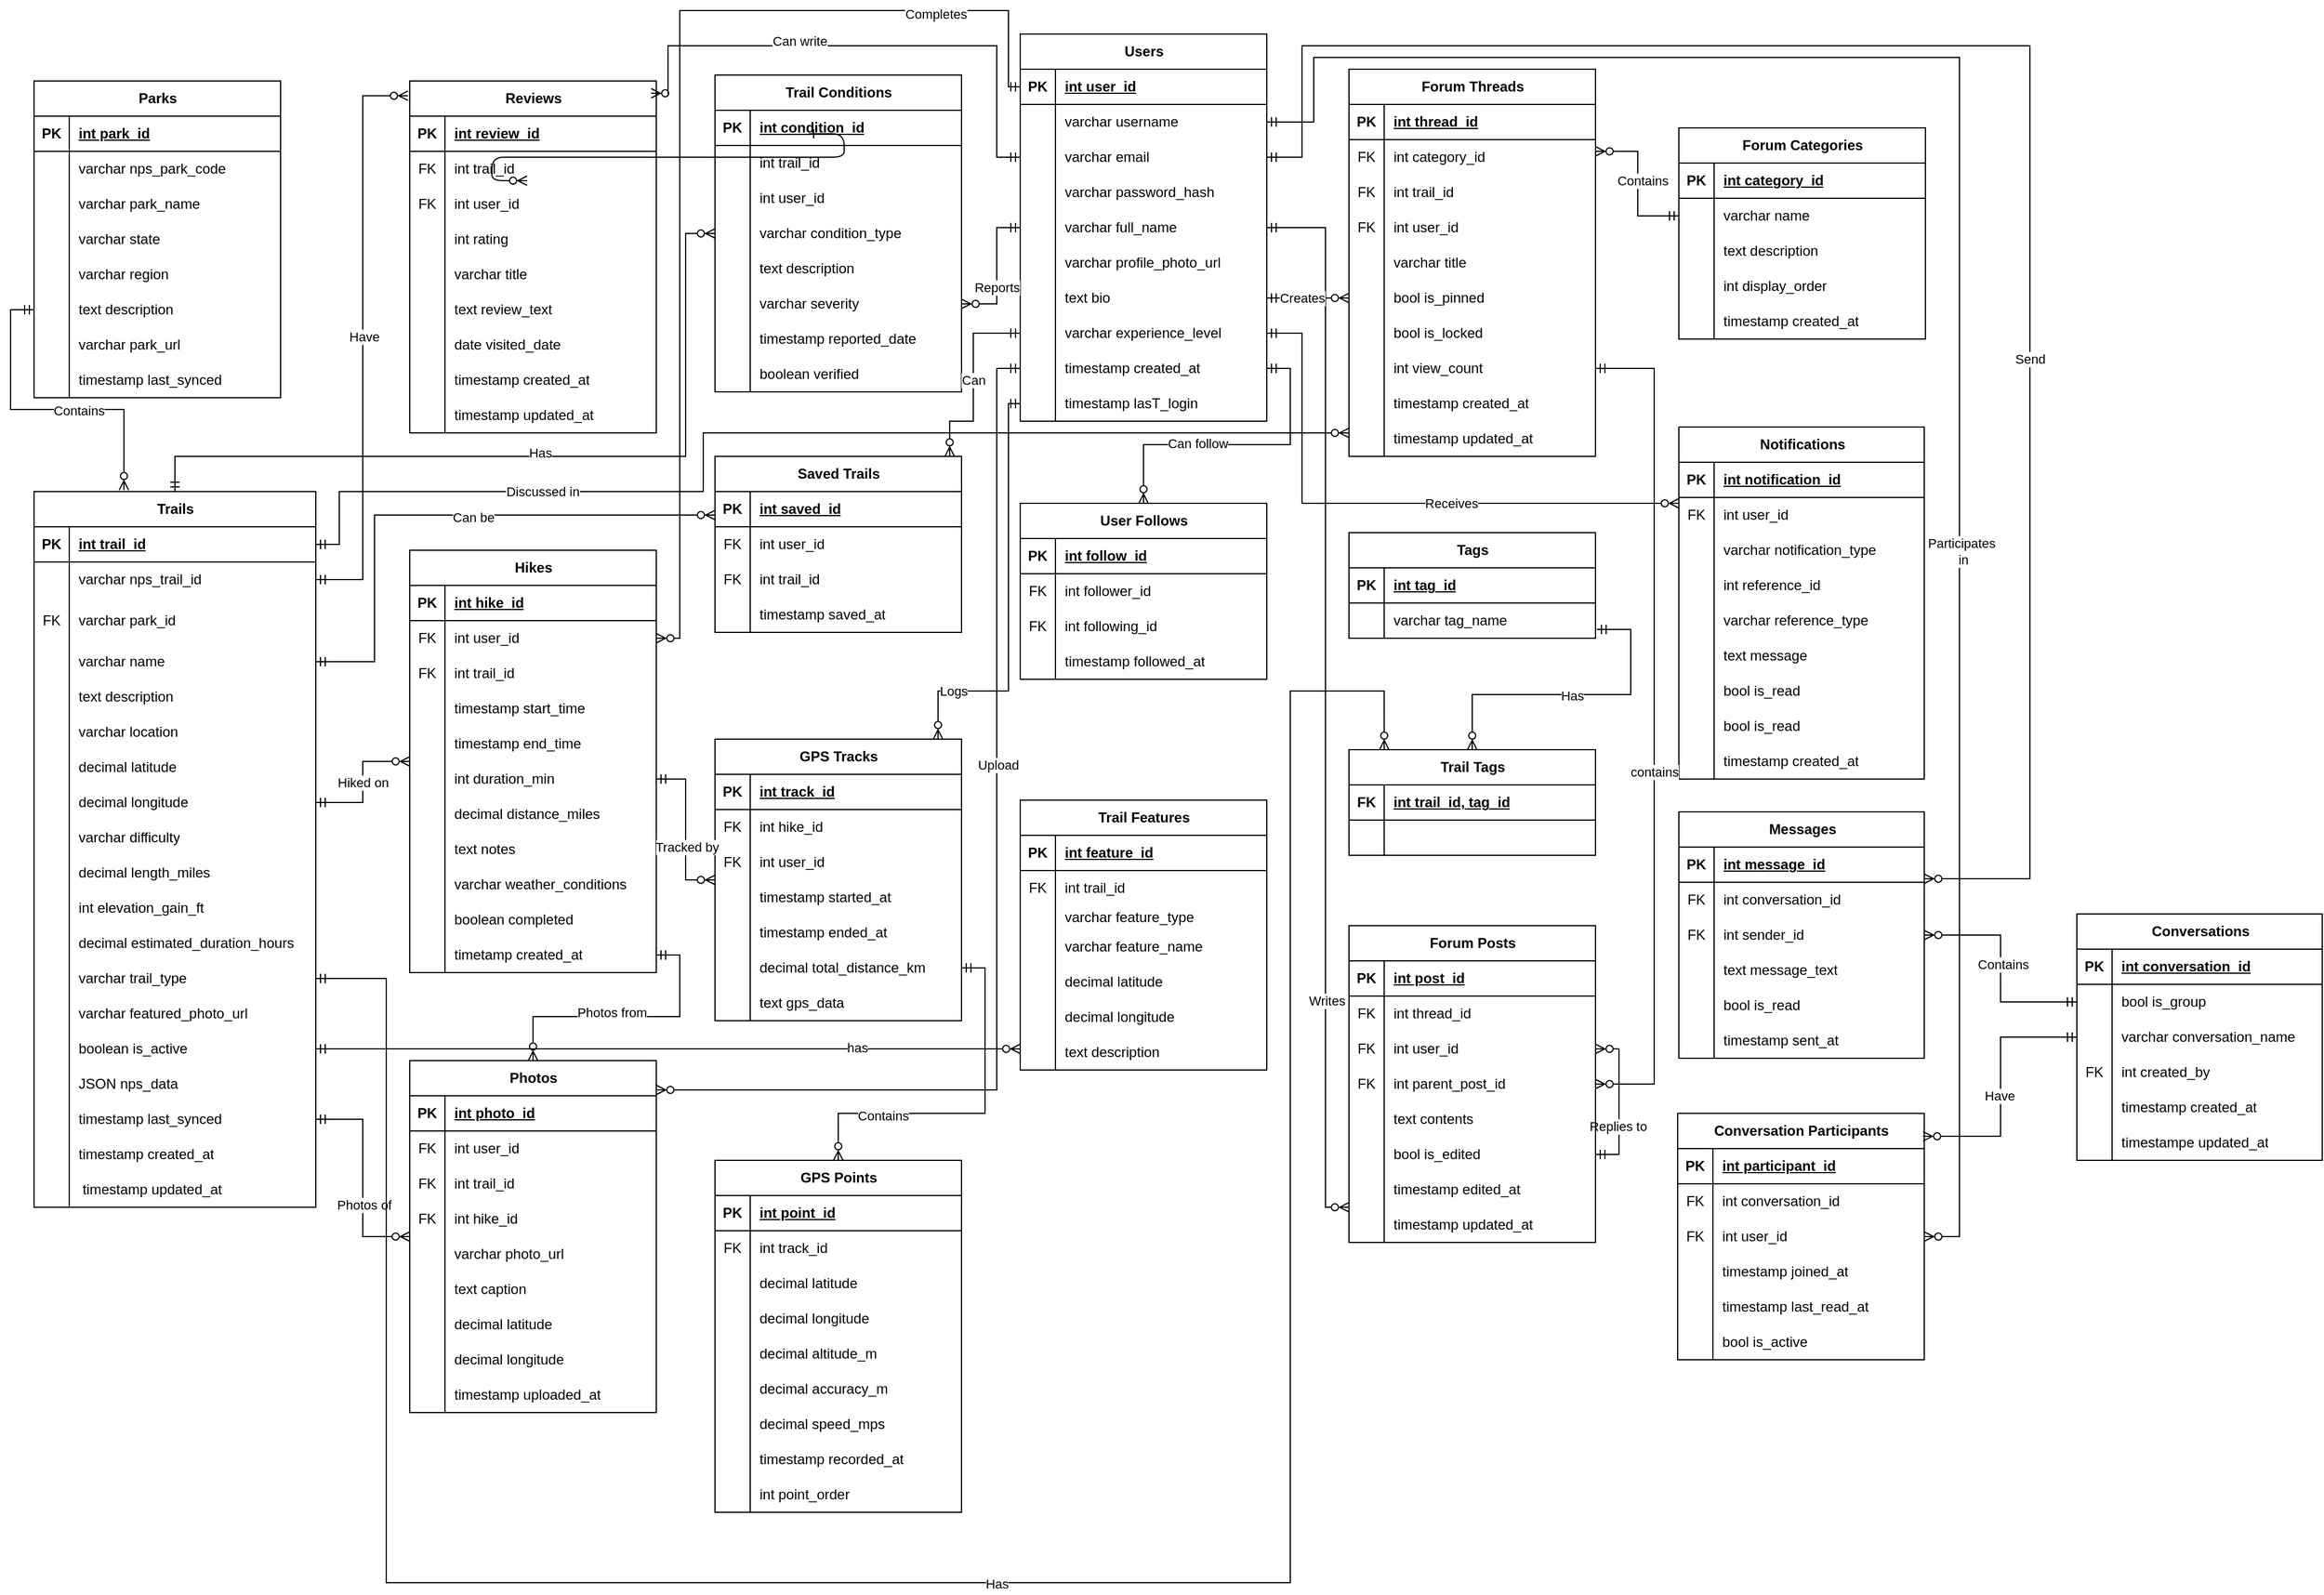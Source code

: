 <mxfile version="28.2.5">
  <diagram id="R2lEEEUBdFMjLlhIrx00" name="Page-1">
    <mxGraphModel dx="776" dy="1122" grid="1" gridSize="10" guides="1" tooltips="1" connect="1" arrows="1" fold="1" page="1" pageScale="1" pageWidth="850" pageHeight="1100" math="0" shadow="0" extFonts="Permanent Marker^https://fonts.googleapis.com/css?family=Permanent+Marker">
      <root>
        <mxCell id="0" />
        <mxCell id="1" parent="0" />
        <mxCell id="C-vyLk0tnHw3VtMMgP7b-12" value="" style="edgeStyle=entityRelationEdgeStyle;endArrow=ERzeroToMany;startArrow=ERone;endFill=1;startFill=0;" parent="1" target="C-vyLk0tnHw3VtMMgP7b-17" edge="1">
          <mxGeometry width="100" height="100" relative="1" as="geometry">
            <mxPoint x="700" y="165" as="sourcePoint" />
            <mxPoint x="460" y="205" as="targetPoint" />
          </mxGeometry>
        </mxCell>
        <mxCell id="mFzcOtinHL-xe6sNLOLJ-38" value="Users" style="shape=table;startSize=30;container=1;collapsible=1;childLayout=tableLayout;fixedRows=1;rowLines=0;fontStyle=1;align=center;resizeLast=1;html=1;" vertex="1" parent="1">
          <mxGeometry x="880" y="80" width="210" height="330" as="geometry" />
        </mxCell>
        <mxCell id="mFzcOtinHL-xe6sNLOLJ-39" value="" style="shape=tableRow;horizontal=0;startSize=0;swimlaneHead=0;swimlaneBody=0;fillColor=none;collapsible=0;dropTarget=0;points=[[0,0.5],[1,0.5]];portConstraint=eastwest;top=0;left=0;right=0;bottom=1;" vertex="1" parent="mFzcOtinHL-xe6sNLOLJ-38">
          <mxGeometry y="30" width="210" height="30" as="geometry" />
        </mxCell>
        <mxCell id="mFzcOtinHL-xe6sNLOLJ-40" value="PK" style="shape=partialRectangle;connectable=0;fillColor=none;top=0;left=0;bottom=0;right=0;fontStyle=1;overflow=hidden;whiteSpace=wrap;html=1;" vertex="1" parent="mFzcOtinHL-xe6sNLOLJ-39">
          <mxGeometry width="30" height="30" as="geometry">
            <mxRectangle width="30" height="30" as="alternateBounds" />
          </mxGeometry>
        </mxCell>
        <mxCell id="mFzcOtinHL-xe6sNLOLJ-41" value="int user_id" style="shape=partialRectangle;connectable=0;fillColor=none;top=0;left=0;bottom=0;right=0;align=left;spacingLeft=6;fontStyle=5;overflow=hidden;whiteSpace=wrap;html=1;" vertex="1" parent="mFzcOtinHL-xe6sNLOLJ-39">
          <mxGeometry x="30" width="180" height="30" as="geometry">
            <mxRectangle width="180" height="30" as="alternateBounds" />
          </mxGeometry>
        </mxCell>
        <mxCell id="mFzcOtinHL-xe6sNLOLJ-42" value="" style="shape=tableRow;horizontal=0;startSize=0;swimlaneHead=0;swimlaneBody=0;fillColor=none;collapsible=0;dropTarget=0;points=[[0,0.5],[1,0.5]];portConstraint=eastwest;top=0;left=0;right=0;bottom=0;" vertex="1" parent="mFzcOtinHL-xe6sNLOLJ-38">
          <mxGeometry y="60" width="210" height="30" as="geometry" />
        </mxCell>
        <mxCell id="mFzcOtinHL-xe6sNLOLJ-43" value="" style="shape=partialRectangle;connectable=0;fillColor=none;top=0;left=0;bottom=0;right=0;editable=1;overflow=hidden;whiteSpace=wrap;html=1;" vertex="1" parent="mFzcOtinHL-xe6sNLOLJ-42">
          <mxGeometry width="30" height="30" as="geometry">
            <mxRectangle width="30" height="30" as="alternateBounds" />
          </mxGeometry>
        </mxCell>
        <mxCell id="mFzcOtinHL-xe6sNLOLJ-44" value="varchar username" style="shape=partialRectangle;connectable=0;fillColor=none;top=0;left=0;bottom=0;right=0;align=left;spacingLeft=6;overflow=hidden;whiteSpace=wrap;html=1;" vertex="1" parent="mFzcOtinHL-xe6sNLOLJ-42">
          <mxGeometry x="30" width="180" height="30" as="geometry">
            <mxRectangle width="180" height="30" as="alternateBounds" />
          </mxGeometry>
        </mxCell>
        <mxCell id="mFzcOtinHL-xe6sNLOLJ-45" value="" style="shape=tableRow;horizontal=0;startSize=0;swimlaneHead=0;swimlaneBody=0;fillColor=none;collapsible=0;dropTarget=0;points=[[0,0.5],[1,0.5]];portConstraint=eastwest;top=0;left=0;right=0;bottom=0;" vertex="1" parent="mFzcOtinHL-xe6sNLOLJ-38">
          <mxGeometry y="90" width="210" height="30" as="geometry" />
        </mxCell>
        <mxCell id="mFzcOtinHL-xe6sNLOLJ-46" value="" style="shape=partialRectangle;connectable=0;fillColor=none;top=0;left=0;bottom=0;right=0;editable=1;overflow=hidden;whiteSpace=wrap;html=1;" vertex="1" parent="mFzcOtinHL-xe6sNLOLJ-45">
          <mxGeometry width="30" height="30" as="geometry">
            <mxRectangle width="30" height="30" as="alternateBounds" />
          </mxGeometry>
        </mxCell>
        <mxCell id="mFzcOtinHL-xe6sNLOLJ-47" value="varchar email" style="shape=partialRectangle;connectable=0;fillColor=none;top=0;left=0;bottom=0;right=0;align=left;spacingLeft=6;overflow=hidden;whiteSpace=wrap;html=1;" vertex="1" parent="mFzcOtinHL-xe6sNLOLJ-45">
          <mxGeometry x="30" width="180" height="30" as="geometry">
            <mxRectangle width="180" height="30" as="alternateBounds" />
          </mxGeometry>
        </mxCell>
        <mxCell id="mFzcOtinHL-xe6sNLOLJ-48" value="" style="shape=tableRow;horizontal=0;startSize=0;swimlaneHead=0;swimlaneBody=0;fillColor=none;collapsible=0;dropTarget=0;points=[[0,0.5],[1,0.5]];portConstraint=eastwest;top=0;left=0;right=0;bottom=0;" vertex="1" parent="mFzcOtinHL-xe6sNLOLJ-38">
          <mxGeometry y="120" width="210" height="30" as="geometry" />
        </mxCell>
        <mxCell id="mFzcOtinHL-xe6sNLOLJ-49" value="" style="shape=partialRectangle;connectable=0;fillColor=none;top=0;left=0;bottom=0;right=0;editable=1;overflow=hidden;whiteSpace=wrap;html=1;" vertex="1" parent="mFzcOtinHL-xe6sNLOLJ-48">
          <mxGeometry width="30" height="30" as="geometry">
            <mxRectangle width="30" height="30" as="alternateBounds" />
          </mxGeometry>
        </mxCell>
        <mxCell id="mFzcOtinHL-xe6sNLOLJ-50" value="varchar password_hash" style="shape=partialRectangle;connectable=0;fillColor=none;top=0;left=0;bottom=0;right=0;align=left;spacingLeft=6;overflow=hidden;whiteSpace=wrap;html=1;" vertex="1" parent="mFzcOtinHL-xe6sNLOLJ-48">
          <mxGeometry x="30" width="180" height="30" as="geometry">
            <mxRectangle width="180" height="30" as="alternateBounds" />
          </mxGeometry>
        </mxCell>
        <mxCell id="mFzcOtinHL-xe6sNLOLJ-51" value="" style="shape=tableRow;horizontal=0;startSize=0;swimlaneHead=0;swimlaneBody=0;fillColor=none;collapsible=0;dropTarget=0;points=[[0,0.5],[1,0.5]];portConstraint=eastwest;top=0;left=0;right=0;bottom=0;" vertex="1" parent="mFzcOtinHL-xe6sNLOLJ-38">
          <mxGeometry y="150" width="210" height="30" as="geometry" />
        </mxCell>
        <mxCell id="mFzcOtinHL-xe6sNLOLJ-52" value="" style="shape=partialRectangle;connectable=0;fillColor=none;top=0;left=0;bottom=0;right=0;editable=1;overflow=hidden;whiteSpace=wrap;html=1;" vertex="1" parent="mFzcOtinHL-xe6sNLOLJ-51">
          <mxGeometry width="30" height="30" as="geometry">
            <mxRectangle width="30" height="30" as="alternateBounds" />
          </mxGeometry>
        </mxCell>
        <mxCell id="mFzcOtinHL-xe6sNLOLJ-53" value="varchar full_name" style="shape=partialRectangle;connectable=0;fillColor=none;top=0;left=0;bottom=0;right=0;align=left;spacingLeft=6;overflow=hidden;whiteSpace=wrap;html=1;" vertex="1" parent="mFzcOtinHL-xe6sNLOLJ-51">
          <mxGeometry x="30" width="180" height="30" as="geometry">
            <mxRectangle width="180" height="30" as="alternateBounds" />
          </mxGeometry>
        </mxCell>
        <mxCell id="mFzcOtinHL-xe6sNLOLJ-54" value="" style="shape=tableRow;horizontal=0;startSize=0;swimlaneHead=0;swimlaneBody=0;fillColor=none;collapsible=0;dropTarget=0;points=[[0,0.5],[1,0.5]];portConstraint=eastwest;top=0;left=0;right=0;bottom=0;" vertex="1" parent="mFzcOtinHL-xe6sNLOLJ-38">
          <mxGeometry y="180" width="210" height="30" as="geometry" />
        </mxCell>
        <mxCell id="mFzcOtinHL-xe6sNLOLJ-55" value="" style="shape=partialRectangle;connectable=0;fillColor=none;top=0;left=0;bottom=0;right=0;editable=1;overflow=hidden;whiteSpace=wrap;html=1;" vertex="1" parent="mFzcOtinHL-xe6sNLOLJ-54">
          <mxGeometry width="30" height="30" as="geometry">
            <mxRectangle width="30" height="30" as="alternateBounds" />
          </mxGeometry>
        </mxCell>
        <mxCell id="mFzcOtinHL-xe6sNLOLJ-56" value="varchar profile_photo_url" style="shape=partialRectangle;connectable=0;fillColor=none;top=0;left=0;bottom=0;right=0;align=left;spacingLeft=6;overflow=hidden;whiteSpace=wrap;html=1;" vertex="1" parent="mFzcOtinHL-xe6sNLOLJ-54">
          <mxGeometry x="30" width="180" height="30" as="geometry">
            <mxRectangle width="180" height="30" as="alternateBounds" />
          </mxGeometry>
        </mxCell>
        <mxCell id="mFzcOtinHL-xe6sNLOLJ-57" value="" style="shape=tableRow;horizontal=0;startSize=0;swimlaneHead=0;swimlaneBody=0;fillColor=none;collapsible=0;dropTarget=0;points=[[0,0.5],[1,0.5]];portConstraint=eastwest;top=0;left=0;right=0;bottom=0;" vertex="1" parent="mFzcOtinHL-xe6sNLOLJ-38">
          <mxGeometry y="210" width="210" height="30" as="geometry" />
        </mxCell>
        <mxCell id="mFzcOtinHL-xe6sNLOLJ-58" value="" style="shape=partialRectangle;connectable=0;fillColor=none;top=0;left=0;bottom=0;right=0;editable=1;overflow=hidden;whiteSpace=wrap;html=1;" vertex="1" parent="mFzcOtinHL-xe6sNLOLJ-57">
          <mxGeometry width="30" height="30" as="geometry">
            <mxRectangle width="30" height="30" as="alternateBounds" />
          </mxGeometry>
        </mxCell>
        <mxCell id="mFzcOtinHL-xe6sNLOLJ-59" value="text bio" style="shape=partialRectangle;connectable=0;fillColor=none;top=0;left=0;bottom=0;right=0;align=left;spacingLeft=6;overflow=hidden;whiteSpace=wrap;html=1;" vertex="1" parent="mFzcOtinHL-xe6sNLOLJ-57">
          <mxGeometry x="30" width="180" height="30" as="geometry">
            <mxRectangle width="180" height="30" as="alternateBounds" />
          </mxGeometry>
        </mxCell>
        <mxCell id="mFzcOtinHL-xe6sNLOLJ-60" value="" style="shape=tableRow;horizontal=0;startSize=0;swimlaneHead=0;swimlaneBody=0;fillColor=none;collapsible=0;dropTarget=0;points=[[0,0.5],[1,0.5]];portConstraint=eastwest;top=0;left=0;right=0;bottom=0;" vertex="1" parent="mFzcOtinHL-xe6sNLOLJ-38">
          <mxGeometry y="240" width="210" height="30" as="geometry" />
        </mxCell>
        <mxCell id="mFzcOtinHL-xe6sNLOLJ-61" value="" style="shape=partialRectangle;connectable=0;fillColor=none;top=0;left=0;bottom=0;right=0;editable=1;overflow=hidden;whiteSpace=wrap;html=1;" vertex="1" parent="mFzcOtinHL-xe6sNLOLJ-60">
          <mxGeometry width="30" height="30" as="geometry">
            <mxRectangle width="30" height="30" as="alternateBounds" />
          </mxGeometry>
        </mxCell>
        <mxCell id="mFzcOtinHL-xe6sNLOLJ-62" value="varchar experience_level" style="shape=partialRectangle;connectable=0;fillColor=none;top=0;left=0;bottom=0;right=0;align=left;spacingLeft=6;overflow=hidden;whiteSpace=wrap;html=1;" vertex="1" parent="mFzcOtinHL-xe6sNLOLJ-60">
          <mxGeometry x="30" width="180" height="30" as="geometry">
            <mxRectangle width="180" height="30" as="alternateBounds" />
          </mxGeometry>
        </mxCell>
        <mxCell id="mFzcOtinHL-xe6sNLOLJ-63" value="" style="shape=tableRow;horizontal=0;startSize=0;swimlaneHead=0;swimlaneBody=0;fillColor=none;collapsible=0;dropTarget=0;points=[[0,0.5],[1,0.5]];portConstraint=eastwest;top=0;left=0;right=0;bottom=0;" vertex="1" parent="mFzcOtinHL-xe6sNLOLJ-38">
          <mxGeometry y="270" width="210" height="30" as="geometry" />
        </mxCell>
        <mxCell id="mFzcOtinHL-xe6sNLOLJ-64" value="" style="shape=partialRectangle;connectable=0;fillColor=none;top=0;left=0;bottom=0;right=0;editable=1;overflow=hidden;whiteSpace=wrap;html=1;" vertex="1" parent="mFzcOtinHL-xe6sNLOLJ-63">
          <mxGeometry width="30" height="30" as="geometry">
            <mxRectangle width="30" height="30" as="alternateBounds" />
          </mxGeometry>
        </mxCell>
        <mxCell id="mFzcOtinHL-xe6sNLOLJ-65" value="timestamp created_at" style="shape=partialRectangle;connectable=0;fillColor=none;top=0;left=0;bottom=0;right=0;align=left;spacingLeft=6;overflow=hidden;whiteSpace=wrap;html=1;" vertex="1" parent="mFzcOtinHL-xe6sNLOLJ-63">
          <mxGeometry x="30" width="180" height="30" as="geometry">
            <mxRectangle width="180" height="30" as="alternateBounds" />
          </mxGeometry>
        </mxCell>
        <mxCell id="mFzcOtinHL-xe6sNLOLJ-66" value="" style="shape=tableRow;horizontal=0;startSize=0;swimlaneHead=0;swimlaneBody=0;fillColor=none;collapsible=0;dropTarget=0;points=[[0,0.5],[1,0.5]];portConstraint=eastwest;top=0;left=0;right=0;bottom=0;" vertex="1" parent="mFzcOtinHL-xe6sNLOLJ-38">
          <mxGeometry y="300" width="210" height="30" as="geometry" />
        </mxCell>
        <mxCell id="mFzcOtinHL-xe6sNLOLJ-67" value="" style="shape=partialRectangle;connectable=0;fillColor=none;top=0;left=0;bottom=0;right=0;editable=1;overflow=hidden;whiteSpace=wrap;html=1;" vertex="1" parent="mFzcOtinHL-xe6sNLOLJ-66">
          <mxGeometry width="30" height="30" as="geometry">
            <mxRectangle width="30" height="30" as="alternateBounds" />
          </mxGeometry>
        </mxCell>
        <mxCell id="mFzcOtinHL-xe6sNLOLJ-68" value="timestamp lasT_login" style="shape=partialRectangle;connectable=0;fillColor=none;top=0;left=0;bottom=0;right=0;align=left;spacingLeft=6;overflow=hidden;whiteSpace=wrap;html=1;" vertex="1" parent="mFzcOtinHL-xe6sNLOLJ-66">
          <mxGeometry x="30" width="180" height="30" as="geometry">
            <mxRectangle width="180" height="30" as="alternateBounds" />
          </mxGeometry>
        </mxCell>
        <mxCell id="mFzcOtinHL-xe6sNLOLJ-75" value="Parks" style="shape=table;startSize=30;container=1;collapsible=1;childLayout=tableLayout;fixedRows=1;rowLines=0;fontStyle=1;align=center;resizeLast=1;html=1;" vertex="1" parent="1">
          <mxGeometry x="40" y="120" width="210" height="270" as="geometry" />
        </mxCell>
        <mxCell id="mFzcOtinHL-xe6sNLOLJ-76" value="" style="shape=tableRow;horizontal=0;startSize=0;swimlaneHead=0;swimlaneBody=0;fillColor=none;collapsible=0;dropTarget=0;points=[[0,0.5],[1,0.5]];portConstraint=eastwest;top=0;left=0;right=0;bottom=1;" vertex="1" parent="mFzcOtinHL-xe6sNLOLJ-75">
          <mxGeometry y="30" width="210" height="30" as="geometry" />
        </mxCell>
        <mxCell id="mFzcOtinHL-xe6sNLOLJ-77" value="PK" style="shape=partialRectangle;connectable=0;fillColor=none;top=0;left=0;bottom=0;right=0;fontStyle=1;overflow=hidden;whiteSpace=wrap;html=1;" vertex="1" parent="mFzcOtinHL-xe6sNLOLJ-76">
          <mxGeometry width="30" height="30" as="geometry">
            <mxRectangle width="30" height="30" as="alternateBounds" />
          </mxGeometry>
        </mxCell>
        <mxCell id="mFzcOtinHL-xe6sNLOLJ-78" value="int park_id" style="shape=partialRectangle;connectable=0;fillColor=none;top=0;left=0;bottom=0;right=0;align=left;spacingLeft=6;fontStyle=5;overflow=hidden;whiteSpace=wrap;html=1;" vertex="1" parent="mFzcOtinHL-xe6sNLOLJ-76">
          <mxGeometry x="30" width="180" height="30" as="geometry">
            <mxRectangle width="180" height="30" as="alternateBounds" />
          </mxGeometry>
        </mxCell>
        <mxCell id="mFzcOtinHL-xe6sNLOLJ-79" value="" style="shape=tableRow;horizontal=0;startSize=0;swimlaneHead=0;swimlaneBody=0;fillColor=none;collapsible=0;dropTarget=0;points=[[0,0.5],[1,0.5]];portConstraint=eastwest;top=0;left=0;right=0;bottom=0;" vertex="1" parent="mFzcOtinHL-xe6sNLOLJ-75">
          <mxGeometry y="60" width="210" height="30" as="geometry" />
        </mxCell>
        <mxCell id="mFzcOtinHL-xe6sNLOLJ-80" value="" style="shape=partialRectangle;connectable=0;fillColor=none;top=0;left=0;bottom=0;right=0;editable=1;overflow=hidden;whiteSpace=wrap;html=1;" vertex="1" parent="mFzcOtinHL-xe6sNLOLJ-79">
          <mxGeometry width="30" height="30" as="geometry">
            <mxRectangle width="30" height="30" as="alternateBounds" />
          </mxGeometry>
        </mxCell>
        <mxCell id="mFzcOtinHL-xe6sNLOLJ-81" value="varchar nps_park_code" style="shape=partialRectangle;connectable=0;fillColor=none;top=0;left=0;bottom=0;right=0;align=left;spacingLeft=6;overflow=hidden;whiteSpace=wrap;html=1;" vertex="1" parent="mFzcOtinHL-xe6sNLOLJ-79">
          <mxGeometry x="30" width="180" height="30" as="geometry">
            <mxRectangle width="180" height="30" as="alternateBounds" />
          </mxGeometry>
        </mxCell>
        <mxCell id="mFzcOtinHL-xe6sNLOLJ-82" value="" style="shape=tableRow;horizontal=0;startSize=0;swimlaneHead=0;swimlaneBody=0;fillColor=none;collapsible=0;dropTarget=0;points=[[0,0.5],[1,0.5]];portConstraint=eastwest;top=0;left=0;right=0;bottom=0;" vertex="1" parent="mFzcOtinHL-xe6sNLOLJ-75">
          <mxGeometry y="90" width="210" height="30" as="geometry" />
        </mxCell>
        <mxCell id="mFzcOtinHL-xe6sNLOLJ-83" value="" style="shape=partialRectangle;connectable=0;fillColor=none;top=0;left=0;bottom=0;right=0;editable=1;overflow=hidden;whiteSpace=wrap;html=1;" vertex="1" parent="mFzcOtinHL-xe6sNLOLJ-82">
          <mxGeometry width="30" height="30" as="geometry">
            <mxRectangle width="30" height="30" as="alternateBounds" />
          </mxGeometry>
        </mxCell>
        <mxCell id="mFzcOtinHL-xe6sNLOLJ-84" value="varchar park_name" style="shape=partialRectangle;connectable=0;fillColor=none;top=0;left=0;bottom=0;right=0;align=left;spacingLeft=6;overflow=hidden;whiteSpace=wrap;html=1;" vertex="1" parent="mFzcOtinHL-xe6sNLOLJ-82">
          <mxGeometry x="30" width="180" height="30" as="geometry">
            <mxRectangle width="180" height="30" as="alternateBounds" />
          </mxGeometry>
        </mxCell>
        <mxCell id="mFzcOtinHL-xe6sNLOLJ-85" value="" style="shape=tableRow;horizontal=0;startSize=0;swimlaneHead=0;swimlaneBody=0;fillColor=none;collapsible=0;dropTarget=0;points=[[0,0.5],[1,0.5]];portConstraint=eastwest;top=0;left=0;right=0;bottom=0;" vertex="1" parent="mFzcOtinHL-xe6sNLOLJ-75">
          <mxGeometry y="120" width="210" height="30" as="geometry" />
        </mxCell>
        <mxCell id="mFzcOtinHL-xe6sNLOLJ-86" value="" style="shape=partialRectangle;connectable=0;fillColor=none;top=0;left=0;bottom=0;right=0;editable=1;overflow=hidden;whiteSpace=wrap;html=1;" vertex="1" parent="mFzcOtinHL-xe6sNLOLJ-85">
          <mxGeometry width="30" height="30" as="geometry">
            <mxRectangle width="30" height="30" as="alternateBounds" />
          </mxGeometry>
        </mxCell>
        <mxCell id="mFzcOtinHL-xe6sNLOLJ-87" value="varchar state" style="shape=partialRectangle;connectable=0;fillColor=none;top=0;left=0;bottom=0;right=0;align=left;spacingLeft=6;overflow=hidden;whiteSpace=wrap;html=1;" vertex="1" parent="mFzcOtinHL-xe6sNLOLJ-85">
          <mxGeometry x="30" width="180" height="30" as="geometry">
            <mxRectangle width="180" height="30" as="alternateBounds" />
          </mxGeometry>
        </mxCell>
        <mxCell id="mFzcOtinHL-xe6sNLOLJ-88" value="" style="shape=tableRow;horizontal=0;startSize=0;swimlaneHead=0;swimlaneBody=0;fillColor=none;collapsible=0;dropTarget=0;points=[[0,0.5],[1,0.5]];portConstraint=eastwest;top=0;left=0;right=0;bottom=0;" vertex="1" parent="mFzcOtinHL-xe6sNLOLJ-75">
          <mxGeometry y="150" width="210" height="30" as="geometry" />
        </mxCell>
        <mxCell id="mFzcOtinHL-xe6sNLOLJ-89" value="" style="shape=partialRectangle;connectable=0;fillColor=none;top=0;left=0;bottom=0;right=0;editable=1;overflow=hidden;whiteSpace=wrap;html=1;" vertex="1" parent="mFzcOtinHL-xe6sNLOLJ-88">
          <mxGeometry width="30" height="30" as="geometry">
            <mxRectangle width="30" height="30" as="alternateBounds" />
          </mxGeometry>
        </mxCell>
        <mxCell id="mFzcOtinHL-xe6sNLOLJ-90" value="varchar region" style="shape=partialRectangle;connectable=0;fillColor=none;top=0;left=0;bottom=0;right=0;align=left;spacingLeft=6;overflow=hidden;whiteSpace=wrap;html=1;" vertex="1" parent="mFzcOtinHL-xe6sNLOLJ-88">
          <mxGeometry x="30" width="180" height="30" as="geometry">
            <mxRectangle width="180" height="30" as="alternateBounds" />
          </mxGeometry>
        </mxCell>
        <mxCell id="mFzcOtinHL-xe6sNLOLJ-91" value="" style="shape=tableRow;horizontal=0;startSize=0;swimlaneHead=0;swimlaneBody=0;fillColor=none;collapsible=0;dropTarget=0;points=[[0,0.5],[1,0.5]];portConstraint=eastwest;top=0;left=0;right=0;bottom=0;" vertex="1" parent="mFzcOtinHL-xe6sNLOLJ-75">
          <mxGeometry y="180" width="210" height="30" as="geometry" />
        </mxCell>
        <mxCell id="mFzcOtinHL-xe6sNLOLJ-92" value="" style="shape=partialRectangle;connectable=0;fillColor=none;top=0;left=0;bottom=0;right=0;editable=1;overflow=hidden;whiteSpace=wrap;html=1;" vertex="1" parent="mFzcOtinHL-xe6sNLOLJ-91">
          <mxGeometry width="30" height="30" as="geometry">
            <mxRectangle width="30" height="30" as="alternateBounds" />
          </mxGeometry>
        </mxCell>
        <mxCell id="mFzcOtinHL-xe6sNLOLJ-93" value="text description" style="shape=partialRectangle;connectable=0;fillColor=none;top=0;left=0;bottom=0;right=0;align=left;spacingLeft=6;overflow=hidden;whiteSpace=wrap;html=1;" vertex="1" parent="mFzcOtinHL-xe6sNLOLJ-91">
          <mxGeometry x="30" width="180" height="30" as="geometry">
            <mxRectangle width="180" height="30" as="alternateBounds" />
          </mxGeometry>
        </mxCell>
        <mxCell id="mFzcOtinHL-xe6sNLOLJ-94" value="" style="shape=tableRow;horizontal=0;startSize=0;swimlaneHead=0;swimlaneBody=0;fillColor=none;collapsible=0;dropTarget=0;points=[[0,0.5],[1,0.5]];portConstraint=eastwest;top=0;left=0;right=0;bottom=0;" vertex="1" parent="mFzcOtinHL-xe6sNLOLJ-75">
          <mxGeometry y="210" width="210" height="30" as="geometry" />
        </mxCell>
        <mxCell id="mFzcOtinHL-xe6sNLOLJ-95" value="" style="shape=partialRectangle;connectable=0;fillColor=none;top=0;left=0;bottom=0;right=0;editable=1;overflow=hidden;whiteSpace=wrap;html=1;" vertex="1" parent="mFzcOtinHL-xe6sNLOLJ-94">
          <mxGeometry width="30" height="30" as="geometry">
            <mxRectangle width="30" height="30" as="alternateBounds" />
          </mxGeometry>
        </mxCell>
        <mxCell id="mFzcOtinHL-xe6sNLOLJ-96" value="varchar park_url" style="shape=partialRectangle;connectable=0;fillColor=none;top=0;left=0;bottom=0;right=0;align=left;spacingLeft=6;overflow=hidden;whiteSpace=wrap;html=1;" vertex="1" parent="mFzcOtinHL-xe6sNLOLJ-94">
          <mxGeometry x="30" width="180" height="30" as="geometry">
            <mxRectangle width="180" height="30" as="alternateBounds" />
          </mxGeometry>
        </mxCell>
        <mxCell id="mFzcOtinHL-xe6sNLOLJ-97" value="" style="shape=tableRow;horizontal=0;startSize=0;swimlaneHead=0;swimlaneBody=0;fillColor=none;collapsible=0;dropTarget=0;points=[[0,0.5],[1,0.5]];portConstraint=eastwest;top=0;left=0;right=0;bottom=0;" vertex="1" parent="mFzcOtinHL-xe6sNLOLJ-75">
          <mxGeometry y="240" width="210" height="30" as="geometry" />
        </mxCell>
        <mxCell id="mFzcOtinHL-xe6sNLOLJ-98" value="" style="shape=partialRectangle;connectable=0;fillColor=none;top=0;left=0;bottom=0;right=0;editable=1;overflow=hidden;whiteSpace=wrap;html=1;" vertex="1" parent="mFzcOtinHL-xe6sNLOLJ-97">
          <mxGeometry width="30" height="30" as="geometry">
            <mxRectangle width="30" height="30" as="alternateBounds" />
          </mxGeometry>
        </mxCell>
        <mxCell id="mFzcOtinHL-xe6sNLOLJ-99" value="timestamp last_synced" style="shape=partialRectangle;connectable=0;fillColor=none;top=0;left=0;bottom=0;right=0;align=left;spacingLeft=6;overflow=hidden;whiteSpace=wrap;html=1;" vertex="1" parent="mFzcOtinHL-xe6sNLOLJ-97">
          <mxGeometry x="30" width="180" height="30" as="geometry">
            <mxRectangle width="180" height="30" as="alternateBounds" />
          </mxGeometry>
        </mxCell>
        <mxCell id="mFzcOtinHL-xe6sNLOLJ-109" value="Trails" style="shape=table;startSize=30;container=1;collapsible=1;childLayout=tableLayout;fixedRows=1;rowLines=0;fontStyle=1;align=center;resizeLast=1;html=1;" vertex="1" parent="1">
          <mxGeometry x="40" y="470" width="240" height="610" as="geometry" />
        </mxCell>
        <mxCell id="mFzcOtinHL-xe6sNLOLJ-110" value="" style="shape=tableRow;horizontal=0;startSize=0;swimlaneHead=0;swimlaneBody=0;fillColor=none;collapsible=0;dropTarget=0;points=[[0,0.5],[1,0.5]];portConstraint=eastwest;top=0;left=0;right=0;bottom=1;" vertex="1" parent="mFzcOtinHL-xe6sNLOLJ-109">
          <mxGeometry y="30" width="240" height="30" as="geometry" />
        </mxCell>
        <mxCell id="mFzcOtinHL-xe6sNLOLJ-111" value="PK" style="shape=partialRectangle;connectable=0;fillColor=none;top=0;left=0;bottom=0;right=0;fontStyle=1;overflow=hidden;whiteSpace=wrap;html=1;" vertex="1" parent="mFzcOtinHL-xe6sNLOLJ-110">
          <mxGeometry width="30" height="30" as="geometry">
            <mxRectangle width="30" height="30" as="alternateBounds" />
          </mxGeometry>
        </mxCell>
        <mxCell id="mFzcOtinHL-xe6sNLOLJ-112" value="int trail_id" style="shape=partialRectangle;connectable=0;fillColor=none;top=0;left=0;bottom=0;right=0;align=left;spacingLeft=6;fontStyle=5;overflow=hidden;whiteSpace=wrap;html=1;" vertex="1" parent="mFzcOtinHL-xe6sNLOLJ-110">
          <mxGeometry x="30" width="210" height="30" as="geometry">
            <mxRectangle width="210" height="30" as="alternateBounds" />
          </mxGeometry>
        </mxCell>
        <mxCell id="mFzcOtinHL-xe6sNLOLJ-113" value="" style="shape=tableRow;horizontal=0;startSize=0;swimlaneHead=0;swimlaneBody=0;fillColor=none;collapsible=0;dropTarget=0;points=[[0,0.5],[1,0.5]];portConstraint=eastwest;top=0;left=0;right=0;bottom=0;" vertex="1" parent="mFzcOtinHL-xe6sNLOLJ-109">
          <mxGeometry y="60" width="240" height="30" as="geometry" />
        </mxCell>
        <mxCell id="mFzcOtinHL-xe6sNLOLJ-114" value="" style="shape=partialRectangle;connectable=0;fillColor=none;top=0;left=0;bottom=0;right=0;editable=1;overflow=hidden;whiteSpace=wrap;html=1;" vertex="1" parent="mFzcOtinHL-xe6sNLOLJ-113">
          <mxGeometry width="30" height="30" as="geometry">
            <mxRectangle width="30" height="30" as="alternateBounds" />
          </mxGeometry>
        </mxCell>
        <mxCell id="mFzcOtinHL-xe6sNLOLJ-115" value="varchar nps_trail_id" style="shape=partialRectangle;connectable=0;fillColor=none;top=0;left=0;bottom=0;right=0;align=left;spacingLeft=6;overflow=hidden;whiteSpace=wrap;html=1;" vertex="1" parent="mFzcOtinHL-xe6sNLOLJ-113">
          <mxGeometry x="30" width="210" height="30" as="geometry">
            <mxRectangle width="210" height="30" as="alternateBounds" />
          </mxGeometry>
        </mxCell>
        <mxCell id="mFzcOtinHL-xe6sNLOLJ-116" value="" style="shape=tableRow;horizontal=0;startSize=0;swimlaneHead=0;swimlaneBody=0;fillColor=none;collapsible=0;dropTarget=0;points=[[0,0.5],[1,0.5]];portConstraint=eastwest;top=0;left=0;right=0;bottom=0;" vertex="1" parent="mFzcOtinHL-xe6sNLOLJ-109">
          <mxGeometry y="90" width="240" height="40" as="geometry" />
        </mxCell>
        <mxCell id="mFzcOtinHL-xe6sNLOLJ-117" value="FK" style="shape=partialRectangle;connectable=0;fillColor=none;top=0;left=0;bottom=0;right=0;editable=1;overflow=hidden;whiteSpace=wrap;html=1;" vertex="1" parent="mFzcOtinHL-xe6sNLOLJ-116">
          <mxGeometry width="30" height="40" as="geometry">
            <mxRectangle width="30" height="40" as="alternateBounds" />
          </mxGeometry>
        </mxCell>
        <mxCell id="mFzcOtinHL-xe6sNLOLJ-118" value="varchar park_id" style="shape=partialRectangle;connectable=0;fillColor=none;top=0;left=0;bottom=0;right=0;align=left;spacingLeft=6;overflow=hidden;whiteSpace=wrap;html=1;" vertex="1" parent="mFzcOtinHL-xe6sNLOLJ-116">
          <mxGeometry x="30" width="210" height="40" as="geometry">
            <mxRectangle width="210" height="40" as="alternateBounds" />
          </mxGeometry>
        </mxCell>
        <mxCell id="mFzcOtinHL-xe6sNLOLJ-119" value="" style="shape=tableRow;horizontal=0;startSize=0;swimlaneHead=0;swimlaneBody=0;fillColor=none;collapsible=0;dropTarget=0;points=[[0,0.5],[1,0.5]];portConstraint=eastwest;top=0;left=0;right=0;bottom=0;" vertex="1" parent="mFzcOtinHL-xe6sNLOLJ-109">
          <mxGeometry y="130" width="240" height="30" as="geometry" />
        </mxCell>
        <mxCell id="mFzcOtinHL-xe6sNLOLJ-120" value="" style="shape=partialRectangle;connectable=0;fillColor=none;top=0;left=0;bottom=0;right=0;editable=1;overflow=hidden;whiteSpace=wrap;html=1;" vertex="1" parent="mFzcOtinHL-xe6sNLOLJ-119">
          <mxGeometry width="30" height="30" as="geometry">
            <mxRectangle width="30" height="30" as="alternateBounds" />
          </mxGeometry>
        </mxCell>
        <mxCell id="mFzcOtinHL-xe6sNLOLJ-121" value="varchar name" style="shape=partialRectangle;connectable=0;fillColor=none;top=0;left=0;bottom=0;right=0;align=left;spacingLeft=6;overflow=hidden;whiteSpace=wrap;html=1;" vertex="1" parent="mFzcOtinHL-xe6sNLOLJ-119">
          <mxGeometry x="30" width="210" height="30" as="geometry">
            <mxRectangle width="210" height="30" as="alternateBounds" />
          </mxGeometry>
        </mxCell>
        <mxCell id="mFzcOtinHL-xe6sNLOLJ-122" value="" style="shape=tableRow;horizontal=0;startSize=0;swimlaneHead=0;swimlaneBody=0;fillColor=none;collapsible=0;dropTarget=0;points=[[0,0.5],[1,0.5]];portConstraint=eastwest;top=0;left=0;right=0;bottom=0;" vertex="1" parent="mFzcOtinHL-xe6sNLOLJ-109">
          <mxGeometry y="160" width="240" height="30" as="geometry" />
        </mxCell>
        <mxCell id="mFzcOtinHL-xe6sNLOLJ-123" value="" style="shape=partialRectangle;connectable=0;fillColor=none;top=0;left=0;bottom=0;right=0;editable=1;overflow=hidden;whiteSpace=wrap;html=1;" vertex="1" parent="mFzcOtinHL-xe6sNLOLJ-122">
          <mxGeometry width="30" height="30" as="geometry">
            <mxRectangle width="30" height="30" as="alternateBounds" />
          </mxGeometry>
        </mxCell>
        <mxCell id="mFzcOtinHL-xe6sNLOLJ-124" value="text description" style="shape=partialRectangle;connectable=0;fillColor=none;top=0;left=0;bottom=0;right=0;align=left;spacingLeft=6;overflow=hidden;whiteSpace=wrap;html=1;" vertex="1" parent="mFzcOtinHL-xe6sNLOLJ-122">
          <mxGeometry x="30" width="210" height="30" as="geometry">
            <mxRectangle width="210" height="30" as="alternateBounds" />
          </mxGeometry>
        </mxCell>
        <mxCell id="mFzcOtinHL-xe6sNLOLJ-125" value="" style="shape=tableRow;horizontal=0;startSize=0;swimlaneHead=0;swimlaneBody=0;fillColor=none;collapsible=0;dropTarget=0;points=[[0,0.5],[1,0.5]];portConstraint=eastwest;top=0;left=0;right=0;bottom=0;" vertex="1" parent="mFzcOtinHL-xe6sNLOLJ-109">
          <mxGeometry y="190" width="240" height="30" as="geometry" />
        </mxCell>
        <mxCell id="mFzcOtinHL-xe6sNLOLJ-126" value="" style="shape=partialRectangle;connectable=0;fillColor=none;top=0;left=0;bottom=0;right=0;editable=1;overflow=hidden;whiteSpace=wrap;html=1;" vertex="1" parent="mFzcOtinHL-xe6sNLOLJ-125">
          <mxGeometry width="30" height="30" as="geometry">
            <mxRectangle width="30" height="30" as="alternateBounds" />
          </mxGeometry>
        </mxCell>
        <mxCell id="mFzcOtinHL-xe6sNLOLJ-127" value="varchar location" style="shape=partialRectangle;connectable=0;fillColor=none;top=0;left=0;bottom=0;right=0;align=left;spacingLeft=6;overflow=hidden;whiteSpace=wrap;html=1;" vertex="1" parent="mFzcOtinHL-xe6sNLOLJ-125">
          <mxGeometry x="30" width="210" height="30" as="geometry">
            <mxRectangle width="210" height="30" as="alternateBounds" />
          </mxGeometry>
        </mxCell>
        <mxCell id="mFzcOtinHL-xe6sNLOLJ-128" value="" style="shape=tableRow;horizontal=0;startSize=0;swimlaneHead=0;swimlaneBody=0;fillColor=none;collapsible=0;dropTarget=0;points=[[0,0.5],[1,0.5]];portConstraint=eastwest;top=0;left=0;right=0;bottom=0;" vertex="1" parent="mFzcOtinHL-xe6sNLOLJ-109">
          <mxGeometry y="220" width="240" height="30" as="geometry" />
        </mxCell>
        <mxCell id="mFzcOtinHL-xe6sNLOLJ-129" value="" style="shape=partialRectangle;connectable=0;fillColor=none;top=0;left=0;bottom=0;right=0;editable=1;overflow=hidden;whiteSpace=wrap;html=1;" vertex="1" parent="mFzcOtinHL-xe6sNLOLJ-128">
          <mxGeometry width="30" height="30" as="geometry">
            <mxRectangle width="30" height="30" as="alternateBounds" />
          </mxGeometry>
        </mxCell>
        <mxCell id="mFzcOtinHL-xe6sNLOLJ-130" value="decimal latitude" style="shape=partialRectangle;connectable=0;fillColor=none;top=0;left=0;bottom=0;right=0;align=left;spacingLeft=6;overflow=hidden;whiteSpace=wrap;html=1;" vertex="1" parent="mFzcOtinHL-xe6sNLOLJ-128">
          <mxGeometry x="30" width="210" height="30" as="geometry">
            <mxRectangle width="210" height="30" as="alternateBounds" />
          </mxGeometry>
        </mxCell>
        <mxCell id="mFzcOtinHL-xe6sNLOLJ-131" value="" style="shape=tableRow;horizontal=0;startSize=0;swimlaneHead=0;swimlaneBody=0;fillColor=none;collapsible=0;dropTarget=0;points=[[0,0.5],[1,0.5]];portConstraint=eastwest;top=0;left=0;right=0;bottom=0;" vertex="1" parent="mFzcOtinHL-xe6sNLOLJ-109">
          <mxGeometry y="250" width="240" height="30" as="geometry" />
        </mxCell>
        <mxCell id="mFzcOtinHL-xe6sNLOLJ-132" value="" style="shape=partialRectangle;connectable=0;fillColor=none;top=0;left=0;bottom=0;right=0;editable=1;overflow=hidden;whiteSpace=wrap;html=1;" vertex="1" parent="mFzcOtinHL-xe6sNLOLJ-131">
          <mxGeometry width="30" height="30" as="geometry">
            <mxRectangle width="30" height="30" as="alternateBounds" />
          </mxGeometry>
        </mxCell>
        <mxCell id="mFzcOtinHL-xe6sNLOLJ-133" value="decimal longitude" style="shape=partialRectangle;connectable=0;fillColor=none;top=0;left=0;bottom=0;right=0;align=left;spacingLeft=6;overflow=hidden;whiteSpace=wrap;html=1;" vertex="1" parent="mFzcOtinHL-xe6sNLOLJ-131">
          <mxGeometry x="30" width="210" height="30" as="geometry">
            <mxRectangle width="210" height="30" as="alternateBounds" />
          </mxGeometry>
        </mxCell>
        <mxCell id="mFzcOtinHL-xe6sNLOLJ-134" value="" style="shape=tableRow;horizontal=0;startSize=0;swimlaneHead=0;swimlaneBody=0;fillColor=none;collapsible=0;dropTarget=0;points=[[0,0.5],[1,0.5]];portConstraint=eastwest;top=0;left=0;right=0;bottom=0;" vertex="1" parent="mFzcOtinHL-xe6sNLOLJ-109">
          <mxGeometry y="280" width="240" height="30" as="geometry" />
        </mxCell>
        <mxCell id="mFzcOtinHL-xe6sNLOLJ-135" value="" style="shape=partialRectangle;connectable=0;fillColor=none;top=0;left=0;bottom=0;right=0;editable=1;overflow=hidden;whiteSpace=wrap;html=1;" vertex="1" parent="mFzcOtinHL-xe6sNLOLJ-134">
          <mxGeometry width="30" height="30" as="geometry">
            <mxRectangle width="30" height="30" as="alternateBounds" />
          </mxGeometry>
        </mxCell>
        <mxCell id="mFzcOtinHL-xe6sNLOLJ-136" value="varchar difficulty" style="shape=partialRectangle;connectable=0;fillColor=none;top=0;left=0;bottom=0;right=0;align=left;spacingLeft=6;overflow=hidden;whiteSpace=wrap;html=1;" vertex="1" parent="mFzcOtinHL-xe6sNLOLJ-134">
          <mxGeometry x="30" width="210" height="30" as="geometry">
            <mxRectangle width="210" height="30" as="alternateBounds" />
          </mxGeometry>
        </mxCell>
        <mxCell id="mFzcOtinHL-xe6sNLOLJ-137" value="" style="shape=tableRow;horizontal=0;startSize=0;swimlaneHead=0;swimlaneBody=0;fillColor=none;collapsible=0;dropTarget=0;points=[[0,0.5],[1,0.5]];portConstraint=eastwest;top=0;left=0;right=0;bottom=0;" vertex="1" parent="mFzcOtinHL-xe6sNLOLJ-109">
          <mxGeometry y="310" width="240" height="30" as="geometry" />
        </mxCell>
        <mxCell id="mFzcOtinHL-xe6sNLOLJ-138" value="" style="shape=partialRectangle;connectable=0;fillColor=none;top=0;left=0;bottom=0;right=0;editable=1;overflow=hidden;whiteSpace=wrap;html=1;" vertex="1" parent="mFzcOtinHL-xe6sNLOLJ-137">
          <mxGeometry width="30" height="30" as="geometry">
            <mxRectangle width="30" height="30" as="alternateBounds" />
          </mxGeometry>
        </mxCell>
        <mxCell id="mFzcOtinHL-xe6sNLOLJ-139" value="decimal length_miles" style="shape=partialRectangle;connectable=0;fillColor=none;top=0;left=0;bottom=0;right=0;align=left;spacingLeft=6;overflow=hidden;whiteSpace=wrap;html=1;" vertex="1" parent="mFzcOtinHL-xe6sNLOLJ-137">
          <mxGeometry x="30" width="210" height="30" as="geometry">
            <mxRectangle width="210" height="30" as="alternateBounds" />
          </mxGeometry>
        </mxCell>
        <mxCell id="mFzcOtinHL-xe6sNLOLJ-140" value="" style="shape=tableRow;horizontal=0;startSize=0;swimlaneHead=0;swimlaneBody=0;fillColor=none;collapsible=0;dropTarget=0;points=[[0,0.5],[1,0.5]];portConstraint=eastwest;top=0;left=0;right=0;bottom=0;" vertex="1" parent="mFzcOtinHL-xe6sNLOLJ-109">
          <mxGeometry y="340" width="240" height="30" as="geometry" />
        </mxCell>
        <mxCell id="mFzcOtinHL-xe6sNLOLJ-141" value="" style="shape=partialRectangle;connectable=0;fillColor=none;top=0;left=0;bottom=0;right=0;editable=1;overflow=hidden;whiteSpace=wrap;html=1;" vertex="1" parent="mFzcOtinHL-xe6sNLOLJ-140">
          <mxGeometry width="30" height="30" as="geometry">
            <mxRectangle width="30" height="30" as="alternateBounds" />
          </mxGeometry>
        </mxCell>
        <mxCell id="mFzcOtinHL-xe6sNLOLJ-142" value="int elevation_gain_ft" style="shape=partialRectangle;connectable=0;fillColor=none;top=0;left=0;bottom=0;right=0;align=left;spacingLeft=6;overflow=hidden;whiteSpace=wrap;html=1;" vertex="1" parent="mFzcOtinHL-xe6sNLOLJ-140">
          <mxGeometry x="30" width="210" height="30" as="geometry">
            <mxRectangle width="210" height="30" as="alternateBounds" />
          </mxGeometry>
        </mxCell>
        <mxCell id="mFzcOtinHL-xe6sNLOLJ-143" value="" style="shape=tableRow;horizontal=0;startSize=0;swimlaneHead=0;swimlaneBody=0;fillColor=none;collapsible=0;dropTarget=0;points=[[0,0.5],[1,0.5]];portConstraint=eastwest;top=0;left=0;right=0;bottom=0;" vertex="1" parent="mFzcOtinHL-xe6sNLOLJ-109">
          <mxGeometry y="370" width="240" height="30" as="geometry" />
        </mxCell>
        <mxCell id="mFzcOtinHL-xe6sNLOLJ-144" value="" style="shape=partialRectangle;connectable=0;fillColor=none;top=0;left=0;bottom=0;right=0;editable=1;overflow=hidden;whiteSpace=wrap;html=1;" vertex="1" parent="mFzcOtinHL-xe6sNLOLJ-143">
          <mxGeometry width="30" height="30" as="geometry">
            <mxRectangle width="30" height="30" as="alternateBounds" />
          </mxGeometry>
        </mxCell>
        <mxCell id="mFzcOtinHL-xe6sNLOLJ-145" value="decimal estimated_duration_hours" style="shape=partialRectangle;connectable=0;fillColor=none;top=0;left=0;bottom=0;right=0;align=left;spacingLeft=6;overflow=hidden;whiteSpace=wrap;html=1;" vertex="1" parent="mFzcOtinHL-xe6sNLOLJ-143">
          <mxGeometry x="30" width="210" height="30" as="geometry">
            <mxRectangle width="210" height="30" as="alternateBounds" />
          </mxGeometry>
        </mxCell>
        <mxCell id="mFzcOtinHL-xe6sNLOLJ-146" value="" style="shape=tableRow;horizontal=0;startSize=0;swimlaneHead=0;swimlaneBody=0;fillColor=none;collapsible=0;dropTarget=0;points=[[0,0.5],[1,0.5]];portConstraint=eastwest;top=0;left=0;right=0;bottom=0;" vertex="1" parent="mFzcOtinHL-xe6sNLOLJ-109">
          <mxGeometry y="400" width="240" height="30" as="geometry" />
        </mxCell>
        <mxCell id="mFzcOtinHL-xe6sNLOLJ-147" value="" style="shape=partialRectangle;connectable=0;fillColor=none;top=0;left=0;bottom=0;right=0;editable=1;overflow=hidden;whiteSpace=wrap;html=1;" vertex="1" parent="mFzcOtinHL-xe6sNLOLJ-146">
          <mxGeometry width="30" height="30" as="geometry">
            <mxRectangle width="30" height="30" as="alternateBounds" />
          </mxGeometry>
        </mxCell>
        <mxCell id="mFzcOtinHL-xe6sNLOLJ-148" value="varchar trail_type" style="shape=partialRectangle;connectable=0;fillColor=none;top=0;left=0;bottom=0;right=0;align=left;spacingLeft=6;overflow=hidden;whiteSpace=wrap;html=1;" vertex="1" parent="mFzcOtinHL-xe6sNLOLJ-146">
          <mxGeometry x="30" width="210" height="30" as="geometry">
            <mxRectangle width="210" height="30" as="alternateBounds" />
          </mxGeometry>
        </mxCell>
        <mxCell id="mFzcOtinHL-xe6sNLOLJ-149" value="" style="shape=tableRow;horizontal=0;startSize=0;swimlaneHead=0;swimlaneBody=0;fillColor=none;collapsible=0;dropTarget=0;points=[[0,0.5],[1,0.5]];portConstraint=eastwest;top=0;left=0;right=0;bottom=0;" vertex="1" parent="mFzcOtinHL-xe6sNLOLJ-109">
          <mxGeometry y="430" width="240" height="30" as="geometry" />
        </mxCell>
        <mxCell id="mFzcOtinHL-xe6sNLOLJ-150" value="" style="shape=partialRectangle;connectable=0;fillColor=none;top=0;left=0;bottom=0;right=0;editable=1;overflow=hidden;whiteSpace=wrap;html=1;" vertex="1" parent="mFzcOtinHL-xe6sNLOLJ-149">
          <mxGeometry width="30" height="30" as="geometry">
            <mxRectangle width="30" height="30" as="alternateBounds" />
          </mxGeometry>
        </mxCell>
        <mxCell id="mFzcOtinHL-xe6sNLOLJ-151" value="varchar featured_photo_url" style="shape=partialRectangle;connectable=0;fillColor=none;top=0;left=0;bottom=0;right=0;align=left;spacingLeft=6;overflow=hidden;whiteSpace=wrap;html=1;" vertex="1" parent="mFzcOtinHL-xe6sNLOLJ-149">
          <mxGeometry x="30" width="210" height="30" as="geometry">
            <mxRectangle width="210" height="30" as="alternateBounds" />
          </mxGeometry>
        </mxCell>
        <mxCell id="mFzcOtinHL-xe6sNLOLJ-152" value="" style="shape=tableRow;horizontal=0;startSize=0;swimlaneHead=0;swimlaneBody=0;fillColor=none;collapsible=0;dropTarget=0;points=[[0,0.5],[1,0.5]];portConstraint=eastwest;top=0;left=0;right=0;bottom=0;" vertex="1" parent="mFzcOtinHL-xe6sNLOLJ-109">
          <mxGeometry y="460" width="240" height="30" as="geometry" />
        </mxCell>
        <mxCell id="mFzcOtinHL-xe6sNLOLJ-153" value="" style="shape=partialRectangle;connectable=0;fillColor=none;top=0;left=0;bottom=0;right=0;editable=1;overflow=hidden;whiteSpace=wrap;html=1;" vertex="1" parent="mFzcOtinHL-xe6sNLOLJ-152">
          <mxGeometry width="30" height="30" as="geometry">
            <mxRectangle width="30" height="30" as="alternateBounds" />
          </mxGeometry>
        </mxCell>
        <mxCell id="mFzcOtinHL-xe6sNLOLJ-154" value="boolean is_active" style="shape=partialRectangle;connectable=0;fillColor=none;top=0;left=0;bottom=0;right=0;align=left;spacingLeft=6;overflow=hidden;whiteSpace=wrap;html=1;" vertex="1" parent="mFzcOtinHL-xe6sNLOLJ-152">
          <mxGeometry x="30" width="210" height="30" as="geometry">
            <mxRectangle width="210" height="30" as="alternateBounds" />
          </mxGeometry>
        </mxCell>
        <mxCell id="mFzcOtinHL-xe6sNLOLJ-155" value="" style="shape=tableRow;horizontal=0;startSize=0;swimlaneHead=0;swimlaneBody=0;fillColor=none;collapsible=0;dropTarget=0;points=[[0,0.5],[1,0.5]];portConstraint=eastwest;top=0;left=0;right=0;bottom=0;" vertex="1" parent="mFzcOtinHL-xe6sNLOLJ-109">
          <mxGeometry y="490" width="240" height="30" as="geometry" />
        </mxCell>
        <mxCell id="mFzcOtinHL-xe6sNLOLJ-156" value="" style="shape=partialRectangle;connectable=0;fillColor=none;top=0;left=0;bottom=0;right=0;editable=1;overflow=hidden;whiteSpace=wrap;html=1;" vertex="1" parent="mFzcOtinHL-xe6sNLOLJ-155">
          <mxGeometry width="30" height="30" as="geometry">
            <mxRectangle width="30" height="30" as="alternateBounds" />
          </mxGeometry>
        </mxCell>
        <mxCell id="mFzcOtinHL-xe6sNLOLJ-157" value="JSON nps_data" style="shape=partialRectangle;connectable=0;fillColor=none;top=0;left=0;bottom=0;right=0;align=left;spacingLeft=6;overflow=hidden;whiteSpace=wrap;html=1;" vertex="1" parent="mFzcOtinHL-xe6sNLOLJ-155">
          <mxGeometry x="30" width="210" height="30" as="geometry">
            <mxRectangle width="210" height="30" as="alternateBounds" />
          </mxGeometry>
        </mxCell>
        <mxCell id="mFzcOtinHL-xe6sNLOLJ-158" value="" style="shape=tableRow;horizontal=0;startSize=0;swimlaneHead=0;swimlaneBody=0;fillColor=none;collapsible=0;dropTarget=0;points=[[0,0.5],[1,0.5]];portConstraint=eastwest;top=0;left=0;right=0;bottom=0;" vertex="1" parent="mFzcOtinHL-xe6sNLOLJ-109">
          <mxGeometry y="520" width="240" height="30" as="geometry" />
        </mxCell>
        <mxCell id="mFzcOtinHL-xe6sNLOLJ-159" value="" style="shape=partialRectangle;connectable=0;fillColor=none;top=0;left=0;bottom=0;right=0;editable=1;overflow=hidden;whiteSpace=wrap;html=1;" vertex="1" parent="mFzcOtinHL-xe6sNLOLJ-158">
          <mxGeometry width="30" height="30" as="geometry">
            <mxRectangle width="30" height="30" as="alternateBounds" />
          </mxGeometry>
        </mxCell>
        <mxCell id="mFzcOtinHL-xe6sNLOLJ-160" value="timestamp last_synced" style="shape=partialRectangle;connectable=0;fillColor=none;top=0;left=0;bottom=0;right=0;align=left;spacingLeft=6;overflow=hidden;whiteSpace=wrap;html=1;" vertex="1" parent="mFzcOtinHL-xe6sNLOLJ-158">
          <mxGeometry x="30" width="210" height="30" as="geometry">
            <mxRectangle width="210" height="30" as="alternateBounds" />
          </mxGeometry>
        </mxCell>
        <mxCell id="mFzcOtinHL-xe6sNLOLJ-161" value="" style="shape=tableRow;horizontal=0;startSize=0;swimlaneHead=0;swimlaneBody=0;fillColor=none;collapsible=0;dropTarget=0;points=[[0,0.5],[1,0.5]];portConstraint=eastwest;top=0;left=0;right=0;bottom=0;" vertex="1" parent="mFzcOtinHL-xe6sNLOLJ-109">
          <mxGeometry y="550" width="240" height="30" as="geometry" />
        </mxCell>
        <mxCell id="mFzcOtinHL-xe6sNLOLJ-162" value="" style="shape=partialRectangle;connectable=0;fillColor=none;top=0;left=0;bottom=0;right=0;editable=1;overflow=hidden;whiteSpace=wrap;html=1;" vertex="1" parent="mFzcOtinHL-xe6sNLOLJ-161">
          <mxGeometry width="30" height="30" as="geometry">
            <mxRectangle width="30" height="30" as="alternateBounds" />
          </mxGeometry>
        </mxCell>
        <mxCell id="mFzcOtinHL-xe6sNLOLJ-163" value="timestamp created_at" style="shape=partialRectangle;connectable=0;fillColor=none;top=0;left=0;bottom=0;right=0;align=left;spacingLeft=6;overflow=hidden;whiteSpace=wrap;html=1;" vertex="1" parent="mFzcOtinHL-xe6sNLOLJ-161">
          <mxGeometry x="30" width="210" height="30" as="geometry">
            <mxRectangle width="210" height="30" as="alternateBounds" />
          </mxGeometry>
        </mxCell>
        <mxCell id="mFzcOtinHL-xe6sNLOLJ-164" value="" style="shape=tableRow;horizontal=0;startSize=0;swimlaneHead=0;swimlaneBody=0;fillColor=none;collapsible=0;dropTarget=0;points=[[0,0.5],[1,0.5]];portConstraint=eastwest;top=0;left=0;right=0;bottom=0;" vertex="1" parent="mFzcOtinHL-xe6sNLOLJ-109">
          <mxGeometry y="580" width="240" height="30" as="geometry" />
        </mxCell>
        <mxCell id="mFzcOtinHL-xe6sNLOLJ-165" value="" style="shape=partialRectangle;connectable=0;fillColor=none;top=0;left=0;bottom=0;right=0;editable=1;overflow=hidden;whiteSpace=wrap;html=1;" vertex="1" parent="mFzcOtinHL-xe6sNLOLJ-164">
          <mxGeometry width="30" height="30" as="geometry">
            <mxRectangle width="30" height="30" as="alternateBounds" />
          </mxGeometry>
        </mxCell>
        <mxCell id="mFzcOtinHL-xe6sNLOLJ-166" value="&amp;nbsp;timestamp updated_at" style="shape=partialRectangle;connectable=0;fillColor=none;top=0;left=0;bottom=0;right=0;align=left;spacingLeft=6;overflow=hidden;whiteSpace=wrap;html=1;" vertex="1" parent="mFzcOtinHL-xe6sNLOLJ-164">
          <mxGeometry x="30" width="210" height="30" as="geometry">
            <mxRectangle width="210" height="30" as="alternateBounds" />
          </mxGeometry>
        </mxCell>
        <mxCell id="mFzcOtinHL-xe6sNLOLJ-171" value="Hikes" style="shape=table;startSize=30;container=1;collapsible=1;childLayout=tableLayout;fixedRows=1;rowLines=0;fontStyle=1;align=center;resizeLast=1;html=1;" vertex="1" parent="1">
          <mxGeometry x="360" y="520" width="210" height="360" as="geometry" />
        </mxCell>
        <mxCell id="mFzcOtinHL-xe6sNLOLJ-172" value="" style="shape=tableRow;horizontal=0;startSize=0;swimlaneHead=0;swimlaneBody=0;fillColor=none;collapsible=0;dropTarget=0;points=[[0,0.5],[1,0.5]];portConstraint=eastwest;top=0;left=0;right=0;bottom=1;" vertex="1" parent="mFzcOtinHL-xe6sNLOLJ-171">
          <mxGeometry y="30" width="210" height="30" as="geometry" />
        </mxCell>
        <mxCell id="mFzcOtinHL-xe6sNLOLJ-173" value="PK" style="shape=partialRectangle;connectable=0;fillColor=none;top=0;left=0;bottom=0;right=0;fontStyle=1;overflow=hidden;whiteSpace=wrap;html=1;" vertex="1" parent="mFzcOtinHL-xe6sNLOLJ-172">
          <mxGeometry width="30" height="30" as="geometry">
            <mxRectangle width="30" height="30" as="alternateBounds" />
          </mxGeometry>
        </mxCell>
        <mxCell id="mFzcOtinHL-xe6sNLOLJ-174" value="int hike_id" style="shape=partialRectangle;connectable=0;fillColor=none;top=0;left=0;bottom=0;right=0;align=left;spacingLeft=6;fontStyle=5;overflow=hidden;whiteSpace=wrap;html=1;" vertex="1" parent="mFzcOtinHL-xe6sNLOLJ-172">
          <mxGeometry x="30" width="180" height="30" as="geometry">
            <mxRectangle width="180" height="30" as="alternateBounds" />
          </mxGeometry>
        </mxCell>
        <mxCell id="mFzcOtinHL-xe6sNLOLJ-175" value="" style="shape=tableRow;horizontal=0;startSize=0;swimlaneHead=0;swimlaneBody=0;fillColor=none;collapsible=0;dropTarget=0;points=[[0,0.5],[1,0.5]];portConstraint=eastwest;top=0;left=0;right=0;bottom=0;" vertex="1" parent="mFzcOtinHL-xe6sNLOLJ-171">
          <mxGeometry y="60" width="210" height="30" as="geometry" />
        </mxCell>
        <mxCell id="mFzcOtinHL-xe6sNLOLJ-176" value="FK" style="shape=partialRectangle;connectable=0;fillColor=none;top=0;left=0;bottom=0;right=0;editable=1;overflow=hidden;whiteSpace=wrap;html=1;" vertex="1" parent="mFzcOtinHL-xe6sNLOLJ-175">
          <mxGeometry width="30" height="30" as="geometry">
            <mxRectangle width="30" height="30" as="alternateBounds" />
          </mxGeometry>
        </mxCell>
        <mxCell id="mFzcOtinHL-xe6sNLOLJ-177" value="int user_id" style="shape=partialRectangle;connectable=0;fillColor=none;top=0;left=0;bottom=0;right=0;align=left;spacingLeft=6;overflow=hidden;whiteSpace=wrap;html=1;" vertex="1" parent="mFzcOtinHL-xe6sNLOLJ-175">
          <mxGeometry x="30" width="180" height="30" as="geometry">
            <mxRectangle width="180" height="30" as="alternateBounds" />
          </mxGeometry>
        </mxCell>
        <mxCell id="mFzcOtinHL-xe6sNLOLJ-178" value="" style="shape=tableRow;horizontal=0;startSize=0;swimlaneHead=0;swimlaneBody=0;fillColor=none;collapsible=0;dropTarget=0;points=[[0,0.5],[1,0.5]];portConstraint=eastwest;top=0;left=0;right=0;bottom=0;" vertex="1" parent="mFzcOtinHL-xe6sNLOLJ-171">
          <mxGeometry y="90" width="210" height="30" as="geometry" />
        </mxCell>
        <mxCell id="mFzcOtinHL-xe6sNLOLJ-179" value="FK" style="shape=partialRectangle;connectable=0;fillColor=none;top=0;left=0;bottom=0;right=0;editable=1;overflow=hidden;whiteSpace=wrap;html=1;" vertex="1" parent="mFzcOtinHL-xe6sNLOLJ-178">
          <mxGeometry width="30" height="30" as="geometry">
            <mxRectangle width="30" height="30" as="alternateBounds" />
          </mxGeometry>
        </mxCell>
        <mxCell id="mFzcOtinHL-xe6sNLOLJ-180" value="int trail_id" style="shape=partialRectangle;connectable=0;fillColor=none;top=0;left=0;bottom=0;right=0;align=left;spacingLeft=6;overflow=hidden;whiteSpace=wrap;html=1;" vertex="1" parent="mFzcOtinHL-xe6sNLOLJ-178">
          <mxGeometry x="30" width="180" height="30" as="geometry">
            <mxRectangle width="180" height="30" as="alternateBounds" />
          </mxGeometry>
        </mxCell>
        <mxCell id="mFzcOtinHL-xe6sNLOLJ-181" value="" style="shape=tableRow;horizontal=0;startSize=0;swimlaneHead=0;swimlaneBody=0;fillColor=none;collapsible=0;dropTarget=0;points=[[0,0.5],[1,0.5]];portConstraint=eastwest;top=0;left=0;right=0;bottom=0;" vertex="1" parent="mFzcOtinHL-xe6sNLOLJ-171">
          <mxGeometry y="120" width="210" height="30" as="geometry" />
        </mxCell>
        <mxCell id="mFzcOtinHL-xe6sNLOLJ-182" value="" style="shape=partialRectangle;connectable=0;fillColor=none;top=0;left=0;bottom=0;right=0;editable=1;overflow=hidden;whiteSpace=wrap;html=1;" vertex="1" parent="mFzcOtinHL-xe6sNLOLJ-181">
          <mxGeometry width="30" height="30" as="geometry">
            <mxRectangle width="30" height="30" as="alternateBounds" />
          </mxGeometry>
        </mxCell>
        <mxCell id="mFzcOtinHL-xe6sNLOLJ-183" value="timestamp start_time" style="shape=partialRectangle;connectable=0;fillColor=none;top=0;left=0;bottom=0;right=0;align=left;spacingLeft=6;overflow=hidden;whiteSpace=wrap;html=1;" vertex="1" parent="mFzcOtinHL-xe6sNLOLJ-181">
          <mxGeometry x="30" width="180" height="30" as="geometry">
            <mxRectangle width="180" height="30" as="alternateBounds" />
          </mxGeometry>
        </mxCell>
        <mxCell id="mFzcOtinHL-xe6sNLOLJ-184" value="" style="shape=tableRow;horizontal=0;startSize=0;swimlaneHead=0;swimlaneBody=0;fillColor=none;collapsible=0;dropTarget=0;points=[[0,0.5],[1,0.5]];portConstraint=eastwest;top=0;left=0;right=0;bottom=0;" vertex="1" parent="mFzcOtinHL-xe6sNLOLJ-171">
          <mxGeometry y="150" width="210" height="30" as="geometry" />
        </mxCell>
        <mxCell id="mFzcOtinHL-xe6sNLOLJ-185" value="" style="shape=partialRectangle;connectable=0;fillColor=none;top=0;left=0;bottom=0;right=0;editable=1;overflow=hidden;whiteSpace=wrap;html=1;" vertex="1" parent="mFzcOtinHL-xe6sNLOLJ-184">
          <mxGeometry width="30" height="30" as="geometry">
            <mxRectangle width="30" height="30" as="alternateBounds" />
          </mxGeometry>
        </mxCell>
        <mxCell id="mFzcOtinHL-xe6sNLOLJ-186" value="timestamp end_time" style="shape=partialRectangle;connectable=0;fillColor=none;top=0;left=0;bottom=0;right=0;align=left;spacingLeft=6;overflow=hidden;whiteSpace=wrap;html=1;" vertex="1" parent="mFzcOtinHL-xe6sNLOLJ-184">
          <mxGeometry x="30" width="180" height="30" as="geometry">
            <mxRectangle width="180" height="30" as="alternateBounds" />
          </mxGeometry>
        </mxCell>
        <mxCell id="mFzcOtinHL-xe6sNLOLJ-187" value="" style="shape=tableRow;horizontal=0;startSize=0;swimlaneHead=0;swimlaneBody=0;fillColor=none;collapsible=0;dropTarget=0;points=[[0,0.5],[1,0.5]];portConstraint=eastwest;top=0;left=0;right=0;bottom=0;" vertex="1" parent="mFzcOtinHL-xe6sNLOLJ-171">
          <mxGeometry y="180" width="210" height="30" as="geometry" />
        </mxCell>
        <mxCell id="mFzcOtinHL-xe6sNLOLJ-188" value="" style="shape=partialRectangle;connectable=0;fillColor=none;top=0;left=0;bottom=0;right=0;editable=1;overflow=hidden;whiteSpace=wrap;html=1;" vertex="1" parent="mFzcOtinHL-xe6sNLOLJ-187">
          <mxGeometry width="30" height="30" as="geometry">
            <mxRectangle width="30" height="30" as="alternateBounds" />
          </mxGeometry>
        </mxCell>
        <mxCell id="mFzcOtinHL-xe6sNLOLJ-189" value="int duration_min" style="shape=partialRectangle;connectable=0;fillColor=none;top=0;left=0;bottom=0;right=0;align=left;spacingLeft=6;overflow=hidden;whiteSpace=wrap;html=1;" vertex="1" parent="mFzcOtinHL-xe6sNLOLJ-187">
          <mxGeometry x="30" width="180" height="30" as="geometry">
            <mxRectangle width="180" height="30" as="alternateBounds" />
          </mxGeometry>
        </mxCell>
        <mxCell id="mFzcOtinHL-xe6sNLOLJ-190" value="" style="shape=tableRow;horizontal=0;startSize=0;swimlaneHead=0;swimlaneBody=0;fillColor=none;collapsible=0;dropTarget=0;points=[[0,0.5],[1,0.5]];portConstraint=eastwest;top=0;left=0;right=0;bottom=0;" vertex="1" parent="mFzcOtinHL-xe6sNLOLJ-171">
          <mxGeometry y="210" width="210" height="30" as="geometry" />
        </mxCell>
        <mxCell id="mFzcOtinHL-xe6sNLOLJ-191" value="" style="shape=partialRectangle;connectable=0;fillColor=none;top=0;left=0;bottom=0;right=0;editable=1;overflow=hidden;whiteSpace=wrap;html=1;" vertex="1" parent="mFzcOtinHL-xe6sNLOLJ-190">
          <mxGeometry width="30" height="30" as="geometry">
            <mxRectangle width="30" height="30" as="alternateBounds" />
          </mxGeometry>
        </mxCell>
        <mxCell id="mFzcOtinHL-xe6sNLOLJ-192" value="decimal distance_miles" style="shape=partialRectangle;connectable=0;fillColor=none;top=0;left=0;bottom=0;right=0;align=left;spacingLeft=6;overflow=hidden;whiteSpace=wrap;html=1;" vertex="1" parent="mFzcOtinHL-xe6sNLOLJ-190">
          <mxGeometry x="30" width="180" height="30" as="geometry">
            <mxRectangle width="180" height="30" as="alternateBounds" />
          </mxGeometry>
        </mxCell>
        <mxCell id="mFzcOtinHL-xe6sNLOLJ-193" value="" style="shape=tableRow;horizontal=0;startSize=0;swimlaneHead=0;swimlaneBody=0;fillColor=none;collapsible=0;dropTarget=0;points=[[0,0.5],[1,0.5]];portConstraint=eastwest;top=0;left=0;right=0;bottom=0;" vertex="1" parent="mFzcOtinHL-xe6sNLOLJ-171">
          <mxGeometry y="240" width="210" height="30" as="geometry" />
        </mxCell>
        <mxCell id="mFzcOtinHL-xe6sNLOLJ-194" value="" style="shape=partialRectangle;connectable=0;fillColor=none;top=0;left=0;bottom=0;right=0;editable=1;overflow=hidden;whiteSpace=wrap;html=1;" vertex="1" parent="mFzcOtinHL-xe6sNLOLJ-193">
          <mxGeometry width="30" height="30" as="geometry">
            <mxRectangle width="30" height="30" as="alternateBounds" />
          </mxGeometry>
        </mxCell>
        <mxCell id="mFzcOtinHL-xe6sNLOLJ-195" value="text notes" style="shape=partialRectangle;connectable=0;fillColor=none;top=0;left=0;bottom=0;right=0;align=left;spacingLeft=6;overflow=hidden;whiteSpace=wrap;html=1;" vertex="1" parent="mFzcOtinHL-xe6sNLOLJ-193">
          <mxGeometry x="30" width="180" height="30" as="geometry">
            <mxRectangle width="180" height="30" as="alternateBounds" />
          </mxGeometry>
        </mxCell>
        <mxCell id="mFzcOtinHL-xe6sNLOLJ-196" value="" style="shape=tableRow;horizontal=0;startSize=0;swimlaneHead=0;swimlaneBody=0;fillColor=none;collapsible=0;dropTarget=0;points=[[0,0.5],[1,0.5]];portConstraint=eastwest;top=0;left=0;right=0;bottom=0;" vertex="1" parent="mFzcOtinHL-xe6sNLOLJ-171">
          <mxGeometry y="270" width="210" height="30" as="geometry" />
        </mxCell>
        <mxCell id="mFzcOtinHL-xe6sNLOLJ-197" value="" style="shape=partialRectangle;connectable=0;fillColor=none;top=0;left=0;bottom=0;right=0;editable=1;overflow=hidden;whiteSpace=wrap;html=1;" vertex="1" parent="mFzcOtinHL-xe6sNLOLJ-196">
          <mxGeometry width="30" height="30" as="geometry">
            <mxRectangle width="30" height="30" as="alternateBounds" />
          </mxGeometry>
        </mxCell>
        <mxCell id="mFzcOtinHL-xe6sNLOLJ-198" value="varchar weather_conditions" style="shape=partialRectangle;connectable=0;fillColor=none;top=0;left=0;bottom=0;right=0;align=left;spacingLeft=6;overflow=hidden;whiteSpace=wrap;html=1;" vertex="1" parent="mFzcOtinHL-xe6sNLOLJ-196">
          <mxGeometry x="30" width="180" height="30" as="geometry">
            <mxRectangle width="180" height="30" as="alternateBounds" />
          </mxGeometry>
        </mxCell>
        <mxCell id="mFzcOtinHL-xe6sNLOLJ-199" value="" style="shape=tableRow;horizontal=0;startSize=0;swimlaneHead=0;swimlaneBody=0;fillColor=none;collapsible=0;dropTarget=0;points=[[0,0.5],[1,0.5]];portConstraint=eastwest;top=0;left=0;right=0;bottom=0;" vertex="1" parent="mFzcOtinHL-xe6sNLOLJ-171">
          <mxGeometry y="300" width="210" height="30" as="geometry" />
        </mxCell>
        <mxCell id="mFzcOtinHL-xe6sNLOLJ-200" value="" style="shape=partialRectangle;connectable=0;fillColor=none;top=0;left=0;bottom=0;right=0;editable=1;overflow=hidden;whiteSpace=wrap;html=1;" vertex="1" parent="mFzcOtinHL-xe6sNLOLJ-199">
          <mxGeometry width="30" height="30" as="geometry">
            <mxRectangle width="30" height="30" as="alternateBounds" />
          </mxGeometry>
        </mxCell>
        <mxCell id="mFzcOtinHL-xe6sNLOLJ-201" value="boolean completed" style="shape=partialRectangle;connectable=0;fillColor=none;top=0;left=0;bottom=0;right=0;align=left;spacingLeft=6;overflow=hidden;whiteSpace=wrap;html=1;" vertex="1" parent="mFzcOtinHL-xe6sNLOLJ-199">
          <mxGeometry x="30" width="180" height="30" as="geometry">
            <mxRectangle width="180" height="30" as="alternateBounds" />
          </mxGeometry>
        </mxCell>
        <mxCell id="mFzcOtinHL-xe6sNLOLJ-202" value="" style="shape=tableRow;horizontal=0;startSize=0;swimlaneHead=0;swimlaneBody=0;fillColor=none;collapsible=0;dropTarget=0;points=[[0,0.5],[1,0.5]];portConstraint=eastwest;top=0;left=0;right=0;bottom=0;" vertex="1" parent="mFzcOtinHL-xe6sNLOLJ-171">
          <mxGeometry y="330" width="210" height="30" as="geometry" />
        </mxCell>
        <mxCell id="mFzcOtinHL-xe6sNLOLJ-203" value="" style="shape=partialRectangle;connectable=0;fillColor=none;top=0;left=0;bottom=0;right=0;editable=1;overflow=hidden;whiteSpace=wrap;html=1;" vertex="1" parent="mFzcOtinHL-xe6sNLOLJ-202">
          <mxGeometry width="30" height="30" as="geometry">
            <mxRectangle width="30" height="30" as="alternateBounds" />
          </mxGeometry>
        </mxCell>
        <mxCell id="mFzcOtinHL-xe6sNLOLJ-204" value="timetamp created_at" style="shape=partialRectangle;connectable=0;fillColor=none;top=0;left=0;bottom=0;right=0;align=left;spacingLeft=6;overflow=hidden;whiteSpace=wrap;html=1;" vertex="1" parent="mFzcOtinHL-xe6sNLOLJ-202">
          <mxGeometry x="30" width="180" height="30" as="geometry">
            <mxRectangle width="180" height="30" as="alternateBounds" />
          </mxGeometry>
        </mxCell>
        <mxCell id="mFzcOtinHL-xe6sNLOLJ-675" style="edgeStyle=orthogonalEdgeStyle;rounded=0;orthogonalLoop=1;jettySize=auto;html=1;exitX=1;exitY=0.5;exitDx=0;exitDy=0;entryX=1;entryY=0.5;entryDx=0;entryDy=0;startArrow=ERmandOne;startFill=0;endArrow=ERzeroToMany;endFill=0;" edge="1" parent="1" source="mFzcOtinHL-xe6sNLOLJ-510" target="mFzcOtinHL-xe6sNLOLJ-501">
          <mxGeometry relative="1" as="geometry" />
        </mxCell>
        <mxCell id="mFzcOtinHL-xe6sNLOLJ-676" value="Replies to" style="edgeLabel;html=1;align=center;verticalAlign=middle;resizable=0;points=[];" vertex="1" connectable="0" parent="mFzcOtinHL-xe6sNLOLJ-675">
          <mxGeometry x="-0.3" y="1" relative="1" as="geometry">
            <mxPoint y="1" as="offset" />
          </mxGeometry>
        </mxCell>
        <mxCell id="mFzcOtinHL-xe6sNLOLJ-214" value="Reviews" style="shape=table;startSize=30;container=1;collapsible=1;childLayout=tableLayout;fixedRows=1;rowLines=0;fontStyle=1;align=center;resizeLast=1;html=1;" vertex="1" parent="1">
          <mxGeometry x="360" y="120" width="210" height="300" as="geometry" />
        </mxCell>
        <mxCell id="mFzcOtinHL-xe6sNLOLJ-215" value="" style="shape=tableRow;horizontal=0;startSize=0;swimlaneHead=0;swimlaneBody=0;fillColor=none;collapsible=0;dropTarget=0;points=[[0,0.5],[1,0.5]];portConstraint=eastwest;top=0;left=0;right=0;bottom=1;" vertex="1" parent="mFzcOtinHL-xe6sNLOLJ-214">
          <mxGeometry y="30" width="210" height="30" as="geometry" />
        </mxCell>
        <mxCell id="mFzcOtinHL-xe6sNLOLJ-216" value="PK" style="shape=partialRectangle;connectable=0;fillColor=none;top=0;left=0;bottom=0;right=0;fontStyle=1;overflow=hidden;whiteSpace=wrap;html=1;" vertex="1" parent="mFzcOtinHL-xe6sNLOLJ-215">
          <mxGeometry width="30" height="30" as="geometry">
            <mxRectangle width="30" height="30" as="alternateBounds" />
          </mxGeometry>
        </mxCell>
        <mxCell id="mFzcOtinHL-xe6sNLOLJ-217" value="int review_id" style="shape=partialRectangle;connectable=0;fillColor=none;top=0;left=0;bottom=0;right=0;align=left;spacingLeft=6;fontStyle=5;overflow=hidden;whiteSpace=wrap;html=1;" vertex="1" parent="mFzcOtinHL-xe6sNLOLJ-215">
          <mxGeometry x="30" width="180" height="30" as="geometry">
            <mxRectangle width="180" height="30" as="alternateBounds" />
          </mxGeometry>
        </mxCell>
        <mxCell id="mFzcOtinHL-xe6sNLOLJ-218" value="" style="shape=tableRow;horizontal=0;startSize=0;swimlaneHead=0;swimlaneBody=0;fillColor=none;collapsible=0;dropTarget=0;points=[[0,0.5],[1,0.5]];portConstraint=eastwest;top=0;left=0;right=0;bottom=0;" vertex="1" parent="mFzcOtinHL-xe6sNLOLJ-214">
          <mxGeometry y="60" width="210" height="30" as="geometry" />
        </mxCell>
        <mxCell id="mFzcOtinHL-xe6sNLOLJ-219" value="FK" style="shape=partialRectangle;connectable=0;fillColor=none;top=0;left=0;bottom=0;right=0;editable=1;overflow=hidden;whiteSpace=wrap;html=1;" vertex="1" parent="mFzcOtinHL-xe6sNLOLJ-218">
          <mxGeometry width="30" height="30" as="geometry">
            <mxRectangle width="30" height="30" as="alternateBounds" />
          </mxGeometry>
        </mxCell>
        <mxCell id="mFzcOtinHL-xe6sNLOLJ-220" value="int trail_id" style="shape=partialRectangle;connectable=0;fillColor=none;top=0;left=0;bottom=0;right=0;align=left;spacingLeft=6;overflow=hidden;whiteSpace=wrap;html=1;" vertex="1" parent="mFzcOtinHL-xe6sNLOLJ-218">
          <mxGeometry x="30" width="180" height="30" as="geometry">
            <mxRectangle width="180" height="30" as="alternateBounds" />
          </mxGeometry>
        </mxCell>
        <mxCell id="mFzcOtinHL-xe6sNLOLJ-221" value="" style="shape=tableRow;horizontal=0;startSize=0;swimlaneHead=0;swimlaneBody=0;fillColor=none;collapsible=0;dropTarget=0;points=[[0,0.5],[1,0.5]];portConstraint=eastwest;top=0;left=0;right=0;bottom=0;" vertex="1" parent="mFzcOtinHL-xe6sNLOLJ-214">
          <mxGeometry y="90" width="210" height="30" as="geometry" />
        </mxCell>
        <mxCell id="mFzcOtinHL-xe6sNLOLJ-222" value="FK" style="shape=partialRectangle;connectable=0;fillColor=none;top=0;left=0;bottom=0;right=0;editable=1;overflow=hidden;whiteSpace=wrap;html=1;" vertex="1" parent="mFzcOtinHL-xe6sNLOLJ-221">
          <mxGeometry width="30" height="30" as="geometry">
            <mxRectangle width="30" height="30" as="alternateBounds" />
          </mxGeometry>
        </mxCell>
        <mxCell id="mFzcOtinHL-xe6sNLOLJ-223" value="int user_id" style="shape=partialRectangle;connectable=0;fillColor=none;top=0;left=0;bottom=0;right=0;align=left;spacingLeft=6;overflow=hidden;whiteSpace=wrap;html=1;" vertex="1" parent="mFzcOtinHL-xe6sNLOLJ-221">
          <mxGeometry x="30" width="180" height="30" as="geometry">
            <mxRectangle width="180" height="30" as="alternateBounds" />
          </mxGeometry>
        </mxCell>
        <mxCell id="mFzcOtinHL-xe6sNLOLJ-224" value="" style="shape=tableRow;horizontal=0;startSize=0;swimlaneHead=0;swimlaneBody=0;fillColor=none;collapsible=0;dropTarget=0;points=[[0,0.5],[1,0.5]];portConstraint=eastwest;top=0;left=0;right=0;bottom=0;" vertex="1" parent="mFzcOtinHL-xe6sNLOLJ-214">
          <mxGeometry y="120" width="210" height="30" as="geometry" />
        </mxCell>
        <mxCell id="mFzcOtinHL-xe6sNLOLJ-225" value="" style="shape=partialRectangle;connectable=0;fillColor=none;top=0;left=0;bottom=0;right=0;editable=1;overflow=hidden;whiteSpace=wrap;html=1;" vertex="1" parent="mFzcOtinHL-xe6sNLOLJ-224">
          <mxGeometry width="30" height="30" as="geometry">
            <mxRectangle width="30" height="30" as="alternateBounds" />
          </mxGeometry>
        </mxCell>
        <mxCell id="mFzcOtinHL-xe6sNLOLJ-226" value="int rating" style="shape=partialRectangle;connectable=0;fillColor=none;top=0;left=0;bottom=0;right=0;align=left;spacingLeft=6;overflow=hidden;whiteSpace=wrap;html=1;" vertex="1" parent="mFzcOtinHL-xe6sNLOLJ-224">
          <mxGeometry x="30" width="180" height="30" as="geometry">
            <mxRectangle width="180" height="30" as="alternateBounds" />
          </mxGeometry>
        </mxCell>
        <mxCell id="mFzcOtinHL-xe6sNLOLJ-227" value="" style="shape=tableRow;horizontal=0;startSize=0;swimlaneHead=0;swimlaneBody=0;fillColor=none;collapsible=0;dropTarget=0;points=[[0,0.5],[1,0.5]];portConstraint=eastwest;top=0;left=0;right=0;bottom=0;" vertex="1" parent="mFzcOtinHL-xe6sNLOLJ-214">
          <mxGeometry y="150" width="210" height="30" as="geometry" />
        </mxCell>
        <mxCell id="mFzcOtinHL-xe6sNLOLJ-228" value="" style="shape=partialRectangle;connectable=0;fillColor=none;top=0;left=0;bottom=0;right=0;editable=1;overflow=hidden;whiteSpace=wrap;html=1;" vertex="1" parent="mFzcOtinHL-xe6sNLOLJ-227">
          <mxGeometry width="30" height="30" as="geometry">
            <mxRectangle width="30" height="30" as="alternateBounds" />
          </mxGeometry>
        </mxCell>
        <mxCell id="mFzcOtinHL-xe6sNLOLJ-229" value="varchar title" style="shape=partialRectangle;connectable=0;fillColor=none;top=0;left=0;bottom=0;right=0;align=left;spacingLeft=6;overflow=hidden;whiteSpace=wrap;html=1;" vertex="1" parent="mFzcOtinHL-xe6sNLOLJ-227">
          <mxGeometry x="30" width="180" height="30" as="geometry">
            <mxRectangle width="180" height="30" as="alternateBounds" />
          </mxGeometry>
        </mxCell>
        <mxCell id="mFzcOtinHL-xe6sNLOLJ-230" value="" style="shape=tableRow;horizontal=0;startSize=0;swimlaneHead=0;swimlaneBody=0;fillColor=none;collapsible=0;dropTarget=0;points=[[0,0.5],[1,0.5]];portConstraint=eastwest;top=0;left=0;right=0;bottom=0;" vertex="1" parent="mFzcOtinHL-xe6sNLOLJ-214">
          <mxGeometry y="180" width="210" height="30" as="geometry" />
        </mxCell>
        <mxCell id="mFzcOtinHL-xe6sNLOLJ-231" value="" style="shape=partialRectangle;connectable=0;fillColor=none;top=0;left=0;bottom=0;right=0;editable=1;overflow=hidden;whiteSpace=wrap;html=1;" vertex="1" parent="mFzcOtinHL-xe6sNLOLJ-230">
          <mxGeometry width="30" height="30" as="geometry">
            <mxRectangle width="30" height="30" as="alternateBounds" />
          </mxGeometry>
        </mxCell>
        <mxCell id="mFzcOtinHL-xe6sNLOLJ-232" value="text review_text" style="shape=partialRectangle;connectable=0;fillColor=none;top=0;left=0;bottom=0;right=0;align=left;spacingLeft=6;overflow=hidden;whiteSpace=wrap;html=1;" vertex="1" parent="mFzcOtinHL-xe6sNLOLJ-230">
          <mxGeometry x="30" width="180" height="30" as="geometry">
            <mxRectangle width="180" height="30" as="alternateBounds" />
          </mxGeometry>
        </mxCell>
        <mxCell id="mFzcOtinHL-xe6sNLOLJ-233" value="" style="shape=tableRow;horizontal=0;startSize=0;swimlaneHead=0;swimlaneBody=0;fillColor=none;collapsible=0;dropTarget=0;points=[[0,0.5],[1,0.5]];portConstraint=eastwest;top=0;left=0;right=0;bottom=0;" vertex="1" parent="mFzcOtinHL-xe6sNLOLJ-214">
          <mxGeometry y="210" width="210" height="30" as="geometry" />
        </mxCell>
        <mxCell id="mFzcOtinHL-xe6sNLOLJ-234" value="" style="shape=partialRectangle;connectable=0;fillColor=none;top=0;left=0;bottom=0;right=0;editable=1;overflow=hidden;whiteSpace=wrap;html=1;" vertex="1" parent="mFzcOtinHL-xe6sNLOLJ-233">
          <mxGeometry width="30" height="30" as="geometry">
            <mxRectangle width="30" height="30" as="alternateBounds" />
          </mxGeometry>
        </mxCell>
        <mxCell id="mFzcOtinHL-xe6sNLOLJ-235" value="date visited_date" style="shape=partialRectangle;connectable=0;fillColor=none;top=0;left=0;bottom=0;right=0;align=left;spacingLeft=6;overflow=hidden;whiteSpace=wrap;html=1;" vertex="1" parent="mFzcOtinHL-xe6sNLOLJ-233">
          <mxGeometry x="30" width="180" height="30" as="geometry">
            <mxRectangle width="180" height="30" as="alternateBounds" />
          </mxGeometry>
        </mxCell>
        <mxCell id="mFzcOtinHL-xe6sNLOLJ-236" value="" style="shape=tableRow;horizontal=0;startSize=0;swimlaneHead=0;swimlaneBody=0;fillColor=none;collapsible=0;dropTarget=0;points=[[0,0.5],[1,0.5]];portConstraint=eastwest;top=0;left=0;right=0;bottom=0;" vertex="1" parent="mFzcOtinHL-xe6sNLOLJ-214">
          <mxGeometry y="240" width="210" height="30" as="geometry" />
        </mxCell>
        <mxCell id="mFzcOtinHL-xe6sNLOLJ-237" value="" style="shape=partialRectangle;connectable=0;fillColor=none;top=0;left=0;bottom=0;right=0;editable=1;overflow=hidden;whiteSpace=wrap;html=1;" vertex="1" parent="mFzcOtinHL-xe6sNLOLJ-236">
          <mxGeometry width="30" height="30" as="geometry">
            <mxRectangle width="30" height="30" as="alternateBounds" />
          </mxGeometry>
        </mxCell>
        <mxCell id="mFzcOtinHL-xe6sNLOLJ-238" value="timestamp created_at" style="shape=partialRectangle;connectable=0;fillColor=none;top=0;left=0;bottom=0;right=0;align=left;spacingLeft=6;overflow=hidden;whiteSpace=wrap;html=1;" vertex="1" parent="mFzcOtinHL-xe6sNLOLJ-236">
          <mxGeometry x="30" width="180" height="30" as="geometry">
            <mxRectangle width="180" height="30" as="alternateBounds" />
          </mxGeometry>
        </mxCell>
        <mxCell id="mFzcOtinHL-xe6sNLOLJ-239" value="" style="shape=tableRow;horizontal=0;startSize=0;swimlaneHead=0;swimlaneBody=0;fillColor=none;collapsible=0;dropTarget=0;points=[[0,0.5],[1,0.5]];portConstraint=eastwest;top=0;left=0;right=0;bottom=0;" vertex="1" parent="mFzcOtinHL-xe6sNLOLJ-214">
          <mxGeometry y="270" width="210" height="30" as="geometry" />
        </mxCell>
        <mxCell id="mFzcOtinHL-xe6sNLOLJ-240" value="" style="shape=partialRectangle;connectable=0;fillColor=none;top=0;left=0;bottom=0;right=0;editable=1;overflow=hidden;whiteSpace=wrap;html=1;" vertex="1" parent="mFzcOtinHL-xe6sNLOLJ-239">
          <mxGeometry width="30" height="30" as="geometry">
            <mxRectangle width="30" height="30" as="alternateBounds" />
          </mxGeometry>
        </mxCell>
        <mxCell id="mFzcOtinHL-xe6sNLOLJ-241" value="timestamp updated_at" style="shape=partialRectangle;connectable=0;fillColor=none;top=0;left=0;bottom=0;right=0;align=left;spacingLeft=6;overflow=hidden;whiteSpace=wrap;html=1;" vertex="1" parent="mFzcOtinHL-xe6sNLOLJ-239">
          <mxGeometry x="30" width="180" height="30" as="geometry">
            <mxRectangle width="180" height="30" as="alternateBounds" />
          </mxGeometry>
        </mxCell>
        <mxCell id="mFzcOtinHL-xe6sNLOLJ-245" value="Trail Conditions" style="shape=table;startSize=30;container=1;collapsible=1;childLayout=tableLayout;fixedRows=1;rowLines=0;fontStyle=1;align=center;resizeLast=1;html=1;" vertex="1" parent="1">
          <mxGeometry x="620" y="115" width="210" height="270" as="geometry" />
        </mxCell>
        <mxCell id="mFzcOtinHL-xe6sNLOLJ-246" value="" style="shape=tableRow;horizontal=0;startSize=0;swimlaneHead=0;swimlaneBody=0;fillColor=none;collapsible=0;dropTarget=0;points=[[0,0.5],[1,0.5]];portConstraint=eastwest;top=0;left=0;right=0;bottom=1;" vertex="1" parent="mFzcOtinHL-xe6sNLOLJ-245">
          <mxGeometry y="30" width="210" height="30" as="geometry" />
        </mxCell>
        <mxCell id="mFzcOtinHL-xe6sNLOLJ-247" value="PK" style="shape=partialRectangle;connectable=0;fillColor=none;top=0;left=0;bottom=0;right=0;fontStyle=1;overflow=hidden;whiteSpace=wrap;html=1;" vertex="1" parent="mFzcOtinHL-xe6sNLOLJ-246">
          <mxGeometry width="30" height="30" as="geometry">
            <mxRectangle width="30" height="30" as="alternateBounds" />
          </mxGeometry>
        </mxCell>
        <mxCell id="mFzcOtinHL-xe6sNLOLJ-248" value="int condition_id" style="shape=partialRectangle;connectable=0;fillColor=none;top=0;left=0;bottom=0;right=0;align=left;spacingLeft=6;fontStyle=5;overflow=hidden;whiteSpace=wrap;html=1;" vertex="1" parent="mFzcOtinHL-xe6sNLOLJ-246">
          <mxGeometry x="30" width="180" height="30" as="geometry">
            <mxRectangle width="180" height="30" as="alternateBounds" />
          </mxGeometry>
        </mxCell>
        <mxCell id="mFzcOtinHL-xe6sNLOLJ-249" value="" style="shape=tableRow;horizontal=0;startSize=0;swimlaneHead=0;swimlaneBody=0;fillColor=none;collapsible=0;dropTarget=0;points=[[0,0.5],[1,0.5]];portConstraint=eastwest;top=0;left=0;right=0;bottom=0;" vertex="1" parent="mFzcOtinHL-xe6sNLOLJ-245">
          <mxGeometry y="60" width="210" height="30" as="geometry" />
        </mxCell>
        <mxCell id="mFzcOtinHL-xe6sNLOLJ-250" value="" style="shape=partialRectangle;connectable=0;fillColor=none;top=0;left=0;bottom=0;right=0;editable=1;overflow=hidden;whiteSpace=wrap;html=1;" vertex="1" parent="mFzcOtinHL-xe6sNLOLJ-249">
          <mxGeometry width="30" height="30" as="geometry">
            <mxRectangle width="30" height="30" as="alternateBounds" />
          </mxGeometry>
        </mxCell>
        <mxCell id="mFzcOtinHL-xe6sNLOLJ-251" value="int trail_id" style="shape=partialRectangle;connectable=0;fillColor=none;top=0;left=0;bottom=0;right=0;align=left;spacingLeft=6;overflow=hidden;whiteSpace=wrap;html=1;" vertex="1" parent="mFzcOtinHL-xe6sNLOLJ-249">
          <mxGeometry x="30" width="180" height="30" as="geometry">
            <mxRectangle width="180" height="30" as="alternateBounds" />
          </mxGeometry>
        </mxCell>
        <mxCell id="mFzcOtinHL-xe6sNLOLJ-252" value="" style="shape=tableRow;horizontal=0;startSize=0;swimlaneHead=0;swimlaneBody=0;fillColor=none;collapsible=0;dropTarget=0;points=[[0,0.5],[1,0.5]];portConstraint=eastwest;top=0;left=0;right=0;bottom=0;" vertex="1" parent="mFzcOtinHL-xe6sNLOLJ-245">
          <mxGeometry y="90" width="210" height="30" as="geometry" />
        </mxCell>
        <mxCell id="mFzcOtinHL-xe6sNLOLJ-253" value="" style="shape=partialRectangle;connectable=0;fillColor=none;top=0;left=0;bottom=0;right=0;editable=1;overflow=hidden;whiteSpace=wrap;html=1;" vertex="1" parent="mFzcOtinHL-xe6sNLOLJ-252">
          <mxGeometry width="30" height="30" as="geometry">
            <mxRectangle width="30" height="30" as="alternateBounds" />
          </mxGeometry>
        </mxCell>
        <mxCell id="mFzcOtinHL-xe6sNLOLJ-254" value="int user_id" style="shape=partialRectangle;connectable=0;fillColor=none;top=0;left=0;bottom=0;right=0;align=left;spacingLeft=6;overflow=hidden;whiteSpace=wrap;html=1;" vertex="1" parent="mFzcOtinHL-xe6sNLOLJ-252">
          <mxGeometry x="30" width="180" height="30" as="geometry">
            <mxRectangle width="180" height="30" as="alternateBounds" />
          </mxGeometry>
        </mxCell>
        <mxCell id="mFzcOtinHL-xe6sNLOLJ-255" value="" style="shape=tableRow;horizontal=0;startSize=0;swimlaneHead=0;swimlaneBody=0;fillColor=none;collapsible=0;dropTarget=0;points=[[0,0.5],[1,0.5]];portConstraint=eastwest;top=0;left=0;right=0;bottom=0;" vertex="1" parent="mFzcOtinHL-xe6sNLOLJ-245">
          <mxGeometry y="120" width="210" height="30" as="geometry" />
        </mxCell>
        <mxCell id="mFzcOtinHL-xe6sNLOLJ-256" value="" style="shape=partialRectangle;connectable=0;fillColor=none;top=0;left=0;bottom=0;right=0;editable=1;overflow=hidden;whiteSpace=wrap;html=1;" vertex="1" parent="mFzcOtinHL-xe6sNLOLJ-255">
          <mxGeometry width="30" height="30" as="geometry">
            <mxRectangle width="30" height="30" as="alternateBounds" />
          </mxGeometry>
        </mxCell>
        <mxCell id="mFzcOtinHL-xe6sNLOLJ-257" value="varchar condition_type" style="shape=partialRectangle;connectable=0;fillColor=none;top=0;left=0;bottom=0;right=0;align=left;spacingLeft=6;overflow=hidden;whiteSpace=wrap;html=1;" vertex="1" parent="mFzcOtinHL-xe6sNLOLJ-255">
          <mxGeometry x="30" width="180" height="30" as="geometry">
            <mxRectangle width="180" height="30" as="alternateBounds" />
          </mxGeometry>
        </mxCell>
        <mxCell id="mFzcOtinHL-xe6sNLOLJ-258" value="" style="shape=tableRow;horizontal=0;startSize=0;swimlaneHead=0;swimlaneBody=0;fillColor=none;collapsible=0;dropTarget=0;points=[[0,0.5],[1,0.5]];portConstraint=eastwest;top=0;left=0;right=0;bottom=0;" vertex="1" parent="mFzcOtinHL-xe6sNLOLJ-245">
          <mxGeometry y="150" width="210" height="30" as="geometry" />
        </mxCell>
        <mxCell id="mFzcOtinHL-xe6sNLOLJ-259" value="" style="shape=partialRectangle;connectable=0;fillColor=none;top=0;left=0;bottom=0;right=0;editable=1;overflow=hidden;whiteSpace=wrap;html=1;" vertex="1" parent="mFzcOtinHL-xe6sNLOLJ-258">
          <mxGeometry width="30" height="30" as="geometry">
            <mxRectangle width="30" height="30" as="alternateBounds" />
          </mxGeometry>
        </mxCell>
        <mxCell id="mFzcOtinHL-xe6sNLOLJ-260" value="text description" style="shape=partialRectangle;connectable=0;fillColor=none;top=0;left=0;bottom=0;right=0;align=left;spacingLeft=6;overflow=hidden;whiteSpace=wrap;html=1;" vertex="1" parent="mFzcOtinHL-xe6sNLOLJ-258">
          <mxGeometry x="30" width="180" height="30" as="geometry">
            <mxRectangle width="180" height="30" as="alternateBounds" />
          </mxGeometry>
        </mxCell>
        <mxCell id="mFzcOtinHL-xe6sNLOLJ-261" value="" style="shape=tableRow;horizontal=0;startSize=0;swimlaneHead=0;swimlaneBody=0;fillColor=none;collapsible=0;dropTarget=0;points=[[0,0.5],[1,0.5]];portConstraint=eastwest;top=0;left=0;right=0;bottom=0;" vertex="1" parent="mFzcOtinHL-xe6sNLOLJ-245">
          <mxGeometry y="180" width="210" height="30" as="geometry" />
        </mxCell>
        <mxCell id="mFzcOtinHL-xe6sNLOLJ-262" value="" style="shape=partialRectangle;connectable=0;fillColor=none;top=0;left=0;bottom=0;right=0;editable=1;overflow=hidden;whiteSpace=wrap;html=1;" vertex="1" parent="mFzcOtinHL-xe6sNLOLJ-261">
          <mxGeometry width="30" height="30" as="geometry">
            <mxRectangle width="30" height="30" as="alternateBounds" />
          </mxGeometry>
        </mxCell>
        <mxCell id="mFzcOtinHL-xe6sNLOLJ-263" value="varchar severity" style="shape=partialRectangle;connectable=0;fillColor=none;top=0;left=0;bottom=0;right=0;align=left;spacingLeft=6;overflow=hidden;whiteSpace=wrap;html=1;" vertex="1" parent="mFzcOtinHL-xe6sNLOLJ-261">
          <mxGeometry x="30" width="180" height="30" as="geometry">
            <mxRectangle width="180" height="30" as="alternateBounds" />
          </mxGeometry>
        </mxCell>
        <mxCell id="mFzcOtinHL-xe6sNLOLJ-264" value="" style="shape=tableRow;horizontal=0;startSize=0;swimlaneHead=0;swimlaneBody=0;fillColor=none;collapsible=0;dropTarget=0;points=[[0,0.5],[1,0.5]];portConstraint=eastwest;top=0;left=0;right=0;bottom=0;" vertex="1" parent="mFzcOtinHL-xe6sNLOLJ-245">
          <mxGeometry y="210" width="210" height="30" as="geometry" />
        </mxCell>
        <mxCell id="mFzcOtinHL-xe6sNLOLJ-265" value="" style="shape=partialRectangle;connectable=0;fillColor=none;top=0;left=0;bottom=0;right=0;editable=1;overflow=hidden;whiteSpace=wrap;html=1;" vertex="1" parent="mFzcOtinHL-xe6sNLOLJ-264">
          <mxGeometry width="30" height="30" as="geometry">
            <mxRectangle width="30" height="30" as="alternateBounds" />
          </mxGeometry>
        </mxCell>
        <mxCell id="mFzcOtinHL-xe6sNLOLJ-266" value="timestamp reported_date" style="shape=partialRectangle;connectable=0;fillColor=none;top=0;left=0;bottom=0;right=0;align=left;spacingLeft=6;overflow=hidden;whiteSpace=wrap;html=1;" vertex="1" parent="mFzcOtinHL-xe6sNLOLJ-264">
          <mxGeometry x="30" width="180" height="30" as="geometry">
            <mxRectangle width="180" height="30" as="alternateBounds" />
          </mxGeometry>
        </mxCell>
        <mxCell id="mFzcOtinHL-xe6sNLOLJ-267" value="" style="shape=tableRow;horizontal=0;startSize=0;swimlaneHead=0;swimlaneBody=0;fillColor=none;collapsible=0;dropTarget=0;points=[[0,0.5],[1,0.5]];portConstraint=eastwest;top=0;left=0;right=0;bottom=0;" vertex="1" parent="mFzcOtinHL-xe6sNLOLJ-245">
          <mxGeometry y="240" width="210" height="30" as="geometry" />
        </mxCell>
        <mxCell id="mFzcOtinHL-xe6sNLOLJ-268" value="" style="shape=partialRectangle;connectable=0;fillColor=none;top=0;left=0;bottom=0;right=0;editable=1;overflow=hidden;whiteSpace=wrap;html=1;" vertex="1" parent="mFzcOtinHL-xe6sNLOLJ-267">
          <mxGeometry width="30" height="30" as="geometry">
            <mxRectangle width="30" height="30" as="alternateBounds" />
          </mxGeometry>
        </mxCell>
        <mxCell id="mFzcOtinHL-xe6sNLOLJ-269" value="boolean verified" style="shape=partialRectangle;connectable=0;fillColor=none;top=0;left=0;bottom=0;right=0;align=left;spacingLeft=6;overflow=hidden;whiteSpace=wrap;html=1;" vertex="1" parent="mFzcOtinHL-xe6sNLOLJ-267">
          <mxGeometry x="30" width="180" height="30" as="geometry">
            <mxRectangle width="180" height="30" as="alternateBounds" />
          </mxGeometry>
        </mxCell>
        <mxCell id="mFzcOtinHL-xe6sNLOLJ-270" value="Photos" style="shape=table;startSize=30;container=1;collapsible=1;childLayout=tableLayout;fixedRows=1;rowLines=0;fontStyle=1;align=center;resizeLast=1;html=1;" vertex="1" parent="1">
          <mxGeometry x="360" y="955" width="210" height="300" as="geometry" />
        </mxCell>
        <mxCell id="mFzcOtinHL-xe6sNLOLJ-271" value="" style="shape=tableRow;horizontal=0;startSize=0;swimlaneHead=0;swimlaneBody=0;fillColor=none;collapsible=0;dropTarget=0;points=[[0,0.5],[1,0.5]];portConstraint=eastwest;top=0;left=0;right=0;bottom=1;" vertex="1" parent="mFzcOtinHL-xe6sNLOLJ-270">
          <mxGeometry y="30" width="210" height="30" as="geometry" />
        </mxCell>
        <mxCell id="mFzcOtinHL-xe6sNLOLJ-272" value="PK" style="shape=partialRectangle;connectable=0;fillColor=none;top=0;left=0;bottom=0;right=0;fontStyle=1;overflow=hidden;whiteSpace=wrap;html=1;" vertex="1" parent="mFzcOtinHL-xe6sNLOLJ-271">
          <mxGeometry width="30" height="30" as="geometry">
            <mxRectangle width="30" height="30" as="alternateBounds" />
          </mxGeometry>
        </mxCell>
        <mxCell id="mFzcOtinHL-xe6sNLOLJ-273" value="int photo_id" style="shape=partialRectangle;connectable=0;fillColor=none;top=0;left=0;bottom=0;right=0;align=left;spacingLeft=6;fontStyle=5;overflow=hidden;whiteSpace=wrap;html=1;" vertex="1" parent="mFzcOtinHL-xe6sNLOLJ-271">
          <mxGeometry x="30" width="180" height="30" as="geometry">
            <mxRectangle width="180" height="30" as="alternateBounds" />
          </mxGeometry>
        </mxCell>
        <mxCell id="mFzcOtinHL-xe6sNLOLJ-274" value="" style="shape=tableRow;horizontal=0;startSize=0;swimlaneHead=0;swimlaneBody=0;fillColor=none;collapsible=0;dropTarget=0;points=[[0,0.5],[1,0.5]];portConstraint=eastwest;top=0;left=0;right=0;bottom=0;" vertex="1" parent="mFzcOtinHL-xe6sNLOLJ-270">
          <mxGeometry y="60" width="210" height="30" as="geometry" />
        </mxCell>
        <mxCell id="mFzcOtinHL-xe6sNLOLJ-275" value="FK" style="shape=partialRectangle;connectable=0;fillColor=none;top=0;left=0;bottom=0;right=0;editable=1;overflow=hidden;whiteSpace=wrap;html=1;" vertex="1" parent="mFzcOtinHL-xe6sNLOLJ-274">
          <mxGeometry width="30" height="30" as="geometry">
            <mxRectangle width="30" height="30" as="alternateBounds" />
          </mxGeometry>
        </mxCell>
        <mxCell id="mFzcOtinHL-xe6sNLOLJ-276" value="int user_id" style="shape=partialRectangle;connectable=0;fillColor=none;top=0;left=0;bottom=0;right=0;align=left;spacingLeft=6;overflow=hidden;whiteSpace=wrap;html=1;" vertex="1" parent="mFzcOtinHL-xe6sNLOLJ-274">
          <mxGeometry x="30" width="180" height="30" as="geometry">
            <mxRectangle width="180" height="30" as="alternateBounds" />
          </mxGeometry>
        </mxCell>
        <mxCell id="mFzcOtinHL-xe6sNLOLJ-277" value="" style="shape=tableRow;horizontal=0;startSize=0;swimlaneHead=0;swimlaneBody=0;fillColor=none;collapsible=0;dropTarget=0;points=[[0,0.5],[1,0.5]];portConstraint=eastwest;top=0;left=0;right=0;bottom=0;" vertex="1" parent="mFzcOtinHL-xe6sNLOLJ-270">
          <mxGeometry y="90" width="210" height="30" as="geometry" />
        </mxCell>
        <mxCell id="mFzcOtinHL-xe6sNLOLJ-278" value="FK" style="shape=partialRectangle;connectable=0;fillColor=none;top=0;left=0;bottom=0;right=0;editable=1;overflow=hidden;whiteSpace=wrap;html=1;" vertex="1" parent="mFzcOtinHL-xe6sNLOLJ-277">
          <mxGeometry width="30" height="30" as="geometry">
            <mxRectangle width="30" height="30" as="alternateBounds" />
          </mxGeometry>
        </mxCell>
        <mxCell id="mFzcOtinHL-xe6sNLOLJ-279" value="int trail_id" style="shape=partialRectangle;connectable=0;fillColor=none;top=0;left=0;bottom=0;right=0;align=left;spacingLeft=6;overflow=hidden;whiteSpace=wrap;html=1;" vertex="1" parent="mFzcOtinHL-xe6sNLOLJ-277">
          <mxGeometry x="30" width="180" height="30" as="geometry">
            <mxRectangle width="180" height="30" as="alternateBounds" />
          </mxGeometry>
        </mxCell>
        <mxCell id="mFzcOtinHL-xe6sNLOLJ-280" value="" style="shape=tableRow;horizontal=0;startSize=0;swimlaneHead=0;swimlaneBody=0;fillColor=none;collapsible=0;dropTarget=0;points=[[0,0.5],[1,0.5]];portConstraint=eastwest;top=0;left=0;right=0;bottom=0;" vertex="1" parent="mFzcOtinHL-xe6sNLOLJ-270">
          <mxGeometry y="120" width="210" height="30" as="geometry" />
        </mxCell>
        <mxCell id="mFzcOtinHL-xe6sNLOLJ-281" value="FK" style="shape=partialRectangle;connectable=0;fillColor=none;top=0;left=0;bottom=0;right=0;editable=1;overflow=hidden;whiteSpace=wrap;html=1;" vertex="1" parent="mFzcOtinHL-xe6sNLOLJ-280">
          <mxGeometry width="30" height="30" as="geometry">
            <mxRectangle width="30" height="30" as="alternateBounds" />
          </mxGeometry>
        </mxCell>
        <mxCell id="mFzcOtinHL-xe6sNLOLJ-282" value="int hike_id" style="shape=partialRectangle;connectable=0;fillColor=none;top=0;left=0;bottom=0;right=0;align=left;spacingLeft=6;overflow=hidden;whiteSpace=wrap;html=1;" vertex="1" parent="mFzcOtinHL-xe6sNLOLJ-280">
          <mxGeometry x="30" width="180" height="30" as="geometry">
            <mxRectangle width="180" height="30" as="alternateBounds" />
          </mxGeometry>
        </mxCell>
        <mxCell id="mFzcOtinHL-xe6sNLOLJ-283" value="" style="shape=tableRow;horizontal=0;startSize=0;swimlaneHead=0;swimlaneBody=0;fillColor=none;collapsible=0;dropTarget=0;points=[[0,0.5],[1,0.5]];portConstraint=eastwest;top=0;left=0;right=0;bottom=0;" vertex="1" parent="mFzcOtinHL-xe6sNLOLJ-270">
          <mxGeometry y="150" width="210" height="30" as="geometry" />
        </mxCell>
        <mxCell id="mFzcOtinHL-xe6sNLOLJ-284" value="" style="shape=partialRectangle;connectable=0;fillColor=none;top=0;left=0;bottom=0;right=0;editable=1;overflow=hidden;whiteSpace=wrap;html=1;" vertex="1" parent="mFzcOtinHL-xe6sNLOLJ-283">
          <mxGeometry width="30" height="30" as="geometry">
            <mxRectangle width="30" height="30" as="alternateBounds" />
          </mxGeometry>
        </mxCell>
        <mxCell id="mFzcOtinHL-xe6sNLOLJ-285" value="varchar photo_url" style="shape=partialRectangle;connectable=0;fillColor=none;top=0;left=0;bottom=0;right=0;align=left;spacingLeft=6;overflow=hidden;whiteSpace=wrap;html=1;" vertex="1" parent="mFzcOtinHL-xe6sNLOLJ-283">
          <mxGeometry x="30" width="180" height="30" as="geometry">
            <mxRectangle width="180" height="30" as="alternateBounds" />
          </mxGeometry>
        </mxCell>
        <mxCell id="mFzcOtinHL-xe6sNLOLJ-286" value="" style="shape=tableRow;horizontal=0;startSize=0;swimlaneHead=0;swimlaneBody=0;fillColor=none;collapsible=0;dropTarget=0;points=[[0,0.5],[1,0.5]];portConstraint=eastwest;top=0;left=0;right=0;bottom=0;" vertex="1" parent="mFzcOtinHL-xe6sNLOLJ-270">
          <mxGeometry y="180" width="210" height="30" as="geometry" />
        </mxCell>
        <mxCell id="mFzcOtinHL-xe6sNLOLJ-287" value="" style="shape=partialRectangle;connectable=0;fillColor=none;top=0;left=0;bottom=0;right=0;editable=1;overflow=hidden;whiteSpace=wrap;html=1;" vertex="1" parent="mFzcOtinHL-xe6sNLOLJ-286">
          <mxGeometry width="30" height="30" as="geometry">
            <mxRectangle width="30" height="30" as="alternateBounds" />
          </mxGeometry>
        </mxCell>
        <mxCell id="mFzcOtinHL-xe6sNLOLJ-288" value="text caption" style="shape=partialRectangle;connectable=0;fillColor=none;top=0;left=0;bottom=0;right=0;align=left;spacingLeft=6;overflow=hidden;whiteSpace=wrap;html=1;" vertex="1" parent="mFzcOtinHL-xe6sNLOLJ-286">
          <mxGeometry x="30" width="180" height="30" as="geometry">
            <mxRectangle width="180" height="30" as="alternateBounds" />
          </mxGeometry>
        </mxCell>
        <mxCell id="mFzcOtinHL-xe6sNLOLJ-289" value="" style="shape=tableRow;horizontal=0;startSize=0;swimlaneHead=0;swimlaneBody=0;fillColor=none;collapsible=0;dropTarget=0;points=[[0,0.5],[1,0.5]];portConstraint=eastwest;top=0;left=0;right=0;bottom=0;" vertex="1" parent="mFzcOtinHL-xe6sNLOLJ-270">
          <mxGeometry y="210" width="210" height="30" as="geometry" />
        </mxCell>
        <mxCell id="mFzcOtinHL-xe6sNLOLJ-290" value="" style="shape=partialRectangle;connectable=0;fillColor=none;top=0;left=0;bottom=0;right=0;editable=1;overflow=hidden;whiteSpace=wrap;html=1;" vertex="1" parent="mFzcOtinHL-xe6sNLOLJ-289">
          <mxGeometry width="30" height="30" as="geometry">
            <mxRectangle width="30" height="30" as="alternateBounds" />
          </mxGeometry>
        </mxCell>
        <mxCell id="mFzcOtinHL-xe6sNLOLJ-291" value="decimal latitude" style="shape=partialRectangle;connectable=0;fillColor=none;top=0;left=0;bottom=0;right=0;align=left;spacingLeft=6;overflow=hidden;whiteSpace=wrap;html=1;" vertex="1" parent="mFzcOtinHL-xe6sNLOLJ-289">
          <mxGeometry x="30" width="180" height="30" as="geometry">
            <mxRectangle width="180" height="30" as="alternateBounds" />
          </mxGeometry>
        </mxCell>
        <mxCell id="mFzcOtinHL-xe6sNLOLJ-292" value="" style="shape=tableRow;horizontal=0;startSize=0;swimlaneHead=0;swimlaneBody=0;fillColor=none;collapsible=0;dropTarget=0;points=[[0,0.5],[1,0.5]];portConstraint=eastwest;top=0;left=0;right=0;bottom=0;" vertex="1" parent="mFzcOtinHL-xe6sNLOLJ-270">
          <mxGeometry y="240" width="210" height="30" as="geometry" />
        </mxCell>
        <mxCell id="mFzcOtinHL-xe6sNLOLJ-293" value="" style="shape=partialRectangle;connectable=0;fillColor=none;top=0;left=0;bottom=0;right=0;editable=1;overflow=hidden;whiteSpace=wrap;html=1;" vertex="1" parent="mFzcOtinHL-xe6sNLOLJ-292">
          <mxGeometry width="30" height="30" as="geometry">
            <mxRectangle width="30" height="30" as="alternateBounds" />
          </mxGeometry>
        </mxCell>
        <mxCell id="mFzcOtinHL-xe6sNLOLJ-294" value="decimal longitude" style="shape=partialRectangle;connectable=0;fillColor=none;top=0;left=0;bottom=0;right=0;align=left;spacingLeft=6;overflow=hidden;whiteSpace=wrap;html=1;" vertex="1" parent="mFzcOtinHL-xe6sNLOLJ-292">
          <mxGeometry x="30" width="180" height="30" as="geometry">
            <mxRectangle width="180" height="30" as="alternateBounds" />
          </mxGeometry>
        </mxCell>
        <mxCell id="mFzcOtinHL-xe6sNLOLJ-295" value="" style="shape=tableRow;horizontal=0;startSize=0;swimlaneHead=0;swimlaneBody=0;fillColor=none;collapsible=0;dropTarget=0;points=[[0,0.5],[1,0.5]];portConstraint=eastwest;top=0;left=0;right=0;bottom=0;" vertex="1" parent="mFzcOtinHL-xe6sNLOLJ-270">
          <mxGeometry y="270" width="210" height="30" as="geometry" />
        </mxCell>
        <mxCell id="mFzcOtinHL-xe6sNLOLJ-296" value="" style="shape=partialRectangle;connectable=0;fillColor=none;top=0;left=0;bottom=0;right=0;editable=1;overflow=hidden;whiteSpace=wrap;html=1;" vertex="1" parent="mFzcOtinHL-xe6sNLOLJ-295">
          <mxGeometry width="30" height="30" as="geometry">
            <mxRectangle width="30" height="30" as="alternateBounds" />
          </mxGeometry>
        </mxCell>
        <mxCell id="mFzcOtinHL-xe6sNLOLJ-297" value="timestamp uploaded_at" style="shape=partialRectangle;connectable=0;fillColor=none;top=0;left=0;bottom=0;right=0;align=left;spacingLeft=6;overflow=hidden;whiteSpace=wrap;html=1;" vertex="1" parent="mFzcOtinHL-xe6sNLOLJ-295">
          <mxGeometry x="30" width="180" height="30" as="geometry">
            <mxRectangle width="180" height="30" as="alternateBounds" />
          </mxGeometry>
        </mxCell>
        <mxCell id="mFzcOtinHL-xe6sNLOLJ-298" value="Saved Trails" style="shape=table;startSize=30;container=1;collapsible=1;childLayout=tableLayout;fixedRows=1;rowLines=0;fontStyle=1;align=center;resizeLast=1;html=1;" vertex="1" parent="1">
          <mxGeometry x="620" y="440" width="210" height="150" as="geometry" />
        </mxCell>
        <mxCell id="mFzcOtinHL-xe6sNLOLJ-299" value="" style="shape=tableRow;horizontal=0;startSize=0;swimlaneHead=0;swimlaneBody=0;fillColor=none;collapsible=0;dropTarget=0;points=[[0,0.5],[1,0.5]];portConstraint=eastwest;top=0;left=0;right=0;bottom=1;" vertex="1" parent="mFzcOtinHL-xe6sNLOLJ-298">
          <mxGeometry y="30" width="210" height="30" as="geometry" />
        </mxCell>
        <mxCell id="mFzcOtinHL-xe6sNLOLJ-300" value="PK" style="shape=partialRectangle;connectable=0;fillColor=none;top=0;left=0;bottom=0;right=0;fontStyle=1;overflow=hidden;whiteSpace=wrap;html=1;" vertex="1" parent="mFzcOtinHL-xe6sNLOLJ-299">
          <mxGeometry width="30" height="30" as="geometry">
            <mxRectangle width="30" height="30" as="alternateBounds" />
          </mxGeometry>
        </mxCell>
        <mxCell id="mFzcOtinHL-xe6sNLOLJ-301" value="int saved_id" style="shape=partialRectangle;connectable=0;fillColor=none;top=0;left=0;bottom=0;right=0;align=left;spacingLeft=6;fontStyle=5;overflow=hidden;whiteSpace=wrap;html=1;" vertex="1" parent="mFzcOtinHL-xe6sNLOLJ-299">
          <mxGeometry x="30" width="180" height="30" as="geometry">
            <mxRectangle width="180" height="30" as="alternateBounds" />
          </mxGeometry>
        </mxCell>
        <mxCell id="mFzcOtinHL-xe6sNLOLJ-302" value="" style="shape=tableRow;horizontal=0;startSize=0;swimlaneHead=0;swimlaneBody=0;fillColor=none;collapsible=0;dropTarget=0;points=[[0,0.5],[1,0.5]];portConstraint=eastwest;top=0;left=0;right=0;bottom=0;" vertex="1" parent="mFzcOtinHL-xe6sNLOLJ-298">
          <mxGeometry y="60" width="210" height="30" as="geometry" />
        </mxCell>
        <mxCell id="mFzcOtinHL-xe6sNLOLJ-303" value="FK" style="shape=partialRectangle;connectable=0;fillColor=none;top=0;left=0;bottom=0;right=0;editable=1;overflow=hidden;whiteSpace=wrap;html=1;" vertex="1" parent="mFzcOtinHL-xe6sNLOLJ-302">
          <mxGeometry width="30" height="30" as="geometry">
            <mxRectangle width="30" height="30" as="alternateBounds" />
          </mxGeometry>
        </mxCell>
        <mxCell id="mFzcOtinHL-xe6sNLOLJ-304" value="int user_id" style="shape=partialRectangle;connectable=0;fillColor=none;top=0;left=0;bottom=0;right=0;align=left;spacingLeft=6;overflow=hidden;whiteSpace=wrap;html=1;" vertex="1" parent="mFzcOtinHL-xe6sNLOLJ-302">
          <mxGeometry x="30" width="180" height="30" as="geometry">
            <mxRectangle width="180" height="30" as="alternateBounds" />
          </mxGeometry>
        </mxCell>
        <mxCell id="mFzcOtinHL-xe6sNLOLJ-305" value="" style="shape=tableRow;horizontal=0;startSize=0;swimlaneHead=0;swimlaneBody=0;fillColor=none;collapsible=0;dropTarget=0;points=[[0,0.5],[1,0.5]];portConstraint=eastwest;top=0;left=0;right=0;bottom=0;" vertex="1" parent="mFzcOtinHL-xe6sNLOLJ-298">
          <mxGeometry y="90" width="210" height="30" as="geometry" />
        </mxCell>
        <mxCell id="mFzcOtinHL-xe6sNLOLJ-306" value="FK" style="shape=partialRectangle;connectable=0;fillColor=none;top=0;left=0;bottom=0;right=0;editable=1;overflow=hidden;whiteSpace=wrap;html=1;" vertex="1" parent="mFzcOtinHL-xe6sNLOLJ-305">
          <mxGeometry width="30" height="30" as="geometry">
            <mxRectangle width="30" height="30" as="alternateBounds" />
          </mxGeometry>
        </mxCell>
        <mxCell id="mFzcOtinHL-xe6sNLOLJ-307" value="int trail_id" style="shape=partialRectangle;connectable=0;fillColor=none;top=0;left=0;bottom=0;right=0;align=left;spacingLeft=6;overflow=hidden;whiteSpace=wrap;html=1;" vertex="1" parent="mFzcOtinHL-xe6sNLOLJ-305">
          <mxGeometry x="30" width="180" height="30" as="geometry">
            <mxRectangle width="180" height="30" as="alternateBounds" />
          </mxGeometry>
        </mxCell>
        <mxCell id="mFzcOtinHL-xe6sNLOLJ-308" value="" style="shape=tableRow;horizontal=0;startSize=0;swimlaneHead=0;swimlaneBody=0;fillColor=none;collapsible=0;dropTarget=0;points=[[0,0.5],[1,0.5]];portConstraint=eastwest;top=0;left=0;right=0;bottom=0;" vertex="1" parent="mFzcOtinHL-xe6sNLOLJ-298">
          <mxGeometry y="120" width="210" height="30" as="geometry" />
        </mxCell>
        <mxCell id="mFzcOtinHL-xe6sNLOLJ-309" value="" style="shape=partialRectangle;connectable=0;fillColor=none;top=0;left=0;bottom=0;right=0;editable=1;overflow=hidden;whiteSpace=wrap;html=1;" vertex="1" parent="mFzcOtinHL-xe6sNLOLJ-308">
          <mxGeometry width="30" height="30" as="geometry">
            <mxRectangle width="30" height="30" as="alternateBounds" />
          </mxGeometry>
        </mxCell>
        <mxCell id="mFzcOtinHL-xe6sNLOLJ-310" value="timestamp saved_at" style="shape=partialRectangle;connectable=0;fillColor=none;top=0;left=0;bottom=0;right=0;align=left;spacingLeft=6;overflow=hidden;whiteSpace=wrap;html=1;" vertex="1" parent="mFzcOtinHL-xe6sNLOLJ-308">
          <mxGeometry x="30" width="180" height="30" as="geometry">
            <mxRectangle width="180" height="30" as="alternateBounds" />
          </mxGeometry>
        </mxCell>
        <mxCell id="mFzcOtinHL-xe6sNLOLJ-317" value="Tags" style="shape=table;startSize=30;container=1;collapsible=1;childLayout=tableLayout;fixedRows=1;rowLines=0;fontStyle=1;align=center;resizeLast=1;html=1;" vertex="1" parent="1">
          <mxGeometry x="1160" y="505" width="210" height="90" as="geometry" />
        </mxCell>
        <mxCell id="mFzcOtinHL-xe6sNLOLJ-318" value="" style="shape=tableRow;horizontal=0;startSize=0;swimlaneHead=0;swimlaneBody=0;fillColor=none;collapsible=0;dropTarget=0;points=[[0,0.5],[1,0.5]];portConstraint=eastwest;top=0;left=0;right=0;bottom=1;" vertex="1" parent="mFzcOtinHL-xe6sNLOLJ-317">
          <mxGeometry y="30" width="210" height="30" as="geometry" />
        </mxCell>
        <mxCell id="mFzcOtinHL-xe6sNLOLJ-319" value="PK" style="shape=partialRectangle;connectable=0;fillColor=none;top=0;left=0;bottom=0;right=0;fontStyle=1;overflow=hidden;whiteSpace=wrap;html=1;" vertex="1" parent="mFzcOtinHL-xe6sNLOLJ-318">
          <mxGeometry width="30" height="30" as="geometry">
            <mxRectangle width="30" height="30" as="alternateBounds" />
          </mxGeometry>
        </mxCell>
        <mxCell id="mFzcOtinHL-xe6sNLOLJ-320" value="int tag_id" style="shape=partialRectangle;connectable=0;fillColor=none;top=0;left=0;bottom=0;right=0;align=left;spacingLeft=6;fontStyle=5;overflow=hidden;whiteSpace=wrap;html=1;" vertex="1" parent="mFzcOtinHL-xe6sNLOLJ-318">
          <mxGeometry x="30" width="180" height="30" as="geometry">
            <mxRectangle width="180" height="30" as="alternateBounds" />
          </mxGeometry>
        </mxCell>
        <mxCell id="mFzcOtinHL-xe6sNLOLJ-321" value="" style="shape=tableRow;horizontal=0;startSize=0;swimlaneHead=0;swimlaneBody=0;fillColor=none;collapsible=0;dropTarget=0;points=[[0,0.5],[1,0.5]];portConstraint=eastwest;top=0;left=0;right=0;bottom=0;" vertex="1" parent="mFzcOtinHL-xe6sNLOLJ-317">
          <mxGeometry y="60" width="210" height="30" as="geometry" />
        </mxCell>
        <mxCell id="mFzcOtinHL-xe6sNLOLJ-322" value="" style="shape=partialRectangle;connectable=0;fillColor=none;top=0;left=0;bottom=0;right=0;editable=1;overflow=hidden;whiteSpace=wrap;html=1;" vertex="1" parent="mFzcOtinHL-xe6sNLOLJ-321">
          <mxGeometry width="30" height="30" as="geometry">
            <mxRectangle width="30" height="30" as="alternateBounds" />
          </mxGeometry>
        </mxCell>
        <mxCell id="mFzcOtinHL-xe6sNLOLJ-323" value="varchar tag_name" style="shape=partialRectangle;connectable=0;fillColor=none;top=0;left=0;bottom=0;right=0;align=left;spacingLeft=6;overflow=hidden;whiteSpace=wrap;html=1;" vertex="1" parent="mFzcOtinHL-xe6sNLOLJ-321">
          <mxGeometry x="30" width="180" height="30" as="geometry">
            <mxRectangle width="180" height="30" as="alternateBounds" />
          </mxGeometry>
        </mxCell>
        <mxCell id="mFzcOtinHL-xe6sNLOLJ-334" value="Trail Tags" style="shape=table;startSize=30;container=1;collapsible=1;childLayout=tableLayout;fixedRows=1;rowLines=0;fontStyle=1;align=center;resizeLast=1;html=1;" vertex="1" parent="1">
          <mxGeometry x="1160" y="690" width="210" height="90" as="geometry" />
        </mxCell>
        <mxCell id="mFzcOtinHL-xe6sNLOLJ-335" value="" style="shape=tableRow;horizontal=0;startSize=0;swimlaneHead=0;swimlaneBody=0;fillColor=none;collapsible=0;dropTarget=0;points=[[0,0.5],[1,0.5]];portConstraint=eastwest;top=0;left=0;right=0;bottom=1;" vertex="1" parent="mFzcOtinHL-xe6sNLOLJ-334">
          <mxGeometry y="30" width="210" height="30" as="geometry" />
        </mxCell>
        <mxCell id="mFzcOtinHL-xe6sNLOLJ-336" value="FK" style="shape=partialRectangle;connectable=0;fillColor=none;top=0;left=0;bottom=0;right=0;fontStyle=1;overflow=hidden;whiteSpace=wrap;html=1;" vertex="1" parent="mFzcOtinHL-xe6sNLOLJ-335">
          <mxGeometry width="30" height="30" as="geometry">
            <mxRectangle width="30" height="30" as="alternateBounds" />
          </mxGeometry>
        </mxCell>
        <mxCell id="mFzcOtinHL-xe6sNLOLJ-337" value="int trail_id, tag_id" style="shape=partialRectangle;connectable=0;fillColor=none;top=0;left=0;bottom=0;right=0;align=left;spacingLeft=6;fontStyle=5;overflow=hidden;whiteSpace=wrap;html=1;" vertex="1" parent="mFzcOtinHL-xe6sNLOLJ-335">
          <mxGeometry x="30" width="180" height="30" as="geometry">
            <mxRectangle width="180" height="30" as="alternateBounds" />
          </mxGeometry>
        </mxCell>
        <mxCell id="mFzcOtinHL-xe6sNLOLJ-338" value="" style="shape=tableRow;horizontal=0;startSize=0;swimlaneHead=0;swimlaneBody=0;fillColor=none;collapsible=0;dropTarget=0;points=[[0,0.5],[1,0.5]];portConstraint=eastwest;top=0;left=0;right=0;bottom=0;" vertex="1" parent="mFzcOtinHL-xe6sNLOLJ-334">
          <mxGeometry y="60" width="210" height="30" as="geometry" />
        </mxCell>
        <mxCell id="mFzcOtinHL-xe6sNLOLJ-339" value="" style="shape=partialRectangle;connectable=0;fillColor=none;top=0;left=0;bottom=0;right=0;editable=1;overflow=hidden;whiteSpace=wrap;html=1;" vertex="1" parent="mFzcOtinHL-xe6sNLOLJ-338">
          <mxGeometry width="30" height="30" as="geometry">
            <mxRectangle width="30" height="30" as="alternateBounds" />
          </mxGeometry>
        </mxCell>
        <mxCell id="mFzcOtinHL-xe6sNLOLJ-340" value="" style="shape=partialRectangle;connectable=0;fillColor=none;top=0;left=0;bottom=0;right=0;align=left;spacingLeft=6;overflow=hidden;whiteSpace=wrap;html=1;" vertex="1" parent="mFzcOtinHL-xe6sNLOLJ-338">
          <mxGeometry x="30" width="180" height="30" as="geometry">
            <mxRectangle width="180" height="30" as="alternateBounds" />
          </mxGeometry>
        </mxCell>
        <mxCell id="mFzcOtinHL-xe6sNLOLJ-356" value="Trail Features" style="shape=table;startSize=30;container=1;collapsible=1;childLayout=tableLayout;fixedRows=1;rowLines=0;fontStyle=1;align=center;resizeLast=1;html=1;" vertex="1" parent="1">
          <mxGeometry x="880" y="733" width="210" height="230" as="geometry" />
        </mxCell>
        <mxCell id="mFzcOtinHL-xe6sNLOLJ-357" value="" style="shape=tableRow;horizontal=0;startSize=0;swimlaneHead=0;swimlaneBody=0;fillColor=none;collapsible=0;dropTarget=0;points=[[0,0.5],[1,0.5]];portConstraint=eastwest;top=0;left=0;right=0;bottom=1;" vertex="1" parent="mFzcOtinHL-xe6sNLOLJ-356">
          <mxGeometry y="30" width="210" height="30" as="geometry" />
        </mxCell>
        <mxCell id="mFzcOtinHL-xe6sNLOLJ-358" value="PK" style="shape=partialRectangle;connectable=0;fillColor=none;top=0;left=0;bottom=0;right=0;fontStyle=1;overflow=hidden;whiteSpace=wrap;html=1;" vertex="1" parent="mFzcOtinHL-xe6sNLOLJ-357">
          <mxGeometry width="30" height="30" as="geometry">
            <mxRectangle width="30" height="30" as="alternateBounds" />
          </mxGeometry>
        </mxCell>
        <mxCell id="mFzcOtinHL-xe6sNLOLJ-359" value="int feature_id&lt;span style=&quot;white-space: pre;&quot;&gt;&#x9;&lt;/span&gt;&lt;span style=&quot;white-space: pre;&quot;&gt;&#x9;&lt;/span&gt;" style="shape=partialRectangle;connectable=0;fillColor=none;top=0;left=0;bottom=0;right=0;align=left;spacingLeft=6;fontStyle=5;overflow=hidden;whiteSpace=wrap;html=1;" vertex="1" parent="mFzcOtinHL-xe6sNLOLJ-357">
          <mxGeometry x="30" width="180" height="30" as="geometry">
            <mxRectangle width="180" height="30" as="alternateBounds" />
          </mxGeometry>
        </mxCell>
        <mxCell id="mFzcOtinHL-xe6sNLOLJ-360" value="" style="shape=tableRow;horizontal=0;startSize=0;swimlaneHead=0;swimlaneBody=0;fillColor=none;collapsible=0;dropTarget=0;points=[[0,0.5],[1,0.5]];portConstraint=eastwest;top=0;left=0;right=0;bottom=0;" vertex="1" parent="mFzcOtinHL-xe6sNLOLJ-356">
          <mxGeometry y="60" width="210" height="30" as="geometry" />
        </mxCell>
        <mxCell id="mFzcOtinHL-xe6sNLOLJ-361" value="FK" style="shape=partialRectangle;connectable=0;fillColor=none;top=0;left=0;bottom=0;right=0;editable=1;overflow=hidden;whiteSpace=wrap;html=1;" vertex="1" parent="mFzcOtinHL-xe6sNLOLJ-360">
          <mxGeometry width="30" height="30" as="geometry">
            <mxRectangle width="30" height="30" as="alternateBounds" />
          </mxGeometry>
        </mxCell>
        <mxCell id="mFzcOtinHL-xe6sNLOLJ-362" value="int trail_id&lt;span style=&quot;white-space: pre;&quot;&gt;&#x9;&lt;/span&gt;&lt;span style=&quot;white-space: pre;&quot;&gt;&#x9;&lt;/span&gt;" style="shape=partialRectangle;connectable=0;fillColor=none;top=0;left=0;bottom=0;right=0;align=left;spacingLeft=6;overflow=hidden;whiteSpace=wrap;html=1;" vertex="1" parent="mFzcOtinHL-xe6sNLOLJ-360">
          <mxGeometry x="30" width="180" height="30" as="geometry">
            <mxRectangle width="180" height="30" as="alternateBounds" />
          </mxGeometry>
        </mxCell>
        <mxCell id="mFzcOtinHL-xe6sNLOLJ-363" value="" style="shape=tableRow;horizontal=0;startSize=0;swimlaneHead=0;swimlaneBody=0;fillColor=none;collapsible=0;dropTarget=0;points=[[0,0.5],[1,0.5]];portConstraint=eastwest;top=0;left=0;right=0;bottom=0;" vertex="1" parent="mFzcOtinHL-xe6sNLOLJ-356">
          <mxGeometry y="90" width="210" height="20" as="geometry" />
        </mxCell>
        <mxCell id="mFzcOtinHL-xe6sNLOLJ-364" value="" style="shape=partialRectangle;connectable=0;fillColor=none;top=0;left=0;bottom=0;right=0;editable=1;overflow=hidden;whiteSpace=wrap;html=1;" vertex="1" parent="mFzcOtinHL-xe6sNLOLJ-363">
          <mxGeometry width="30" height="20" as="geometry">
            <mxRectangle width="30" height="20" as="alternateBounds" />
          </mxGeometry>
        </mxCell>
        <mxCell id="mFzcOtinHL-xe6sNLOLJ-365" value="varchar feature_type" style="shape=partialRectangle;connectable=0;fillColor=none;top=0;left=0;bottom=0;right=0;align=left;spacingLeft=6;overflow=hidden;whiteSpace=wrap;html=1;" vertex="1" parent="mFzcOtinHL-xe6sNLOLJ-363">
          <mxGeometry x="30" width="180" height="20" as="geometry">
            <mxRectangle width="180" height="20" as="alternateBounds" />
          </mxGeometry>
        </mxCell>
        <mxCell id="mFzcOtinHL-xe6sNLOLJ-366" value="" style="shape=tableRow;horizontal=0;startSize=0;swimlaneHead=0;swimlaneBody=0;fillColor=none;collapsible=0;dropTarget=0;points=[[0,0.5],[1,0.5]];portConstraint=eastwest;top=0;left=0;right=0;bottom=0;" vertex="1" parent="mFzcOtinHL-xe6sNLOLJ-356">
          <mxGeometry y="110" width="210" height="30" as="geometry" />
        </mxCell>
        <mxCell id="mFzcOtinHL-xe6sNLOLJ-367" value="" style="shape=partialRectangle;connectable=0;fillColor=none;top=0;left=0;bottom=0;right=0;editable=1;overflow=hidden;whiteSpace=wrap;html=1;" vertex="1" parent="mFzcOtinHL-xe6sNLOLJ-366">
          <mxGeometry width="30" height="30" as="geometry">
            <mxRectangle width="30" height="30" as="alternateBounds" />
          </mxGeometry>
        </mxCell>
        <mxCell id="mFzcOtinHL-xe6sNLOLJ-368" value="varchar feature_name" style="shape=partialRectangle;connectable=0;fillColor=none;top=0;left=0;bottom=0;right=0;align=left;spacingLeft=6;overflow=hidden;whiteSpace=wrap;html=1;" vertex="1" parent="mFzcOtinHL-xe6sNLOLJ-366">
          <mxGeometry x="30" width="180" height="30" as="geometry">
            <mxRectangle width="180" height="30" as="alternateBounds" />
          </mxGeometry>
        </mxCell>
        <mxCell id="mFzcOtinHL-xe6sNLOLJ-369" value="" style="shape=tableRow;horizontal=0;startSize=0;swimlaneHead=0;swimlaneBody=0;fillColor=none;collapsible=0;dropTarget=0;points=[[0,0.5],[1,0.5]];portConstraint=eastwest;top=0;left=0;right=0;bottom=0;" vertex="1" parent="mFzcOtinHL-xe6sNLOLJ-356">
          <mxGeometry y="140" width="210" height="30" as="geometry" />
        </mxCell>
        <mxCell id="mFzcOtinHL-xe6sNLOLJ-370" value="" style="shape=partialRectangle;connectable=0;fillColor=none;top=0;left=0;bottom=0;right=0;editable=1;overflow=hidden;whiteSpace=wrap;html=1;" vertex="1" parent="mFzcOtinHL-xe6sNLOLJ-369">
          <mxGeometry width="30" height="30" as="geometry">
            <mxRectangle width="30" height="30" as="alternateBounds" />
          </mxGeometry>
        </mxCell>
        <mxCell id="mFzcOtinHL-xe6sNLOLJ-371" value="decimal latitude" style="shape=partialRectangle;connectable=0;fillColor=none;top=0;left=0;bottom=0;right=0;align=left;spacingLeft=6;overflow=hidden;whiteSpace=wrap;html=1;" vertex="1" parent="mFzcOtinHL-xe6sNLOLJ-369">
          <mxGeometry x="30" width="180" height="30" as="geometry">
            <mxRectangle width="180" height="30" as="alternateBounds" />
          </mxGeometry>
        </mxCell>
        <mxCell id="mFzcOtinHL-xe6sNLOLJ-372" value="" style="shape=tableRow;horizontal=0;startSize=0;swimlaneHead=0;swimlaneBody=0;fillColor=none;collapsible=0;dropTarget=0;points=[[0,0.5],[1,0.5]];portConstraint=eastwest;top=0;left=0;right=0;bottom=0;" vertex="1" parent="mFzcOtinHL-xe6sNLOLJ-356">
          <mxGeometry y="170" width="210" height="30" as="geometry" />
        </mxCell>
        <mxCell id="mFzcOtinHL-xe6sNLOLJ-373" value="" style="shape=partialRectangle;connectable=0;fillColor=none;top=0;left=0;bottom=0;right=0;editable=1;overflow=hidden;whiteSpace=wrap;html=1;" vertex="1" parent="mFzcOtinHL-xe6sNLOLJ-372">
          <mxGeometry width="30" height="30" as="geometry">
            <mxRectangle width="30" height="30" as="alternateBounds" />
          </mxGeometry>
        </mxCell>
        <mxCell id="mFzcOtinHL-xe6sNLOLJ-374" value="decimal longitude" style="shape=partialRectangle;connectable=0;fillColor=none;top=0;left=0;bottom=0;right=0;align=left;spacingLeft=6;overflow=hidden;whiteSpace=wrap;html=1;" vertex="1" parent="mFzcOtinHL-xe6sNLOLJ-372">
          <mxGeometry x="30" width="180" height="30" as="geometry">
            <mxRectangle width="180" height="30" as="alternateBounds" />
          </mxGeometry>
        </mxCell>
        <mxCell id="mFzcOtinHL-xe6sNLOLJ-375" value="" style="shape=tableRow;horizontal=0;startSize=0;swimlaneHead=0;swimlaneBody=0;fillColor=none;collapsible=0;dropTarget=0;points=[[0,0.5],[1,0.5]];portConstraint=eastwest;top=0;left=0;right=0;bottom=0;" vertex="1" parent="mFzcOtinHL-xe6sNLOLJ-356">
          <mxGeometry y="200" width="210" height="30" as="geometry" />
        </mxCell>
        <mxCell id="mFzcOtinHL-xe6sNLOLJ-376" value="" style="shape=partialRectangle;connectable=0;fillColor=none;top=0;left=0;bottom=0;right=0;editable=1;overflow=hidden;whiteSpace=wrap;html=1;" vertex="1" parent="mFzcOtinHL-xe6sNLOLJ-375">
          <mxGeometry width="30" height="30" as="geometry">
            <mxRectangle width="30" height="30" as="alternateBounds" />
          </mxGeometry>
        </mxCell>
        <mxCell id="mFzcOtinHL-xe6sNLOLJ-377" value="text description" style="shape=partialRectangle;connectable=0;fillColor=none;top=0;left=0;bottom=0;right=0;align=left;spacingLeft=6;overflow=hidden;whiteSpace=wrap;html=1;" vertex="1" parent="mFzcOtinHL-xe6sNLOLJ-375">
          <mxGeometry x="30" width="180" height="30" as="geometry">
            <mxRectangle width="180" height="30" as="alternateBounds" />
          </mxGeometry>
        </mxCell>
        <mxCell id="mFzcOtinHL-xe6sNLOLJ-378" value="GPS Tracks" style="shape=table;startSize=30;container=1;collapsible=1;childLayout=tableLayout;fixedRows=1;rowLines=0;fontStyle=1;align=center;resizeLast=1;html=1;" vertex="1" parent="1">
          <mxGeometry x="620" y="681" width="210" height="240" as="geometry" />
        </mxCell>
        <mxCell id="mFzcOtinHL-xe6sNLOLJ-379" value="" style="shape=tableRow;horizontal=0;startSize=0;swimlaneHead=0;swimlaneBody=0;fillColor=none;collapsible=0;dropTarget=0;points=[[0,0.5],[1,0.5]];portConstraint=eastwest;top=0;left=0;right=0;bottom=1;" vertex="1" parent="mFzcOtinHL-xe6sNLOLJ-378">
          <mxGeometry y="30" width="210" height="30" as="geometry" />
        </mxCell>
        <mxCell id="mFzcOtinHL-xe6sNLOLJ-380" value="PK" style="shape=partialRectangle;connectable=0;fillColor=none;top=0;left=0;bottom=0;right=0;fontStyle=1;overflow=hidden;whiteSpace=wrap;html=1;" vertex="1" parent="mFzcOtinHL-xe6sNLOLJ-379">
          <mxGeometry width="30" height="30" as="geometry">
            <mxRectangle width="30" height="30" as="alternateBounds" />
          </mxGeometry>
        </mxCell>
        <mxCell id="mFzcOtinHL-xe6sNLOLJ-381" value="int track_id" style="shape=partialRectangle;connectable=0;fillColor=none;top=0;left=0;bottom=0;right=0;align=left;spacingLeft=6;fontStyle=5;overflow=hidden;whiteSpace=wrap;html=1;" vertex="1" parent="mFzcOtinHL-xe6sNLOLJ-379">
          <mxGeometry x="30" width="180" height="30" as="geometry">
            <mxRectangle width="180" height="30" as="alternateBounds" />
          </mxGeometry>
        </mxCell>
        <mxCell id="mFzcOtinHL-xe6sNLOLJ-382" value="" style="shape=tableRow;horizontal=0;startSize=0;swimlaneHead=0;swimlaneBody=0;fillColor=none;collapsible=0;dropTarget=0;points=[[0,0.5],[1,0.5]];portConstraint=eastwest;top=0;left=0;right=0;bottom=0;" vertex="1" parent="mFzcOtinHL-xe6sNLOLJ-378">
          <mxGeometry y="60" width="210" height="30" as="geometry" />
        </mxCell>
        <mxCell id="mFzcOtinHL-xe6sNLOLJ-383" value="FK" style="shape=partialRectangle;connectable=0;fillColor=none;top=0;left=0;bottom=0;right=0;editable=1;overflow=hidden;whiteSpace=wrap;html=1;" vertex="1" parent="mFzcOtinHL-xe6sNLOLJ-382">
          <mxGeometry width="30" height="30" as="geometry">
            <mxRectangle width="30" height="30" as="alternateBounds" />
          </mxGeometry>
        </mxCell>
        <mxCell id="mFzcOtinHL-xe6sNLOLJ-384" value="int hike_id" style="shape=partialRectangle;connectable=0;fillColor=none;top=0;left=0;bottom=0;right=0;align=left;spacingLeft=6;overflow=hidden;whiteSpace=wrap;html=1;" vertex="1" parent="mFzcOtinHL-xe6sNLOLJ-382">
          <mxGeometry x="30" width="180" height="30" as="geometry">
            <mxRectangle width="180" height="30" as="alternateBounds" />
          </mxGeometry>
        </mxCell>
        <mxCell id="mFzcOtinHL-xe6sNLOLJ-385" value="" style="shape=tableRow;horizontal=0;startSize=0;swimlaneHead=0;swimlaneBody=0;fillColor=none;collapsible=0;dropTarget=0;points=[[0,0.5],[1,0.5]];portConstraint=eastwest;top=0;left=0;right=0;bottom=0;" vertex="1" parent="mFzcOtinHL-xe6sNLOLJ-378">
          <mxGeometry y="90" width="210" height="30" as="geometry" />
        </mxCell>
        <mxCell id="mFzcOtinHL-xe6sNLOLJ-386" value="FK" style="shape=partialRectangle;connectable=0;fillColor=none;top=0;left=0;bottom=0;right=0;editable=1;overflow=hidden;whiteSpace=wrap;html=1;" vertex="1" parent="mFzcOtinHL-xe6sNLOLJ-385">
          <mxGeometry width="30" height="30" as="geometry">
            <mxRectangle width="30" height="30" as="alternateBounds" />
          </mxGeometry>
        </mxCell>
        <mxCell id="mFzcOtinHL-xe6sNLOLJ-387" value="int user_id" style="shape=partialRectangle;connectable=0;fillColor=none;top=0;left=0;bottom=0;right=0;align=left;spacingLeft=6;overflow=hidden;whiteSpace=wrap;html=1;" vertex="1" parent="mFzcOtinHL-xe6sNLOLJ-385">
          <mxGeometry x="30" width="180" height="30" as="geometry">
            <mxRectangle width="180" height="30" as="alternateBounds" />
          </mxGeometry>
        </mxCell>
        <mxCell id="mFzcOtinHL-xe6sNLOLJ-388" value="" style="shape=tableRow;horizontal=0;startSize=0;swimlaneHead=0;swimlaneBody=0;fillColor=none;collapsible=0;dropTarget=0;points=[[0,0.5],[1,0.5]];portConstraint=eastwest;top=0;left=0;right=0;bottom=0;" vertex="1" parent="mFzcOtinHL-xe6sNLOLJ-378">
          <mxGeometry y="120" width="210" height="30" as="geometry" />
        </mxCell>
        <mxCell id="mFzcOtinHL-xe6sNLOLJ-389" value="" style="shape=partialRectangle;connectable=0;fillColor=none;top=0;left=0;bottom=0;right=0;editable=1;overflow=hidden;whiteSpace=wrap;html=1;" vertex="1" parent="mFzcOtinHL-xe6sNLOLJ-388">
          <mxGeometry width="30" height="30" as="geometry">
            <mxRectangle width="30" height="30" as="alternateBounds" />
          </mxGeometry>
        </mxCell>
        <mxCell id="mFzcOtinHL-xe6sNLOLJ-390" value="timestamp started_at" style="shape=partialRectangle;connectable=0;fillColor=none;top=0;left=0;bottom=0;right=0;align=left;spacingLeft=6;overflow=hidden;whiteSpace=wrap;html=1;" vertex="1" parent="mFzcOtinHL-xe6sNLOLJ-388">
          <mxGeometry x="30" width="180" height="30" as="geometry">
            <mxRectangle width="180" height="30" as="alternateBounds" />
          </mxGeometry>
        </mxCell>
        <mxCell id="mFzcOtinHL-xe6sNLOLJ-391" value="" style="shape=tableRow;horizontal=0;startSize=0;swimlaneHead=0;swimlaneBody=0;fillColor=none;collapsible=0;dropTarget=0;points=[[0,0.5],[1,0.5]];portConstraint=eastwest;top=0;left=0;right=0;bottom=0;" vertex="1" parent="mFzcOtinHL-xe6sNLOLJ-378">
          <mxGeometry y="150" width="210" height="30" as="geometry" />
        </mxCell>
        <mxCell id="mFzcOtinHL-xe6sNLOLJ-392" value="" style="shape=partialRectangle;connectable=0;fillColor=none;top=0;left=0;bottom=0;right=0;editable=1;overflow=hidden;whiteSpace=wrap;html=1;" vertex="1" parent="mFzcOtinHL-xe6sNLOLJ-391">
          <mxGeometry width="30" height="30" as="geometry">
            <mxRectangle width="30" height="30" as="alternateBounds" />
          </mxGeometry>
        </mxCell>
        <mxCell id="mFzcOtinHL-xe6sNLOLJ-393" value="timestamp ended_at" style="shape=partialRectangle;connectable=0;fillColor=none;top=0;left=0;bottom=0;right=0;align=left;spacingLeft=6;overflow=hidden;whiteSpace=wrap;html=1;" vertex="1" parent="mFzcOtinHL-xe6sNLOLJ-391">
          <mxGeometry x="30" width="180" height="30" as="geometry">
            <mxRectangle width="180" height="30" as="alternateBounds" />
          </mxGeometry>
        </mxCell>
        <mxCell id="mFzcOtinHL-xe6sNLOLJ-394" value="" style="shape=tableRow;horizontal=0;startSize=0;swimlaneHead=0;swimlaneBody=0;fillColor=none;collapsible=0;dropTarget=0;points=[[0,0.5],[1,0.5]];portConstraint=eastwest;top=0;left=0;right=0;bottom=0;" vertex="1" parent="mFzcOtinHL-xe6sNLOLJ-378">
          <mxGeometry y="180" width="210" height="30" as="geometry" />
        </mxCell>
        <mxCell id="mFzcOtinHL-xe6sNLOLJ-395" value="" style="shape=partialRectangle;connectable=0;fillColor=none;top=0;left=0;bottom=0;right=0;editable=1;overflow=hidden;whiteSpace=wrap;html=1;" vertex="1" parent="mFzcOtinHL-xe6sNLOLJ-394">
          <mxGeometry width="30" height="30" as="geometry">
            <mxRectangle width="30" height="30" as="alternateBounds" />
          </mxGeometry>
        </mxCell>
        <mxCell id="mFzcOtinHL-xe6sNLOLJ-396" value="decimal total_distance_km" style="shape=partialRectangle;connectable=0;fillColor=none;top=0;left=0;bottom=0;right=0;align=left;spacingLeft=6;overflow=hidden;whiteSpace=wrap;html=1;" vertex="1" parent="mFzcOtinHL-xe6sNLOLJ-394">
          <mxGeometry x="30" width="180" height="30" as="geometry">
            <mxRectangle width="180" height="30" as="alternateBounds" />
          </mxGeometry>
        </mxCell>
        <mxCell id="mFzcOtinHL-xe6sNLOLJ-397" value="" style="shape=tableRow;horizontal=0;startSize=0;swimlaneHead=0;swimlaneBody=0;fillColor=none;collapsible=0;dropTarget=0;points=[[0,0.5],[1,0.5]];portConstraint=eastwest;top=0;left=0;right=0;bottom=0;" vertex="1" parent="mFzcOtinHL-xe6sNLOLJ-378">
          <mxGeometry y="210" width="210" height="30" as="geometry" />
        </mxCell>
        <mxCell id="mFzcOtinHL-xe6sNLOLJ-398" value="" style="shape=partialRectangle;connectable=0;fillColor=none;top=0;left=0;bottom=0;right=0;editable=1;overflow=hidden;whiteSpace=wrap;html=1;" vertex="1" parent="mFzcOtinHL-xe6sNLOLJ-397">
          <mxGeometry width="30" height="30" as="geometry">
            <mxRectangle width="30" height="30" as="alternateBounds" />
          </mxGeometry>
        </mxCell>
        <mxCell id="mFzcOtinHL-xe6sNLOLJ-399" value="text gps_data" style="shape=partialRectangle;connectable=0;fillColor=none;top=0;left=0;bottom=0;right=0;align=left;spacingLeft=6;overflow=hidden;whiteSpace=wrap;html=1;" vertex="1" parent="mFzcOtinHL-xe6sNLOLJ-397">
          <mxGeometry x="30" width="180" height="30" as="geometry">
            <mxRectangle width="180" height="30" as="alternateBounds" />
          </mxGeometry>
        </mxCell>
        <mxCell id="mFzcOtinHL-xe6sNLOLJ-400" value="GPS Points" style="shape=table;startSize=30;container=1;collapsible=1;childLayout=tableLayout;fixedRows=1;rowLines=0;fontStyle=1;align=center;resizeLast=1;html=1;" vertex="1" parent="1">
          <mxGeometry x="620" y="1040" width="210" height="300" as="geometry" />
        </mxCell>
        <mxCell id="mFzcOtinHL-xe6sNLOLJ-401" value="" style="shape=tableRow;horizontal=0;startSize=0;swimlaneHead=0;swimlaneBody=0;fillColor=none;collapsible=0;dropTarget=0;points=[[0,0.5],[1,0.5]];portConstraint=eastwest;top=0;left=0;right=0;bottom=1;" vertex="1" parent="mFzcOtinHL-xe6sNLOLJ-400">
          <mxGeometry y="30" width="210" height="30" as="geometry" />
        </mxCell>
        <mxCell id="mFzcOtinHL-xe6sNLOLJ-402" value="PK" style="shape=partialRectangle;connectable=0;fillColor=none;top=0;left=0;bottom=0;right=0;fontStyle=1;overflow=hidden;whiteSpace=wrap;html=1;" vertex="1" parent="mFzcOtinHL-xe6sNLOLJ-401">
          <mxGeometry width="30" height="30" as="geometry">
            <mxRectangle width="30" height="30" as="alternateBounds" />
          </mxGeometry>
        </mxCell>
        <mxCell id="mFzcOtinHL-xe6sNLOLJ-403" value="int point_id" style="shape=partialRectangle;connectable=0;fillColor=none;top=0;left=0;bottom=0;right=0;align=left;spacingLeft=6;fontStyle=5;overflow=hidden;whiteSpace=wrap;html=1;" vertex="1" parent="mFzcOtinHL-xe6sNLOLJ-401">
          <mxGeometry x="30" width="180" height="30" as="geometry">
            <mxRectangle width="180" height="30" as="alternateBounds" />
          </mxGeometry>
        </mxCell>
        <mxCell id="mFzcOtinHL-xe6sNLOLJ-404" value="" style="shape=tableRow;horizontal=0;startSize=0;swimlaneHead=0;swimlaneBody=0;fillColor=none;collapsible=0;dropTarget=0;points=[[0,0.5],[1,0.5]];portConstraint=eastwest;top=0;left=0;right=0;bottom=0;" vertex="1" parent="mFzcOtinHL-xe6sNLOLJ-400">
          <mxGeometry y="60" width="210" height="30" as="geometry" />
        </mxCell>
        <mxCell id="mFzcOtinHL-xe6sNLOLJ-405" value="FK" style="shape=partialRectangle;connectable=0;fillColor=none;top=0;left=0;bottom=0;right=0;editable=1;overflow=hidden;whiteSpace=wrap;html=1;" vertex="1" parent="mFzcOtinHL-xe6sNLOLJ-404">
          <mxGeometry width="30" height="30" as="geometry">
            <mxRectangle width="30" height="30" as="alternateBounds" />
          </mxGeometry>
        </mxCell>
        <mxCell id="mFzcOtinHL-xe6sNLOLJ-406" value="int track_id" style="shape=partialRectangle;connectable=0;fillColor=none;top=0;left=0;bottom=0;right=0;align=left;spacingLeft=6;overflow=hidden;whiteSpace=wrap;html=1;" vertex="1" parent="mFzcOtinHL-xe6sNLOLJ-404">
          <mxGeometry x="30" width="180" height="30" as="geometry">
            <mxRectangle width="180" height="30" as="alternateBounds" />
          </mxGeometry>
        </mxCell>
        <mxCell id="mFzcOtinHL-xe6sNLOLJ-407" value="" style="shape=tableRow;horizontal=0;startSize=0;swimlaneHead=0;swimlaneBody=0;fillColor=none;collapsible=0;dropTarget=0;points=[[0,0.5],[1,0.5]];portConstraint=eastwest;top=0;left=0;right=0;bottom=0;" vertex="1" parent="mFzcOtinHL-xe6sNLOLJ-400">
          <mxGeometry y="90" width="210" height="30" as="geometry" />
        </mxCell>
        <mxCell id="mFzcOtinHL-xe6sNLOLJ-408" value="" style="shape=partialRectangle;connectable=0;fillColor=none;top=0;left=0;bottom=0;right=0;editable=1;overflow=hidden;whiteSpace=wrap;html=1;" vertex="1" parent="mFzcOtinHL-xe6sNLOLJ-407">
          <mxGeometry width="30" height="30" as="geometry">
            <mxRectangle width="30" height="30" as="alternateBounds" />
          </mxGeometry>
        </mxCell>
        <mxCell id="mFzcOtinHL-xe6sNLOLJ-409" value="decimal latitude" style="shape=partialRectangle;connectable=0;fillColor=none;top=0;left=0;bottom=0;right=0;align=left;spacingLeft=6;overflow=hidden;whiteSpace=wrap;html=1;" vertex="1" parent="mFzcOtinHL-xe6sNLOLJ-407">
          <mxGeometry x="30" width="180" height="30" as="geometry">
            <mxRectangle width="180" height="30" as="alternateBounds" />
          </mxGeometry>
        </mxCell>
        <mxCell id="mFzcOtinHL-xe6sNLOLJ-410" value="" style="shape=tableRow;horizontal=0;startSize=0;swimlaneHead=0;swimlaneBody=0;fillColor=none;collapsible=0;dropTarget=0;points=[[0,0.5],[1,0.5]];portConstraint=eastwest;top=0;left=0;right=0;bottom=0;" vertex="1" parent="mFzcOtinHL-xe6sNLOLJ-400">
          <mxGeometry y="120" width="210" height="30" as="geometry" />
        </mxCell>
        <mxCell id="mFzcOtinHL-xe6sNLOLJ-411" value="" style="shape=partialRectangle;connectable=0;fillColor=none;top=0;left=0;bottom=0;right=0;editable=1;overflow=hidden;whiteSpace=wrap;html=1;" vertex="1" parent="mFzcOtinHL-xe6sNLOLJ-410">
          <mxGeometry width="30" height="30" as="geometry">
            <mxRectangle width="30" height="30" as="alternateBounds" />
          </mxGeometry>
        </mxCell>
        <mxCell id="mFzcOtinHL-xe6sNLOLJ-412" value="decimal longitude" style="shape=partialRectangle;connectable=0;fillColor=none;top=0;left=0;bottom=0;right=0;align=left;spacingLeft=6;overflow=hidden;whiteSpace=wrap;html=1;" vertex="1" parent="mFzcOtinHL-xe6sNLOLJ-410">
          <mxGeometry x="30" width="180" height="30" as="geometry">
            <mxRectangle width="180" height="30" as="alternateBounds" />
          </mxGeometry>
        </mxCell>
        <mxCell id="mFzcOtinHL-xe6sNLOLJ-413" value="" style="shape=tableRow;horizontal=0;startSize=0;swimlaneHead=0;swimlaneBody=0;fillColor=none;collapsible=0;dropTarget=0;points=[[0,0.5],[1,0.5]];portConstraint=eastwest;top=0;left=0;right=0;bottom=0;" vertex="1" parent="mFzcOtinHL-xe6sNLOLJ-400">
          <mxGeometry y="150" width="210" height="30" as="geometry" />
        </mxCell>
        <mxCell id="mFzcOtinHL-xe6sNLOLJ-414" value="" style="shape=partialRectangle;connectable=0;fillColor=none;top=0;left=0;bottom=0;right=0;editable=1;overflow=hidden;whiteSpace=wrap;html=1;" vertex="1" parent="mFzcOtinHL-xe6sNLOLJ-413">
          <mxGeometry width="30" height="30" as="geometry">
            <mxRectangle width="30" height="30" as="alternateBounds" />
          </mxGeometry>
        </mxCell>
        <mxCell id="mFzcOtinHL-xe6sNLOLJ-415" value="decimal altitude_m" style="shape=partialRectangle;connectable=0;fillColor=none;top=0;left=0;bottom=0;right=0;align=left;spacingLeft=6;overflow=hidden;whiteSpace=wrap;html=1;" vertex="1" parent="mFzcOtinHL-xe6sNLOLJ-413">
          <mxGeometry x="30" width="180" height="30" as="geometry">
            <mxRectangle width="180" height="30" as="alternateBounds" />
          </mxGeometry>
        </mxCell>
        <mxCell id="mFzcOtinHL-xe6sNLOLJ-416" value="" style="shape=tableRow;horizontal=0;startSize=0;swimlaneHead=0;swimlaneBody=0;fillColor=none;collapsible=0;dropTarget=0;points=[[0,0.5],[1,0.5]];portConstraint=eastwest;top=0;left=0;right=0;bottom=0;" vertex="1" parent="mFzcOtinHL-xe6sNLOLJ-400">
          <mxGeometry y="180" width="210" height="30" as="geometry" />
        </mxCell>
        <mxCell id="mFzcOtinHL-xe6sNLOLJ-417" value="" style="shape=partialRectangle;connectable=0;fillColor=none;top=0;left=0;bottom=0;right=0;editable=1;overflow=hidden;whiteSpace=wrap;html=1;" vertex="1" parent="mFzcOtinHL-xe6sNLOLJ-416">
          <mxGeometry width="30" height="30" as="geometry">
            <mxRectangle width="30" height="30" as="alternateBounds" />
          </mxGeometry>
        </mxCell>
        <mxCell id="mFzcOtinHL-xe6sNLOLJ-418" value="decimal accuracy_m" style="shape=partialRectangle;connectable=0;fillColor=none;top=0;left=0;bottom=0;right=0;align=left;spacingLeft=6;overflow=hidden;whiteSpace=wrap;html=1;" vertex="1" parent="mFzcOtinHL-xe6sNLOLJ-416">
          <mxGeometry x="30" width="180" height="30" as="geometry">
            <mxRectangle width="180" height="30" as="alternateBounds" />
          </mxGeometry>
        </mxCell>
        <mxCell id="mFzcOtinHL-xe6sNLOLJ-419" value="" style="shape=tableRow;horizontal=0;startSize=0;swimlaneHead=0;swimlaneBody=0;fillColor=none;collapsible=0;dropTarget=0;points=[[0,0.5],[1,0.5]];portConstraint=eastwest;top=0;left=0;right=0;bottom=0;" vertex="1" parent="mFzcOtinHL-xe6sNLOLJ-400">
          <mxGeometry y="210" width="210" height="30" as="geometry" />
        </mxCell>
        <mxCell id="mFzcOtinHL-xe6sNLOLJ-420" value="" style="shape=partialRectangle;connectable=0;fillColor=none;top=0;left=0;bottom=0;right=0;editable=1;overflow=hidden;whiteSpace=wrap;html=1;" vertex="1" parent="mFzcOtinHL-xe6sNLOLJ-419">
          <mxGeometry width="30" height="30" as="geometry">
            <mxRectangle width="30" height="30" as="alternateBounds" />
          </mxGeometry>
        </mxCell>
        <mxCell id="mFzcOtinHL-xe6sNLOLJ-421" value="decimal speed_mps" style="shape=partialRectangle;connectable=0;fillColor=none;top=0;left=0;bottom=0;right=0;align=left;spacingLeft=6;overflow=hidden;whiteSpace=wrap;html=1;" vertex="1" parent="mFzcOtinHL-xe6sNLOLJ-419">
          <mxGeometry x="30" width="180" height="30" as="geometry">
            <mxRectangle width="180" height="30" as="alternateBounds" />
          </mxGeometry>
        </mxCell>
        <mxCell id="mFzcOtinHL-xe6sNLOLJ-422" value="" style="shape=tableRow;horizontal=0;startSize=0;swimlaneHead=0;swimlaneBody=0;fillColor=none;collapsible=0;dropTarget=0;points=[[0,0.5],[1,0.5]];portConstraint=eastwest;top=0;left=0;right=0;bottom=0;" vertex="1" parent="mFzcOtinHL-xe6sNLOLJ-400">
          <mxGeometry y="240" width="210" height="30" as="geometry" />
        </mxCell>
        <mxCell id="mFzcOtinHL-xe6sNLOLJ-423" value="" style="shape=partialRectangle;connectable=0;fillColor=none;top=0;left=0;bottom=0;right=0;editable=1;overflow=hidden;whiteSpace=wrap;html=1;" vertex="1" parent="mFzcOtinHL-xe6sNLOLJ-422">
          <mxGeometry width="30" height="30" as="geometry">
            <mxRectangle width="30" height="30" as="alternateBounds" />
          </mxGeometry>
        </mxCell>
        <mxCell id="mFzcOtinHL-xe6sNLOLJ-424" value="timestamp recorded_at" style="shape=partialRectangle;connectable=0;fillColor=none;top=0;left=0;bottom=0;right=0;align=left;spacingLeft=6;overflow=hidden;whiteSpace=wrap;html=1;" vertex="1" parent="mFzcOtinHL-xe6sNLOLJ-422">
          <mxGeometry x="30" width="180" height="30" as="geometry">
            <mxRectangle width="180" height="30" as="alternateBounds" />
          </mxGeometry>
        </mxCell>
        <mxCell id="mFzcOtinHL-xe6sNLOLJ-425" value="" style="shape=tableRow;horizontal=0;startSize=0;swimlaneHead=0;swimlaneBody=0;fillColor=none;collapsible=0;dropTarget=0;points=[[0,0.5],[1,0.5]];portConstraint=eastwest;top=0;left=0;right=0;bottom=0;" vertex="1" parent="mFzcOtinHL-xe6sNLOLJ-400">
          <mxGeometry y="270" width="210" height="30" as="geometry" />
        </mxCell>
        <mxCell id="mFzcOtinHL-xe6sNLOLJ-426" value="" style="shape=partialRectangle;connectable=0;fillColor=none;top=0;left=0;bottom=0;right=0;editable=1;overflow=hidden;whiteSpace=wrap;html=1;" vertex="1" parent="mFzcOtinHL-xe6sNLOLJ-425">
          <mxGeometry width="30" height="30" as="geometry">
            <mxRectangle width="30" height="30" as="alternateBounds" />
          </mxGeometry>
        </mxCell>
        <mxCell id="mFzcOtinHL-xe6sNLOLJ-427" value="int point_order" style="shape=partialRectangle;connectable=0;fillColor=none;top=0;left=0;bottom=0;right=0;align=left;spacingLeft=6;overflow=hidden;whiteSpace=wrap;html=1;" vertex="1" parent="mFzcOtinHL-xe6sNLOLJ-425">
          <mxGeometry x="30" width="180" height="30" as="geometry">
            <mxRectangle width="180" height="30" as="alternateBounds" />
          </mxGeometry>
        </mxCell>
        <mxCell id="mFzcOtinHL-xe6sNLOLJ-434" value="User Follows" style="shape=table;startSize=30;container=1;collapsible=1;childLayout=tableLayout;fixedRows=1;rowLines=0;fontStyle=1;align=center;resizeLast=1;html=1;" vertex="1" parent="1">
          <mxGeometry x="880" y="480" width="210" height="150" as="geometry" />
        </mxCell>
        <mxCell id="mFzcOtinHL-xe6sNLOLJ-435" value="" style="shape=tableRow;horizontal=0;startSize=0;swimlaneHead=0;swimlaneBody=0;fillColor=none;collapsible=0;dropTarget=0;points=[[0,0.5],[1,0.5]];portConstraint=eastwest;top=0;left=0;right=0;bottom=1;" vertex="1" parent="mFzcOtinHL-xe6sNLOLJ-434">
          <mxGeometry y="30" width="210" height="30" as="geometry" />
        </mxCell>
        <mxCell id="mFzcOtinHL-xe6sNLOLJ-436" value="PK" style="shape=partialRectangle;connectable=0;fillColor=none;top=0;left=0;bottom=0;right=0;fontStyle=1;overflow=hidden;whiteSpace=wrap;html=1;" vertex="1" parent="mFzcOtinHL-xe6sNLOLJ-435">
          <mxGeometry width="30" height="30" as="geometry">
            <mxRectangle width="30" height="30" as="alternateBounds" />
          </mxGeometry>
        </mxCell>
        <mxCell id="mFzcOtinHL-xe6sNLOLJ-437" value="int follow_id" style="shape=partialRectangle;connectable=0;fillColor=none;top=0;left=0;bottom=0;right=0;align=left;spacingLeft=6;fontStyle=5;overflow=hidden;whiteSpace=wrap;html=1;" vertex="1" parent="mFzcOtinHL-xe6sNLOLJ-435">
          <mxGeometry x="30" width="180" height="30" as="geometry">
            <mxRectangle width="180" height="30" as="alternateBounds" />
          </mxGeometry>
        </mxCell>
        <mxCell id="mFzcOtinHL-xe6sNLOLJ-438" value="" style="shape=tableRow;horizontal=0;startSize=0;swimlaneHead=0;swimlaneBody=0;fillColor=none;collapsible=0;dropTarget=0;points=[[0,0.5],[1,0.5]];portConstraint=eastwest;top=0;left=0;right=0;bottom=0;" vertex="1" parent="mFzcOtinHL-xe6sNLOLJ-434">
          <mxGeometry y="60" width="210" height="30" as="geometry" />
        </mxCell>
        <mxCell id="mFzcOtinHL-xe6sNLOLJ-439" value="FK" style="shape=partialRectangle;connectable=0;fillColor=none;top=0;left=0;bottom=0;right=0;editable=1;overflow=hidden;whiteSpace=wrap;html=1;" vertex="1" parent="mFzcOtinHL-xe6sNLOLJ-438">
          <mxGeometry width="30" height="30" as="geometry">
            <mxRectangle width="30" height="30" as="alternateBounds" />
          </mxGeometry>
        </mxCell>
        <mxCell id="mFzcOtinHL-xe6sNLOLJ-440" value="int follower_id" style="shape=partialRectangle;connectable=0;fillColor=none;top=0;left=0;bottom=0;right=0;align=left;spacingLeft=6;overflow=hidden;whiteSpace=wrap;html=1;" vertex="1" parent="mFzcOtinHL-xe6sNLOLJ-438">
          <mxGeometry x="30" width="180" height="30" as="geometry">
            <mxRectangle width="180" height="30" as="alternateBounds" />
          </mxGeometry>
        </mxCell>
        <mxCell id="mFzcOtinHL-xe6sNLOLJ-441" value="" style="shape=tableRow;horizontal=0;startSize=0;swimlaneHead=0;swimlaneBody=0;fillColor=none;collapsible=0;dropTarget=0;points=[[0,0.5],[1,0.5]];portConstraint=eastwest;top=0;left=0;right=0;bottom=0;" vertex="1" parent="mFzcOtinHL-xe6sNLOLJ-434">
          <mxGeometry y="90" width="210" height="30" as="geometry" />
        </mxCell>
        <mxCell id="mFzcOtinHL-xe6sNLOLJ-442" value="FK" style="shape=partialRectangle;connectable=0;fillColor=none;top=0;left=0;bottom=0;right=0;editable=1;overflow=hidden;whiteSpace=wrap;html=1;" vertex="1" parent="mFzcOtinHL-xe6sNLOLJ-441">
          <mxGeometry width="30" height="30" as="geometry">
            <mxRectangle width="30" height="30" as="alternateBounds" />
          </mxGeometry>
        </mxCell>
        <mxCell id="mFzcOtinHL-xe6sNLOLJ-443" value="int following_id" style="shape=partialRectangle;connectable=0;fillColor=none;top=0;left=0;bottom=0;right=0;align=left;spacingLeft=6;overflow=hidden;whiteSpace=wrap;html=1;" vertex="1" parent="mFzcOtinHL-xe6sNLOLJ-441">
          <mxGeometry x="30" width="180" height="30" as="geometry">
            <mxRectangle width="180" height="30" as="alternateBounds" />
          </mxGeometry>
        </mxCell>
        <mxCell id="mFzcOtinHL-xe6sNLOLJ-444" value="" style="shape=tableRow;horizontal=0;startSize=0;swimlaneHead=0;swimlaneBody=0;fillColor=none;collapsible=0;dropTarget=0;points=[[0,0.5],[1,0.5]];portConstraint=eastwest;top=0;left=0;right=0;bottom=0;" vertex="1" parent="mFzcOtinHL-xe6sNLOLJ-434">
          <mxGeometry y="120" width="210" height="30" as="geometry" />
        </mxCell>
        <mxCell id="mFzcOtinHL-xe6sNLOLJ-445" value="" style="shape=partialRectangle;connectable=0;fillColor=none;top=0;left=0;bottom=0;right=0;editable=1;overflow=hidden;whiteSpace=wrap;html=1;" vertex="1" parent="mFzcOtinHL-xe6sNLOLJ-444">
          <mxGeometry width="30" height="30" as="geometry">
            <mxRectangle width="30" height="30" as="alternateBounds" />
          </mxGeometry>
        </mxCell>
        <mxCell id="mFzcOtinHL-xe6sNLOLJ-446" value="timestamp followed_at" style="shape=partialRectangle;connectable=0;fillColor=none;top=0;left=0;bottom=0;right=0;align=left;spacingLeft=6;overflow=hidden;whiteSpace=wrap;html=1;" vertex="1" parent="mFzcOtinHL-xe6sNLOLJ-444">
          <mxGeometry x="30" width="180" height="30" as="geometry">
            <mxRectangle width="180" height="30" as="alternateBounds" />
          </mxGeometry>
        </mxCell>
        <mxCell id="mFzcOtinHL-xe6sNLOLJ-447" value="Forum Categories" style="shape=table;startSize=30;container=1;collapsible=1;childLayout=tableLayout;fixedRows=1;rowLines=0;fontStyle=1;align=center;resizeLast=1;html=1;" vertex="1" parent="1">
          <mxGeometry x="1441" y="160" width="210" height="180" as="geometry" />
        </mxCell>
        <mxCell id="mFzcOtinHL-xe6sNLOLJ-448" value="" style="shape=tableRow;horizontal=0;startSize=0;swimlaneHead=0;swimlaneBody=0;fillColor=none;collapsible=0;dropTarget=0;points=[[0,0.5],[1,0.5]];portConstraint=eastwest;top=0;left=0;right=0;bottom=1;" vertex="1" parent="mFzcOtinHL-xe6sNLOLJ-447">
          <mxGeometry y="30" width="210" height="30" as="geometry" />
        </mxCell>
        <mxCell id="mFzcOtinHL-xe6sNLOLJ-449" value="PK" style="shape=partialRectangle;connectable=0;fillColor=none;top=0;left=0;bottom=0;right=0;fontStyle=1;overflow=hidden;whiteSpace=wrap;html=1;" vertex="1" parent="mFzcOtinHL-xe6sNLOLJ-448">
          <mxGeometry width="30" height="30" as="geometry">
            <mxRectangle width="30" height="30" as="alternateBounds" />
          </mxGeometry>
        </mxCell>
        <mxCell id="mFzcOtinHL-xe6sNLOLJ-450" value="int category_id" style="shape=partialRectangle;connectable=0;fillColor=none;top=0;left=0;bottom=0;right=0;align=left;spacingLeft=6;fontStyle=5;overflow=hidden;whiteSpace=wrap;html=1;" vertex="1" parent="mFzcOtinHL-xe6sNLOLJ-448">
          <mxGeometry x="30" width="180" height="30" as="geometry">
            <mxRectangle width="180" height="30" as="alternateBounds" />
          </mxGeometry>
        </mxCell>
        <mxCell id="mFzcOtinHL-xe6sNLOLJ-451" value="" style="shape=tableRow;horizontal=0;startSize=0;swimlaneHead=0;swimlaneBody=0;fillColor=none;collapsible=0;dropTarget=0;points=[[0,0.5],[1,0.5]];portConstraint=eastwest;top=0;left=0;right=0;bottom=0;" vertex="1" parent="mFzcOtinHL-xe6sNLOLJ-447">
          <mxGeometry y="60" width="210" height="30" as="geometry" />
        </mxCell>
        <mxCell id="mFzcOtinHL-xe6sNLOLJ-452" value="" style="shape=partialRectangle;connectable=0;fillColor=none;top=0;left=0;bottom=0;right=0;editable=1;overflow=hidden;whiteSpace=wrap;html=1;" vertex="1" parent="mFzcOtinHL-xe6sNLOLJ-451">
          <mxGeometry width="30" height="30" as="geometry">
            <mxRectangle width="30" height="30" as="alternateBounds" />
          </mxGeometry>
        </mxCell>
        <mxCell id="mFzcOtinHL-xe6sNLOLJ-453" value="varchar name" style="shape=partialRectangle;connectable=0;fillColor=none;top=0;left=0;bottom=0;right=0;align=left;spacingLeft=6;overflow=hidden;whiteSpace=wrap;html=1;" vertex="1" parent="mFzcOtinHL-xe6sNLOLJ-451">
          <mxGeometry x="30" width="180" height="30" as="geometry">
            <mxRectangle width="180" height="30" as="alternateBounds" />
          </mxGeometry>
        </mxCell>
        <mxCell id="mFzcOtinHL-xe6sNLOLJ-454" value="" style="shape=tableRow;horizontal=0;startSize=0;swimlaneHead=0;swimlaneBody=0;fillColor=none;collapsible=0;dropTarget=0;points=[[0,0.5],[1,0.5]];portConstraint=eastwest;top=0;left=0;right=0;bottom=0;" vertex="1" parent="mFzcOtinHL-xe6sNLOLJ-447">
          <mxGeometry y="90" width="210" height="30" as="geometry" />
        </mxCell>
        <mxCell id="mFzcOtinHL-xe6sNLOLJ-455" value="" style="shape=partialRectangle;connectable=0;fillColor=none;top=0;left=0;bottom=0;right=0;editable=1;overflow=hidden;whiteSpace=wrap;html=1;" vertex="1" parent="mFzcOtinHL-xe6sNLOLJ-454">
          <mxGeometry width="30" height="30" as="geometry">
            <mxRectangle width="30" height="30" as="alternateBounds" />
          </mxGeometry>
        </mxCell>
        <mxCell id="mFzcOtinHL-xe6sNLOLJ-456" value="text description" style="shape=partialRectangle;connectable=0;fillColor=none;top=0;left=0;bottom=0;right=0;align=left;spacingLeft=6;overflow=hidden;whiteSpace=wrap;html=1;" vertex="1" parent="mFzcOtinHL-xe6sNLOLJ-454">
          <mxGeometry x="30" width="180" height="30" as="geometry">
            <mxRectangle width="180" height="30" as="alternateBounds" />
          </mxGeometry>
        </mxCell>
        <mxCell id="mFzcOtinHL-xe6sNLOLJ-457" value="" style="shape=tableRow;horizontal=0;startSize=0;swimlaneHead=0;swimlaneBody=0;fillColor=none;collapsible=0;dropTarget=0;points=[[0,0.5],[1,0.5]];portConstraint=eastwest;top=0;left=0;right=0;bottom=0;" vertex="1" parent="mFzcOtinHL-xe6sNLOLJ-447">
          <mxGeometry y="120" width="210" height="30" as="geometry" />
        </mxCell>
        <mxCell id="mFzcOtinHL-xe6sNLOLJ-458" value="" style="shape=partialRectangle;connectable=0;fillColor=none;top=0;left=0;bottom=0;right=0;editable=1;overflow=hidden;whiteSpace=wrap;html=1;" vertex="1" parent="mFzcOtinHL-xe6sNLOLJ-457">
          <mxGeometry width="30" height="30" as="geometry">
            <mxRectangle width="30" height="30" as="alternateBounds" />
          </mxGeometry>
        </mxCell>
        <mxCell id="mFzcOtinHL-xe6sNLOLJ-459" value="int display_order" style="shape=partialRectangle;connectable=0;fillColor=none;top=0;left=0;bottom=0;right=0;align=left;spacingLeft=6;overflow=hidden;whiteSpace=wrap;html=1;" vertex="1" parent="mFzcOtinHL-xe6sNLOLJ-457">
          <mxGeometry x="30" width="180" height="30" as="geometry">
            <mxRectangle width="180" height="30" as="alternateBounds" />
          </mxGeometry>
        </mxCell>
        <mxCell id="mFzcOtinHL-xe6sNLOLJ-460" value="" style="shape=tableRow;horizontal=0;startSize=0;swimlaneHead=0;swimlaneBody=0;fillColor=none;collapsible=0;dropTarget=0;points=[[0,0.5],[1,0.5]];portConstraint=eastwest;top=0;left=0;right=0;bottom=0;" vertex="1" parent="mFzcOtinHL-xe6sNLOLJ-447">
          <mxGeometry y="150" width="210" height="30" as="geometry" />
        </mxCell>
        <mxCell id="mFzcOtinHL-xe6sNLOLJ-461" value="" style="shape=partialRectangle;connectable=0;fillColor=none;top=0;left=0;bottom=0;right=0;editable=1;overflow=hidden;whiteSpace=wrap;html=1;" vertex="1" parent="mFzcOtinHL-xe6sNLOLJ-460">
          <mxGeometry width="30" height="30" as="geometry">
            <mxRectangle width="30" height="30" as="alternateBounds" />
          </mxGeometry>
        </mxCell>
        <mxCell id="mFzcOtinHL-xe6sNLOLJ-462" value="timestamp created_at" style="shape=partialRectangle;connectable=0;fillColor=none;top=0;left=0;bottom=0;right=0;align=left;spacingLeft=6;overflow=hidden;whiteSpace=wrap;html=1;" vertex="1" parent="mFzcOtinHL-xe6sNLOLJ-460">
          <mxGeometry x="30" width="180" height="30" as="geometry">
            <mxRectangle width="180" height="30" as="alternateBounds" />
          </mxGeometry>
        </mxCell>
        <mxCell id="mFzcOtinHL-xe6sNLOLJ-463" value="Forum Threads" style="shape=table;startSize=30;container=1;collapsible=1;childLayout=tableLayout;fixedRows=1;rowLines=0;fontStyle=1;align=center;resizeLast=1;html=1;" vertex="1" parent="1">
          <mxGeometry x="1160" y="110" width="210" height="330" as="geometry" />
        </mxCell>
        <mxCell id="mFzcOtinHL-xe6sNLOLJ-464" value="" style="shape=tableRow;horizontal=0;startSize=0;swimlaneHead=0;swimlaneBody=0;fillColor=none;collapsible=0;dropTarget=0;points=[[0,0.5],[1,0.5]];portConstraint=eastwest;top=0;left=0;right=0;bottom=1;" vertex="1" parent="mFzcOtinHL-xe6sNLOLJ-463">
          <mxGeometry y="30" width="210" height="30" as="geometry" />
        </mxCell>
        <mxCell id="mFzcOtinHL-xe6sNLOLJ-465" value="PK" style="shape=partialRectangle;connectable=0;fillColor=none;top=0;left=0;bottom=0;right=0;fontStyle=1;overflow=hidden;whiteSpace=wrap;html=1;" vertex="1" parent="mFzcOtinHL-xe6sNLOLJ-464">
          <mxGeometry width="30" height="30" as="geometry">
            <mxRectangle width="30" height="30" as="alternateBounds" />
          </mxGeometry>
        </mxCell>
        <mxCell id="mFzcOtinHL-xe6sNLOLJ-466" value="int thread_id" style="shape=partialRectangle;connectable=0;fillColor=none;top=0;left=0;bottom=0;right=0;align=left;spacingLeft=6;fontStyle=5;overflow=hidden;whiteSpace=wrap;html=1;" vertex="1" parent="mFzcOtinHL-xe6sNLOLJ-464">
          <mxGeometry x="30" width="180" height="30" as="geometry">
            <mxRectangle width="180" height="30" as="alternateBounds" />
          </mxGeometry>
        </mxCell>
        <mxCell id="mFzcOtinHL-xe6sNLOLJ-467" value="" style="shape=tableRow;horizontal=0;startSize=0;swimlaneHead=0;swimlaneBody=0;fillColor=none;collapsible=0;dropTarget=0;points=[[0,0.5],[1,0.5]];portConstraint=eastwest;top=0;left=0;right=0;bottom=0;" vertex="1" parent="mFzcOtinHL-xe6sNLOLJ-463">
          <mxGeometry y="60" width="210" height="30" as="geometry" />
        </mxCell>
        <mxCell id="mFzcOtinHL-xe6sNLOLJ-468" value="FK" style="shape=partialRectangle;connectable=0;fillColor=none;top=0;left=0;bottom=0;right=0;editable=1;overflow=hidden;whiteSpace=wrap;html=1;" vertex="1" parent="mFzcOtinHL-xe6sNLOLJ-467">
          <mxGeometry width="30" height="30" as="geometry">
            <mxRectangle width="30" height="30" as="alternateBounds" />
          </mxGeometry>
        </mxCell>
        <mxCell id="mFzcOtinHL-xe6sNLOLJ-469" value="int category_id" style="shape=partialRectangle;connectable=0;fillColor=none;top=0;left=0;bottom=0;right=0;align=left;spacingLeft=6;overflow=hidden;whiteSpace=wrap;html=1;" vertex="1" parent="mFzcOtinHL-xe6sNLOLJ-467">
          <mxGeometry x="30" width="180" height="30" as="geometry">
            <mxRectangle width="180" height="30" as="alternateBounds" />
          </mxGeometry>
        </mxCell>
        <mxCell id="mFzcOtinHL-xe6sNLOLJ-470" value="" style="shape=tableRow;horizontal=0;startSize=0;swimlaneHead=0;swimlaneBody=0;fillColor=none;collapsible=0;dropTarget=0;points=[[0,0.5],[1,0.5]];portConstraint=eastwest;top=0;left=0;right=0;bottom=0;" vertex="1" parent="mFzcOtinHL-xe6sNLOLJ-463">
          <mxGeometry y="90" width="210" height="30" as="geometry" />
        </mxCell>
        <mxCell id="mFzcOtinHL-xe6sNLOLJ-471" value="FK" style="shape=partialRectangle;connectable=0;fillColor=none;top=0;left=0;bottom=0;right=0;editable=1;overflow=hidden;whiteSpace=wrap;html=1;" vertex="1" parent="mFzcOtinHL-xe6sNLOLJ-470">
          <mxGeometry width="30" height="30" as="geometry">
            <mxRectangle width="30" height="30" as="alternateBounds" />
          </mxGeometry>
        </mxCell>
        <mxCell id="mFzcOtinHL-xe6sNLOLJ-472" value="int trail_id" style="shape=partialRectangle;connectable=0;fillColor=none;top=0;left=0;bottom=0;right=0;align=left;spacingLeft=6;overflow=hidden;whiteSpace=wrap;html=1;" vertex="1" parent="mFzcOtinHL-xe6sNLOLJ-470">
          <mxGeometry x="30" width="180" height="30" as="geometry">
            <mxRectangle width="180" height="30" as="alternateBounds" />
          </mxGeometry>
        </mxCell>
        <mxCell id="mFzcOtinHL-xe6sNLOLJ-473" value="" style="shape=tableRow;horizontal=0;startSize=0;swimlaneHead=0;swimlaneBody=0;fillColor=none;collapsible=0;dropTarget=0;points=[[0,0.5],[1,0.5]];portConstraint=eastwest;top=0;left=0;right=0;bottom=0;" vertex="1" parent="mFzcOtinHL-xe6sNLOLJ-463">
          <mxGeometry y="120" width="210" height="30" as="geometry" />
        </mxCell>
        <mxCell id="mFzcOtinHL-xe6sNLOLJ-474" value="FK" style="shape=partialRectangle;connectable=0;fillColor=none;top=0;left=0;bottom=0;right=0;editable=1;overflow=hidden;whiteSpace=wrap;html=1;" vertex="1" parent="mFzcOtinHL-xe6sNLOLJ-473">
          <mxGeometry width="30" height="30" as="geometry">
            <mxRectangle width="30" height="30" as="alternateBounds" />
          </mxGeometry>
        </mxCell>
        <mxCell id="mFzcOtinHL-xe6sNLOLJ-475" value="int user_id" style="shape=partialRectangle;connectable=0;fillColor=none;top=0;left=0;bottom=0;right=0;align=left;spacingLeft=6;overflow=hidden;whiteSpace=wrap;html=1;" vertex="1" parent="mFzcOtinHL-xe6sNLOLJ-473">
          <mxGeometry x="30" width="180" height="30" as="geometry">
            <mxRectangle width="180" height="30" as="alternateBounds" />
          </mxGeometry>
        </mxCell>
        <mxCell id="mFzcOtinHL-xe6sNLOLJ-476" value="" style="shape=tableRow;horizontal=0;startSize=0;swimlaneHead=0;swimlaneBody=0;fillColor=none;collapsible=0;dropTarget=0;points=[[0,0.5],[1,0.5]];portConstraint=eastwest;top=0;left=0;right=0;bottom=0;" vertex="1" parent="mFzcOtinHL-xe6sNLOLJ-463">
          <mxGeometry y="150" width="210" height="30" as="geometry" />
        </mxCell>
        <mxCell id="mFzcOtinHL-xe6sNLOLJ-477" value="" style="shape=partialRectangle;connectable=0;fillColor=none;top=0;left=0;bottom=0;right=0;editable=1;overflow=hidden;whiteSpace=wrap;html=1;" vertex="1" parent="mFzcOtinHL-xe6sNLOLJ-476">
          <mxGeometry width="30" height="30" as="geometry">
            <mxRectangle width="30" height="30" as="alternateBounds" />
          </mxGeometry>
        </mxCell>
        <mxCell id="mFzcOtinHL-xe6sNLOLJ-478" value="varchar title" style="shape=partialRectangle;connectable=0;fillColor=none;top=0;left=0;bottom=0;right=0;align=left;spacingLeft=6;overflow=hidden;whiteSpace=wrap;html=1;" vertex="1" parent="mFzcOtinHL-xe6sNLOLJ-476">
          <mxGeometry x="30" width="180" height="30" as="geometry">
            <mxRectangle width="180" height="30" as="alternateBounds" />
          </mxGeometry>
        </mxCell>
        <mxCell id="mFzcOtinHL-xe6sNLOLJ-479" value="" style="shape=tableRow;horizontal=0;startSize=0;swimlaneHead=0;swimlaneBody=0;fillColor=none;collapsible=0;dropTarget=0;points=[[0,0.5],[1,0.5]];portConstraint=eastwest;top=0;left=0;right=0;bottom=0;" vertex="1" parent="mFzcOtinHL-xe6sNLOLJ-463">
          <mxGeometry y="180" width="210" height="30" as="geometry" />
        </mxCell>
        <mxCell id="mFzcOtinHL-xe6sNLOLJ-480" value="" style="shape=partialRectangle;connectable=0;fillColor=none;top=0;left=0;bottom=0;right=0;editable=1;overflow=hidden;whiteSpace=wrap;html=1;" vertex="1" parent="mFzcOtinHL-xe6sNLOLJ-479">
          <mxGeometry width="30" height="30" as="geometry">
            <mxRectangle width="30" height="30" as="alternateBounds" />
          </mxGeometry>
        </mxCell>
        <mxCell id="mFzcOtinHL-xe6sNLOLJ-481" value="bool is_pinned" style="shape=partialRectangle;connectable=0;fillColor=none;top=0;left=0;bottom=0;right=0;align=left;spacingLeft=6;overflow=hidden;whiteSpace=wrap;html=1;" vertex="1" parent="mFzcOtinHL-xe6sNLOLJ-479">
          <mxGeometry x="30" width="180" height="30" as="geometry">
            <mxRectangle width="180" height="30" as="alternateBounds" />
          </mxGeometry>
        </mxCell>
        <mxCell id="mFzcOtinHL-xe6sNLOLJ-482" value="" style="shape=tableRow;horizontal=0;startSize=0;swimlaneHead=0;swimlaneBody=0;fillColor=none;collapsible=0;dropTarget=0;points=[[0,0.5],[1,0.5]];portConstraint=eastwest;top=0;left=0;right=0;bottom=0;" vertex="1" parent="mFzcOtinHL-xe6sNLOLJ-463">
          <mxGeometry y="210" width="210" height="30" as="geometry" />
        </mxCell>
        <mxCell id="mFzcOtinHL-xe6sNLOLJ-483" value="" style="shape=partialRectangle;connectable=0;fillColor=none;top=0;left=0;bottom=0;right=0;editable=1;overflow=hidden;whiteSpace=wrap;html=1;" vertex="1" parent="mFzcOtinHL-xe6sNLOLJ-482">
          <mxGeometry width="30" height="30" as="geometry">
            <mxRectangle width="30" height="30" as="alternateBounds" />
          </mxGeometry>
        </mxCell>
        <mxCell id="mFzcOtinHL-xe6sNLOLJ-484" value="bool is_locked" style="shape=partialRectangle;connectable=0;fillColor=none;top=0;left=0;bottom=0;right=0;align=left;spacingLeft=6;overflow=hidden;whiteSpace=wrap;html=1;" vertex="1" parent="mFzcOtinHL-xe6sNLOLJ-482">
          <mxGeometry x="30" width="180" height="30" as="geometry">
            <mxRectangle width="180" height="30" as="alternateBounds" />
          </mxGeometry>
        </mxCell>
        <mxCell id="mFzcOtinHL-xe6sNLOLJ-485" value="" style="shape=tableRow;horizontal=0;startSize=0;swimlaneHead=0;swimlaneBody=0;fillColor=none;collapsible=0;dropTarget=0;points=[[0,0.5],[1,0.5]];portConstraint=eastwest;top=0;left=0;right=0;bottom=0;" vertex="1" parent="mFzcOtinHL-xe6sNLOLJ-463">
          <mxGeometry y="240" width="210" height="30" as="geometry" />
        </mxCell>
        <mxCell id="mFzcOtinHL-xe6sNLOLJ-486" value="" style="shape=partialRectangle;connectable=0;fillColor=none;top=0;left=0;bottom=0;right=0;editable=1;overflow=hidden;whiteSpace=wrap;html=1;" vertex="1" parent="mFzcOtinHL-xe6sNLOLJ-485">
          <mxGeometry width="30" height="30" as="geometry">
            <mxRectangle width="30" height="30" as="alternateBounds" />
          </mxGeometry>
        </mxCell>
        <mxCell id="mFzcOtinHL-xe6sNLOLJ-487" value="int view_count" style="shape=partialRectangle;connectable=0;fillColor=none;top=0;left=0;bottom=0;right=0;align=left;spacingLeft=6;overflow=hidden;whiteSpace=wrap;html=1;" vertex="1" parent="mFzcOtinHL-xe6sNLOLJ-485">
          <mxGeometry x="30" width="180" height="30" as="geometry">
            <mxRectangle width="180" height="30" as="alternateBounds" />
          </mxGeometry>
        </mxCell>
        <mxCell id="mFzcOtinHL-xe6sNLOLJ-488" value="" style="shape=tableRow;horizontal=0;startSize=0;swimlaneHead=0;swimlaneBody=0;fillColor=none;collapsible=0;dropTarget=0;points=[[0,0.5],[1,0.5]];portConstraint=eastwest;top=0;left=0;right=0;bottom=0;" vertex="1" parent="mFzcOtinHL-xe6sNLOLJ-463">
          <mxGeometry y="270" width="210" height="30" as="geometry" />
        </mxCell>
        <mxCell id="mFzcOtinHL-xe6sNLOLJ-489" value="" style="shape=partialRectangle;connectable=0;fillColor=none;top=0;left=0;bottom=0;right=0;editable=1;overflow=hidden;whiteSpace=wrap;html=1;" vertex="1" parent="mFzcOtinHL-xe6sNLOLJ-488">
          <mxGeometry width="30" height="30" as="geometry">
            <mxRectangle width="30" height="30" as="alternateBounds" />
          </mxGeometry>
        </mxCell>
        <mxCell id="mFzcOtinHL-xe6sNLOLJ-490" value="timestamp created_at" style="shape=partialRectangle;connectable=0;fillColor=none;top=0;left=0;bottom=0;right=0;align=left;spacingLeft=6;overflow=hidden;whiteSpace=wrap;html=1;" vertex="1" parent="mFzcOtinHL-xe6sNLOLJ-488">
          <mxGeometry x="30" width="180" height="30" as="geometry">
            <mxRectangle width="180" height="30" as="alternateBounds" />
          </mxGeometry>
        </mxCell>
        <mxCell id="mFzcOtinHL-xe6sNLOLJ-491" value="" style="shape=tableRow;horizontal=0;startSize=0;swimlaneHead=0;swimlaneBody=0;fillColor=none;collapsible=0;dropTarget=0;points=[[0,0.5],[1,0.5]];portConstraint=eastwest;top=0;left=0;right=0;bottom=0;" vertex="1" parent="mFzcOtinHL-xe6sNLOLJ-463">
          <mxGeometry y="300" width="210" height="30" as="geometry" />
        </mxCell>
        <mxCell id="mFzcOtinHL-xe6sNLOLJ-492" value="" style="shape=partialRectangle;connectable=0;fillColor=none;top=0;left=0;bottom=0;right=0;editable=1;overflow=hidden;whiteSpace=wrap;html=1;" vertex="1" parent="mFzcOtinHL-xe6sNLOLJ-491">
          <mxGeometry width="30" height="30" as="geometry">
            <mxRectangle width="30" height="30" as="alternateBounds" />
          </mxGeometry>
        </mxCell>
        <mxCell id="mFzcOtinHL-xe6sNLOLJ-493" value="timestamp updated_at" style="shape=partialRectangle;connectable=0;fillColor=none;top=0;left=0;bottom=0;right=0;align=left;spacingLeft=6;overflow=hidden;whiteSpace=wrap;html=1;" vertex="1" parent="mFzcOtinHL-xe6sNLOLJ-491">
          <mxGeometry x="30" width="180" height="30" as="geometry">
            <mxRectangle width="180" height="30" as="alternateBounds" />
          </mxGeometry>
        </mxCell>
        <mxCell id="mFzcOtinHL-xe6sNLOLJ-494" value="Forum Posts" style="shape=table;startSize=30;container=1;collapsible=1;childLayout=tableLayout;fixedRows=1;rowLines=0;fontStyle=1;align=center;resizeLast=1;html=1;" vertex="1" parent="1">
          <mxGeometry x="1160" y="840" width="210" height="270" as="geometry" />
        </mxCell>
        <mxCell id="mFzcOtinHL-xe6sNLOLJ-495" value="" style="shape=tableRow;horizontal=0;startSize=0;swimlaneHead=0;swimlaneBody=0;fillColor=none;collapsible=0;dropTarget=0;points=[[0,0.5],[1,0.5]];portConstraint=eastwest;top=0;left=0;right=0;bottom=1;" vertex="1" parent="mFzcOtinHL-xe6sNLOLJ-494">
          <mxGeometry y="30" width="210" height="30" as="geometry" />
        </mxCell>
        <mxCell id="mFzcOtinHL-xe6sNLOLJ-496" value="PK" style="shape=partialRectangle;connectable=0;fillColor=none;top=0;left=0;bottom=0;right=0;fontStyle=1;overflow=hidden;whiteSpace=wrap;html=1;" vertex="1" parent="mFzcOtinHL-xe6sNLOLJ-495">
          <mxGeometry width="30" height="30" as="geometry">
            <mxRectangle width="30" height="30" as="alternateBounds" />
          </mxGeometry>
        </mxCell>
        <mxCell id="mFzcOtinHL-xe6sNLOLJ-497" value="int post_id" style="shape=partialRectangle;connectable=0;fillColor=none;top=0;left=0;bottom=0;right=0;align=left;spacingLeft=6;fontStyle=5;overflow=hidden;whiteSpace=wrap;html=1;" vertex="1" parent="mFzcOtinHL-xe6sNLOLJ-495">
          <mxGeometry x="30" width="180" height="30" as="geometry">
            <mxRectangle width="180" height="30" as="alternateBounds" />
          </mxGeometry>
        </mxCell>
        <mxCell id="mFzcOtinHL-xe6sNLOLJ-498" value="" style="shape=tableRow;horizontal=0;startSize=0;swimlaneHead=0;swimlaneBody=0;fillColor=none;collapsible=0;dropTarget=0;points=[[0,0.5],[1,0.5]];portConstraint=eastwest;top=0;left=0;right=0;bottom=0;" vertex="1" parent="mFzcOtinHL-xe6sNLOLJ-494">
          <mxGeometry y="60" width="210" height="30" as="geometry" />
        </mxCell>
        <mxCell id="mFzcOtinHL-xe6sNLOLJ-499" value="FK" style="shape=partialRectangle;connectable=0;fillColor=none;top=0;left=0;bottom=0;right=0;editable=1;overflow=hidden;whiteSpace=wrap;html=1;" vertex="1" parent="mFzcOtinHL-xe6sNLOLJ-498">
          <mxGeometry width="30" height="30" as="geometry">
            <mxRectangle width="30" height="30" as="alternateBounds" />
          </mxGeometry>
        </mxCell>
        <mxCell id="mFzcOtinHL-xe6sNLOLJ-500" value="int thread_id" style="shape=partialRectangle;connectable=0;fillColor=none;top=0;left=0;bottom=0;right=0;align=left;spacingLeft=6;overflow=hidden;whiteSpace=wrap;html=1;" vertex="1" parent="mFzcOtinHL-xe6sNLOLJ-498">
          <mxGeometry x="30" width="180" height="30" as="geometry">
            <mxRectangle width="180" height="30" as="alternateBounds" />
          </mxGeometry>
        </mxCell>
        <mxCell id="mFzcOtinHL-xe6sNLOLJ-501" value="" style="shape=tableRow;horizontal=0;startSize=0;swimlaneHead=0;swimlaneBody=0;fillColor=none;collapsible=0;dropTarget=0;points=[[0,0.5],[1,0.5]];portConstraint=eastwest;top=0;left=0;right=0;bottom=0;" vertex="1" parent="mFzcOtinHL-xe6sNLOLJ-494">
          <mxGeometry y="90" width="210" height="30" as="geometry" />
        </mxCell>
        <mxCell id="mFzcOtinHL-xe6sNLOLJ-502" value="FK" style="shape=partialRectangle;connectable=0;fillColor=none;top=0;left=0;bottom=0;right=0;editable=1;overflow=hidden;whiteSpace=wrap;html=1;" vertex="1" parent="mFzcOtinHL-xe6sNLOLJ-501">
          <mxGeometry width="30" height="30" as="geometry">
            <mxRectangle width="30" height="30" as="alternateBounds" />
          </mxGeometry>
        </mxCell>
        <mxCell id="mFzcOtinHL-xe6sNLOLJ-503" value="int user_id" style="shape=partialRectangle;connectable=0;fillColor=none;top=0;left=0;bottom=0;right=0;align=left;spacingLeft=6;overflow=hidden;whiteSpace=wrap;html=1;" vertex="1" parent="mFzcOtinHL-xe6sNLOLJ-501">
          <mxGeometry x="30" width="180" height="30" as="geometry">
            <mxRectangle width="180" height="30" as="alternateBounds" />
          </mxGeometry>
        </mxCell>
        <mxCell id="mFzcOtinHL-xe6sNLOLJ-504" value="" style="shape=tableRow;horizontal=0;startSize=0;swimlaneHead=0;swimlaneBody=0;fillColor=none;collapsible=0;dropTarget=0;points=[[0,0.5],[1,0.5]];portConstraint=eastwest;top=0;left=0;right=0;bottom=0;" vertex="1" parent="mFzcOtinHL-xe6sNLOLJ-494">
          <mxGeometry y="120" width="210" height="30" as="geometry" />
        </mxCell>
        <mxCell id="mFzcOtinHL-xe6sNLOLJ-505" value="FK" style="shape=partialRectangle;connectable=0;fillColor=none;top=0;left=0;bottom=0;right=0;editable=1;overflow=hidden;whiteSpace=wrap;html=1;" vertex="1" parent="mFzcOtinHL-xe6sNLOLJ-504">
          <mxGeometry width="30" height="30" as="geometry">
            <mxRectangle width="30" height="30" as="alternateBounds" />
          </mxGeometry>
        </mxCell>
        <mxCell id="mFzcOtinHL-xe6sNLOLJ-506" value="int parent_post_id" style="shape=partialRectangle;connectable=0;fillColor=none;top=0;left=0;bottom=0;right=0;align=left;spacingLeft=6;overflow=hidden;whiteSpace=wrap;html=1;" vertex="1" parent="mFzcOtinHL-xe6sNLOLJ-504">
          <mxGeometry x="30" width="180" height="30" as="geometry">
            <mxRectangle width="180" height="30" as="alternateBounds" />
          </mxGeometry>
        </mxCell>
        <mxCell id="mFzcOtinHL-xe6sNLOLJ-507" value="" style="shape=tableRow;horizontal=0;startSize=0;swimlaneHead=0;swimlaneBody=0;fillColor=none;collapsible=0;dropTarget=0;points=[[0,0.5],[1,0.5]];portConstraint=eastwest;top=0;left=0;right=0;bottom=0;" vertex="1" parent="mFzcOtinHL-xe6sNLOLJ-494">
          <mxGeometry y="150" width="210" height="30" as="geometry" />
        </mxCell>
        <mxCell id="mFzcOtinHL-xe6sNLOLJ-508" value="" style="shape=partialRectangle;connectable=0;fillColor=none;top=0;left=0;bottom=0;right=0;editable=1;overflow=hidden;whiteSpace=wrap;html=1;" vertex="1" parent="mFzcOtinHL-xe6sNLOLJ-507">
          <mxGeometry width="30" height="30" as="geometry">
            <mxRectangle width="30" height="30" as="alternateBounds" />
          </mxGeometry>
        </mxCell>
        <mxCell id="mFzcOtinHL-xe6sNLOLJ-509" value="text contents" style="shape=partialRectangle;connectable=0;fillColor=none;top=0;left=0;bottom=0;right=0;align=left;spacingLeft=6;overflow=hidden;whiteSpace=wrap;html=1;" vertex="1" parent="mFzcOtinHL-xe6sNLOLJ-507">
          <mxGeometry x="30" width="180" height="30" as="geometry">
            <mxRectangle width="180" height="30" as="alternateBounds" />
          </mxGeometry>
        </mxCell>
        <mxCell id="mFzcOtinHL-xe6sNLOLJ-510" value="" style="shape=tableRow;horizontal=0;startSize=0;swimlaneHead=0;swimlaneBody=0;fillColor=none;collapsible=0;dropTarget=0;points=[[0,0.5],[1,0.5]];portConstraint=eastwest;top=0;left=0;right=0;bottom=0;" vertex="1" parent="mFzcOtinHL-xe6sNLOLJ-494">
          <mxGeometry y="180" width="210" height="30" as="geometry" />
        </mxCell>
        <mxCell id="mFzcOtinHL-xe6sNLOLJ-511" value="" style="shape=partialRectangle;connectable=0;fillColor=none;top=0;left=0;bottom=0;right=0;editable=1;overflow=hidden;whiteSpace=wrap;html=1;" vertex="1" parent="mFzcOtinHL-xe6sNLOLJ-510">
          <mxGeometry width="30" height="30" as="geometry">
            <mxRectangle width="30" height="30" as="alternateBounds" />
          </mxGeometry>
        </mxCell>
        <mxCell id="mFzcOtinHL-xe6sNLOLJ-512" value="bool is_edited" style="shape=partialRectangle;connectable=0;fillColor=none;top=0;left=0;bottom=0;right=0;align=left;spacingLeft=6;overflow=hidden;whiteSpace=wrap;html=1;" vertex="1" parent="mFzcOtinHL-xe6sNLOLJ-510">
          <mxGeometry x="30" width="180" height="30" as="geometry">
            <mxRectangle width="180" height="30" as="alternateBounds" />
          </mxGeometry>
        </mxCell>
        <mxCell id="mFzcOtinHL-xe6sNLOLJ-513" value="" style="shape=tableRow;horizontal=0;startSize=0;swimlaneHead=0;swimlaneBody=0;fillColor=none;collapsible=0;dropTarget=0;points=[[0,0.5],[1,0.5]];portConstraint=eastwest;top=0;left=0;right=0;bottom=0;" vertex="1" parent="mFzcOtinHL-xe6sNLOLJ-494">
          <mxGeometry y="210" width="210" height="30" as="geometry" />
        </mxCell>
        <mxCell id="mFzcOtinHL-xe6sNLOLJ-514" value="" style="shape=partialRectangle;connectable=0;fillColor=none;top=0;left=0;bottom=0;right=0;editable=1;overflow=hidden;whiteSpace=wrap;html=1;" vertex="1" parent="mFzcOtinHL-xe6sNLOLJ-513">
          <mxGeometry width="30" height="30" as="geometry">
            <mxRectangle width="30" height="30" as="alternateBounds" />
          </mxGeometry>
        </mxCell>
        <mxCell id="mFzcOtinHL-xe6sNLOLJ-515" value="timestamp edited_at" style="shape=partialRectangle;connectable=0;fillColor=none;top=0;left=0;bottom=0;right=0;align=left;spacingLeft=6;overflow=hidden;whiteSpace=wrap;html=1;" vertex="1" parent="mFzcOtinHL-xe6sNLOLJ-513">
          <mxGeometry x="30" width="180" height="30" as="geometry">
            <mxRectangle width="180" height="30" as="alternateBounds" />
          </mxGeometry>
        </mxCell>
        <mxCell id="mFzcOtinHL-xe6sNLOLJ-516" value="" style="shape=tableRow;horizontal=0;startSize=0;swimlaneHead=0;swimlaneBody=0;fillColor=none;collapsible=0;dropTarget=0;points=[[0,0.5],[1,0.5]];portConstraint=eastwest;top=0;left=0;right=0;bottom=0;" vertex="1" parent="mFzcOtinHL-xe6sNLOLJ-494">
          <mxGeometry y="240" width="210" height="30" as="geometry" />
        </mxCell>
        <mxCell id="mFzcOtinHL-xe6sNLOLJ-517" value="" style="shape=partialRectangle;connectable=0;fillColor=none;top=0;left=0;bottom=0;right=0;editable=1;overflow=hidden;whiteSpace=wrap;html=1;" vertex="1" parent="mFzcOtinHL-xe6sNLOLJ-516">
          <mxGeometry width="30" height="30" as="geometry">
            <mxRectangle width="30" height="30" as="alternateBounds" />
          </mxGeometry>
        </mxCell>
        <mxCell id="mFzcOtinHL-xe6sNLOLJ-518" value="timestamp updated_at" style="shape=partialRectangle;connectable=0;fillColor=none;top=0;left=0;bottom=0;right=0;align=left;spacingLeft=6;overflow=hidden;whiteSpace=wrap;html=1;" vertex="1" parent="mFzcOtinHL-xe6sNLOLJ-516">
          <mxGeometry x="30" width="180" height="30" as="geometry">
            <mxRectangle width="180" height="30" as="alternateBounds" />
          </mxGeometry>
        </mxCell>
        <mxCell id="mFzcOtinHL-xe6sNLOLJ-519" value="Conversations" style="shape=table;startSize=30;container=1;collapsible=1;childLayout=tableLayout;fixedRows=1;rowLines=0;fontStyle=1;align=center;resizeLast=1;html=1;" vertex="1" parent="1">
          <mxGeometry x="1780" y="830" width="209" height="210" as="geometry" />
        </mxCell>
        <mxCell id="mFzcOtinHL-xe6sNLOLJ-520" value="" style="shape=tableRow;horizontal=0;startSize=0;swimlaneHead=0;swimlaneBody=0;fillColor=none;collapsible=0;dropTarget=0;points=[[0,0.5],[1,0.5]];portConstraint=eastwest;top=0;left=0;right=0;bottom=1;" vertex="1" parent="mFzcOtinHL-xe6sNLOLJ-519">
          <mxGeometry y="30" width="209" height="30" as="geometry" />
        </mxCell>
        <mxCell id="mFzcOtinHL-xe6sNLOLJ-521" value="PK" style="shape=partialRectangle;connectable=0;fillColor=none;top=0;left=0;bottom=0;right=0;fontStyle=1;overflow=hidden;whiteSpace=wrap;html=1;" vertex="1" parent="mFzcOtinHL-xe6sNLOLJ-520">
          <mxGeometry width="30" height="30" as="geometry">
            <mxRectangle width="30" height="30" as="alternateBounds" />
          </mxGeometry>
        </mxCell>
        <mxCell id="mFzcOtinHL-xe6sNLOLJ-522" value="int conversation_id" style="shape=partialRectangle;connectable=0;fillColor=none;top=0;left=0;bottom=0;right=0;align=left;spacingLeft=6;fontStyle=5;overflow=hidden;whiteSpace=wrap;html=1;" vertex="1" parent="mFzcOtinHL-xe6sNLOLJ-520">
          <mxGeometry x="30" width="179" height="30" as="geometry">
            <mxRectangle width="179" height="30" as="alternateBounds" />
          </mxGeometry>
        </mxCell>
        <mxCell id="mFzcOtinHL-xe6sNLOLJ-523" value="" style="shape=tableRow;horizontal=0;startSize=0;swimlaneHead=0;swimlaneBody=0;fillColor=none;collapsible=0;dropTarget=0;points=[[0,0.5],[1,0.5]];portConstraint=eastwest;top=0;left=0;right=0;bottom=0;" vertex="1" parent="mFzcOtinHL-xe6sNLOLJ-519">
          <mxGeometry y="60" width="209" height="30" as="geometry" />
        </mxCell>
        <mxCell id="mFzcOtinHL-xe6sNLOLJ-524" value="" style="shape=partialRectangle;connectable=0;fillColor=none;top=0;left=0;bottom=0;right=0;editable=1;overflow=hidden;whiteSpace=wrap;html=1;" vertex="1" parent="mFzcOtinHL-xe6sNLOLJ-523">
          <mxGeometry width="30" height="30" as="geometry">
            <mxRectangle width="30" height="30" as="alternateBounds" />
          </mxGeometry>
        </mxCell>
        <mxCell id="mFzcOtinHL-xe6sNLOLJ-525" value="bool is_group" style="shape=partialRectangle;connectable=0;fillColor=none;top=0;left=0;bottom=0;right=0;align=left;spacingLeft=6;overflow=hidden;whiteSpace=wrap;html=1;" vertex="1" parent="mFzcOtinHL-xe6sNLOLJ-523">
          <mxGeometry x="30" width="179" height="30" as="geometry">
            <mxRectangle width="179" height="30" as="alternateBounds" />
          </mxGeometry>
        </mxCell>
        <mxCell id="mFzcOtinHL-xe6sNLOLJ-526" value="" style="shape=tableRow;horizontal=0;startSize=0;swimlaneHead=0;swimlaneBody=0;fillColor=none;collapsible=0;dropTarget=0;points=[[0,0.5],[1,0.5]];portConstraint=eastwest;top=0;left=0;right=0;bottom=0;" vertex="1" parent="mFzcOtinHL-xe6sNLOLJ-519">
          <mxGeometry y="90" width="209" height="30" as="geometry" />
        </mxCell>
        <mxCell id="mFzcOtinHL-xe6sNLOLJ-527" value="" style="shape=partialRectangle;connectable=0;fillColor=none;top=0;left=0;bottom=0;right=0;editable=1;overflow=hidden;whiteSpace=wrap;html=1;" vertex="1" parent="mFzcOtinHL-xe6sNLOLJ-526">
          <mxGeometry width="30" height="30" as="geometry">
            <mxRectangle width="30" height="30" as="alternateBounds" />
          </mxGeometry>
        </mxCell>
        <mxCell id="mFzcOtinHL-xe6sNLOLJ-528" value="varchar conversation_name" style="shape=partialRectangle;connectable=0;fillColor=none;top=0;left=0;bottom=0;right=0;align=left;spacingLeft=6;overflow=hidden;whiteSpace=wrap;html=1;" vertex="1" parent="mFzcOtinHL-xe6sNLOLJ-526">
          <mxGeometry x="30" width="179" height="30" as="geometry">
            <mxRectangle width="179" height="30" as="alternateBounds" />
          </mxGeometry>
        </mxCell>
        <mxCell id="mFzcOtinHL-xe6sNLOLJ-529" value="" style="shape=tableRow;horizontal=0;startSize=0;swimlaneHead=0;swimlaneBody=0;fillColor=none;collapsible=0;dropTarget=0;points=[[0,0.5],[1,0.5]];portConstraint=eastwest;top=0;left=0;right=0;bottom=0;" vertex="1" parent="mFzcOtinHL-xe6sNLOLJ-519">
          <mxGeometry y="120" width="209" height="30" as="geometry" />
        </mxCell>
        <mxCell id="mFzcOtinHL-xe6sNLOLJ-530" value="FK" style="shape=partialRectangle;connectable=0;fillColor=none;top=0;left=0;bottom=0;right=0;editable=1;overflow=hidden;whiteSpace=wrap;html=1;" vertex="1" parent="mFzcOtinHL-xe6sNLOLJ-529">
          <mxGeometry width="30" height="30" as="geometry">
            <mxRectangle width="30" height="30" as="alternateBounds" />
          </mxGeometry>
        </mxCell>
        <mxCell id="mFzcOtinHL-xe6sNLOLJ-531" value="int created_by" style="shape=partialRectangle;connectable=0;fillColor=none;top=0;left=0;bottom=0;right=0;align=left;spacingLeft=6;overflow=hidden;whiteSpace=wrap;html=1;" vertex="1" parent="mFzcOtinHL-xe6sNLOLJ-529">
          <mxGeometry x="30" width="179" height="30" as="geometry">
            <mxRectangle width="179" height="30" as="alternateBounds" />
          </mxGeometry>
        </mxCell>
        <mxCell id="mFzcOtinHL-xe6sNLOLJ-532" value="" style="shape=tableRow;horizontal=0;startSize=0;swimlaneHead=0;swimlaneBody=0;fillColor=none;collapsible=0;dropTarget=0;points=[[0,0.5],[1,0.5]];portConstraint=eastwest;top=0;left=0;right=0;bottom=0;" vertex="1" parent="mFzcOtinHL-xe6sNLOLJ-519">
          <mxGeometry y="150" width="209" height="30" as="geometry" />
        </mxCell>
        <mxCell id="mFzcOtinHL-xe6sNLOLJ-533" value="" style="shape=partialRectangle;connectable=0;fillColor=none;top=0;left=0;bottom=0;right=0;editable=1;overflow=hidden;whiteSpace=wrap;html=1;" vertex="1" parent="mFzcOtinHL-xe6sNLOLJ-532">
          <mxGeometry width="30" height="30" as="geometry">
            <mxRectangle width="30" height="30" as="alternateBounds" />
          </mxGeometry>
        </mxCell>
        <mxCell id="mFzcOtinHL-xe6sNLOLJ-534" value="timestamp created_at" style="shape=partialRectangle;connectable=0;fillColor=none;top=0;left=0;bottom=0;right=0;align=left;spacingLeft=6;overflow=hidden;whiteSpace=wrap;html=1;" vertex="1" parent="mFzcOtinHL-xe6sNLOLJ-532">
          <mxGeometry x="30" width="179" height="30" as="geometry">
            <mxRectangle width="179" height="30" as="alternateBounds" />
          </mxGeometry>
        </mxCell>
        <mxCell id="mFzcOtinHL-xe6sNLOLJ-535" value="" style="shape=tableRow;horizontal=0;startSize=0;swimlaneHead=0;swimlaneBody=0;fillColor=none;collapsible=0;dropTarget=0;points=[[0,0.5],[1,0.5]];portConstraint=eastwest;top=0;left=0;right=0;bottom=0;" vertex="1" parent="mFzcOtinHL-xe6sNLOLJ-519">
          <mxGeometry y="180" width="209" height="30" as="geometry" />
        </mxCell>
        <mxCell id="mFzcOtinHL-xe6sNLOLJ-536" value="" style="shape=partialRectangle;connectable=0;fillColor=none;top=0;left=0;bottom=0;right=0;editable=1;overflow=hidden;whiteSpace=wrap;html=1;" vertex="1" parent="mFzcOtinHL-xe6sNLOLJ-535">
          <mxGeometry width="30" height="30" as="geometry">
            <mxRectangle width="30" height="30" as="alternateBounds" />
          </mxGeometry>
        </mxCell>
        <mxCell id="mFzcOtinHL-xe6sNLOLJ-537" value="timestampe updated_at" style="shape=partialRectangle;connectable=0;fillColor=none;top=0;left=0;bottom=0;right=0;align=left;spacingLeft=6;overflow=hidden;whiteSpace=wrap;html=1;" vertex="1" parent="mFzcOtinHL-xe6sNLOLJ-535">
          <mxGeometry x="30" width="179" height="30" as="geometry">
            <mxRectangle width="179" height="30" as="alternateBounds" />
          </mxGeometry>
        </mxCell>
        <mxCell id="mFzcOtinHL-xe6sNLOLJ-541" value="Messages" style="shape=table;startSize=30;container=1;collapsible=1;childLayout=tableLayout;fixedRows=1;rowLines=0;fontStyle=1;align=center;resizeLast=1;html=1;" vertex="1" parent="1">
          <mxGeometry x="1441" y="743" width="209" height="210" as="geometry" />
        </mxCell>
        <mxCell id="mFzcOtinHL-xe6sNLOLJ-542" value="" style="shape=tableRow;horizontal=0;startSize=0;swimlaneHead=0;swimlaneBody=0;fillColor=none;collapsible=0;dropTarget=0;points=[[0,0.5],[1,0.5]];portConstraint=eastwest;top=0;left=0;right=0;bottom=1;" vertex="1" parent="mFzcOtinHL-xe6sNLOLJ-541">
          <mxGeometry y="30" width="209" height="30" as="geometry" />
        </mxCell>
        <mxCell id="mFzcOtinHL-xe6sNLOLJ-543" value="PK" style="shape=partialRectangle;connectable=0;fillColor=none;top=0;left=0;bottom=0;right=0;fontStyle=1;overflow=hidden;whiteSpace=wrap;html=1;" vertex="1" parent="mFzcOtinHL-xe6sNLOLJ-542">
          <mxGeometry width="30" height="30" as="geometry">
            <mxRectangle width="30" height="30" as="alternateBounds" />
          </mxGeometry>
        </mxCell>
        <mxCell id="mFzcOtinHL-xe6sNLOLJ-544" value="int message_id" style="shape=partialRectangle;connectable=0;fillColor=none;top=0;left=0;bottom=0;right=0;align=left;spacingLeft=6;fontStyle=5;overflow=hidden;whiteSpace=wrap;html=1;" vertex="1" parent="mFzcOtinHL-xe6sNLOLJ-542">
          <mxGeometry x="30" width="179" height="30" as="geometry">
            <mxRectangle width="179" height="30" as="alternateBounds" />
          </mxGeometry>
        </mxCell>
        <mxCell id="mFzcOtinHL-xe6sNLOLJ-545" value="" style="shape=tableRow;horizontal=0;startSize=0;swimlaneHead=0;swimlaneBody=0;fillColor=none;collapsible=0;dropTarget=0;points=[[0,0.5],[1,0.5]];portConstraint=eastwest;top=0;left=0;right=0;bottom=0;" vertex="1" parent="mFzcOtinHL-xe6sNLOLJ-541">
          <mxGeometry y="60" width="209" height="30" as="geometry" />
        </mxCell>
        <mxCell id="mFzcOtinHL-xe6sNLOLJ-546" value="FK" style="shape=partialRectangle;connectable=0;fillColor=none;top=0;left=0;bottom=0;right=0;editable=1;overflow=hidden;whiteSpace=wrap;html=1;" vertex="1" parent="mFzcOtinHL-xe6sNLOLJ-545">
          <mxGeometry width="30" height="30" as="geometry">
            <mxRectangle width="30" height="30" as="alternateBounds" />
          </mxGeometry>
        </mxCell>
        <mxCell id="mFzcOtinHL-xe6sNLOLJ-547" value="int conversation_id" style="shape=partialRectangle;connectable=0;fillColor=none;top=0;left=0;bottom=0;right=0;align=left;spacingLeft=6;overflow=hidden;whiteSpace=wrap;html=1;" vertex="1" parent="mFzcOtinHL-xe6sNLOLJ-545">
          <mxGeometry x="30" width="179" height="30" as="geometry">
            <mxRectangle width="179" height="30" as="alternateBounds" />
          </mxGeometry>
        </mxCell>
        <mxCell id="mFzcOtinHL-xe6sNLOLJ-548" value="" style="shape=tableRow;horizontal=0;startSize=0;swimlaneHead=0;swimlaneBody=0;fillColor=none;collapsible=0;dropTarget=0;points=[[0,0.5],[1,0.5]];portConstraint=eastwest;top=0;left=0;right=0;bottom=0;" vertex="1" parent="mFzcOtinHL-xe6sNLOLJ-541">
          <mxGeometry y="90" width="209" height="30" as="geometry" />
        </mxCell>
        <mxCell id="mFzcOtinHL-xe6sNLOLJ-549" value="FK" style="shape=partialRectangle;connectable=0;fillColor=none;top=0;left=0;bottom=0;right=0;editable=1;overflow=hidden;whiteSpace=wrap;html=1;" vertex="1" parent="mFzcOtinHL-xe6sNLOLJ-548">
          <mxGeometry width="30" height="30" as="geometry">
            <mxRectangle width="30" height="30" as="alternateBounds" />
          </mxGeometry>
        </mxCell>
        <mxCell id="mFzcOtinHL-xe6sNLOLJ-550" value="int sender_id" style="shape=partialRectangle;connectable=0;fillColor=none;top=0;left=0;bottom=0;right=0;align=left;spacingLeft=6;overflow=hidden;whiteSpace=wrap;html=1;" vertex="1" parent="mFzcOtinHL-xe6sNLOLJ-548">
          <mxGeometry x="30" width="179" height="30" as="geometry">
            <mxRectangle width="179" height="30" as="alternateBounds" />
          </mxGeometry>
        </mxCell>
        <mxCell id="mFzcOtinHL-xe6sNLOLJ-551" value="" style="shape=tableRow;horizontal=0;startSize=0;swimlaneHead=0;swimlaneBody=0;fillColor=none;collapsible=0;dropTarget=0;points=[[0,0.5],[1,0.5]];portConstraint=eastwest;top=0;left=0;right=0;bottom=0;" vertex="1" parent="mFzcOtinHL-xe6sNLOLJ-541">
          <mxGeometry y="120" width="209" height="30" as="geometry" />
        </mxCell>
        <mxCell id="mFzcOtinHL-xe6sNLOLJ-552" value="" style="shape=partialRectangle;connectable=0;fillColor=none;top=0;left=0;bottom=0;right=0;editable=1;overflow=hidden;whiteSpace=wrap;html=1;" vertex="1" parent="mFzcOtinHL-xe6sNLOLJ-551">
          <mxGeometry width="30" height="30" as="geometry">
            <mxRectangle width="30" height="30" as="alternateBounds" />
          </mxGeometry>
        </mxCell>
        <mxCell id="mFzcOtinHL-xe6sNLOLJ-553" value="text message_text" style="shape=partialRectangle;connectable=0;fillColor=none;top=0;left=0;bottom=0;right=0;align=left;spacingLeft=6;overflow=hidden;whiteSpace=wrap;html=1;" vertex="1" parent="mFzcOtinHL-xe6sNLOLJ-551">
          <mxGeometry x="30" width="179" height="30" as="geometry">
            <mxRectangle width="179" height="30" as="alternateBounds" />
          </mxGeometry>
        </mxCell>
        <mxCell id="mFzcOtinHL-xe6sNLOLJ-554" value="" style="shape=tableRow;horizontal=0;startSize=0;swimlaneHead=0;swimlaneBody=0;fillColor=none;collapsible=0;dropTarget=0;points=[[0,0.5],[1,0.5]];portConstraint=eastwest;top=0;left=0;right=0;bottom=0;" vertex="1" parent="mFzcOtinHL-xe6sNLOLJ-541">
          <mxGeometry y="150" width="209" height="30" as="geometry" />
        </mxCell>
        <mxCell id="mFzcOtinHL-xe6sNLOLJ-555" value="" style="shape=partialRectangle;connectable=0;fillColor=none;top=0;left=0;bottom=0;right=0;editable=1;overflow=hidden;whiteSpace=wrap;html=1;" vertex="1" parent="mFzcOtinHL-xe6sNLOLJ-554">
          <mxGeometry width="30" height="30" as="geometry">
            <mxRectangle width="30" height="30" as="alternateBounds" />
          </mxGeometry>
        </mxCell>
        <mxCell id="mFzcOtinHL-xe6sNLOLJ-556" value="bool is_read" style="shape=partialRectangle;connectable=0;fillColor=none;top=0;left=0;bottom=0;right=0;align=left;spacingLeft=6;overflow=hidden;whiteSpace=wrap;html=1;" vertex="1" parent="mFzcOtinHL-xe6sNLOLJ-554">
          <mxGeometry x="30" width="179" height="30" as="geometry">
            <mxRectangle width="179" height="30" as="alternateBounds" />
          </mxGeometry>
        </mxCell>
        <mxCell id="mFzcOtinHL-xe6sNLOLJ-557" value="" style="shape=tableRow;horizontal=0;startSize=0;swimlaneHead=0;swimlaneBody=0;fillColor=none;collapsible=0;dropTarget=0;points=[[0,0.5],[1,0.5]];portConstraint=eastwest;top=0;left=0;right=0;bottom=0;" vertex="1" parent="mFzcOtinHL-xe6sNLOLJ-541">
          <mxGeometry y="180" width="209" height="30" as="geometry" />
        </mxCell>
        <mxCell id="mFzcOtinHL-xe6sNLOLJ-558" value="" style="shape=partialRectangle;connectable=0;fillColor=none;top=0;left=0;bottom=0;right=0;editable=1;overflow=hidden;whiteSpace=wrap;html=1;" vertex="1" parent="mFzcOtinHL-xe6sNLOLJ-557">
          <mxGeometry width="30" height="30" as="geometry">
            <mxRectangle width="30" height="30" as="alternateBounds" />
          </mxGeometry>
        </mxCell>
        <mxCell id="mFzcOtinHL-xe6sNLOLJ-559" value="timestamp sent_at" style="shape=partialRectangle;connectable=0;fillColor=none;top=0;left=0;bottom=0;right=0;align=left;spacingLeft=6;overflow=hidden;whiteSpace=wrap;html=1;" vertex="1" parent="mFzcOtinHL-xe6sNLOLJ-557">
          <mxGeometry x="30" width="179" height="30" as="geometry">
            <mxRectangle width="179" height="30" as="alternateBounds" />
          </mxGeometry>
        </mxCell>
        <mxCell id="mFzcOtinHL-xe6sNLOLJ-560" value="Conversation Participants" style="shape=table;startSize=30;container=1;collapsible=1;childLayout=tableLayout;fixedRows=1;rowLines=0;fontStyle=1;align=center;resizeLast=1;html=1;" vertex="1" parent="1">
          <mxGeometry x="1440" y="1000" width="210" height="210" as="geometry" />
        </mxCell>
        <mxCell id="mFzcOtinHL-xe6sNLOLJ-561" value="" style="shape=tableRow;horizontal=0;startSize=0;swimlaneHead=0;swimlaneBody=0;fillColor=none;collapsible=0;dropTarget=0;points=[[0,0.5],[1,0.5]];portConstraint=eastwest;top=0;left=0;right=0;bottom=1;" vertex="1" parent="mFzcOtinHL-xe6sNLOLJ-560">
          <mxGeometry y="30" width="210" height="30" as="geometry" />
        </mxCell>
        <mxCell id="mFzcOtinHL-xe6sNLOLJ-562" value="PK" style="shape=partialRectangle;connectable=0;fillColor=none;top=0;left=0;bottom=0;right=0;fontStyle=1;overflow=hidden;whiteSpace=wrap;html=1;" vertex="1" parent="mFzcOtinHL-xe6sNLOLJ-561">
          <mxGeometry width="30" height="30" as="geometry">
            <mxRectangle width="30" height="30" as="alternateBounds" />
          </mxGeometry>
        </mxCell>
        <mxCell id="mFzcOtinHL-xe6sNLOLJ-563" value="int participant_id" style="shape=partialRectangle;connectable=0;fillColor=none;top=0;left=0;bottom=0;right=0;align=left;spacingLeft=6;fontStyle=5;overflow=hidden;whiteSpace=wrap;html=1;" vertex="1" parent="mFzcOtinHL-xe6sNLOLJ-561">
          <mxGeometry x="30" width="180" height="30" as="geometry">
            <mxRectangle width="180" height="30" as="alternateBounds" />
          </mxGeometry>
        </mxCell>
        <mxCell id="mFzcOtinHL-xe6sNLOLJ-564" value="" style="shape=tableRow;horizontal=0;startSize=0;swimlaneHead=0;swimlaneBody=0;fillColor=none;collapsible=0;dropTarget=0;points=[[0,0.5],[1,0.5]];portConstraint=eastwest;top=0;left=0;right=0;bottom=0;" vertex="1" parent="mFzcOtinHL-xe6sNLOLJ-560">
          <mxGeometry y="60" width="210" height="30" as="geometry" />
        </mxCell>
        <mxCell id="mFzcOtinHL-xe6sNLOLJ-565" value="FK" style="shape=partialRectangle;connectable=0;fillColor=none;top=0;left=0;bottom=0;right=0;editable=1;overflow=hidden;whiteSpace=wrap;html=1;" vertex="1" parent="mFzcOtinHL-xe6sNLOLJ-564">
          <mxGeometry width="30" height="30" as="geometry">
            <mxRectangle width="30" height="30" as="alternateBounds" />
          </mxGeometry>
        </mxCell>
        <mxCell id="mFzcOtinHL-xe6sNLOLJ-566" value="int conversation_id" style="shape=partialRectangle;connectable=0;fillColor=none;top=0;left=0;bottom=0;right=0;align=left;spacingLeft=6;overflow=hidden;whiteSpace=wrap;html=1;" vertex="1" parent="mFzcOtinHL-xe6sNLOLJ-564">
          <mxGeometry x="30" width="180" height="30" as="geometry">
            <mxRectangle width="180" height="30" as="alternateBounds" />
          </mxGeometry>
        </mxCell>
        <mxCell id="mFzcOtinHL-xe6sNLOLJ-567" value="" style="shape=tableRow;horizontal=0;startSize=0;swimlaneHead=0;swimlaneBody=0;fillColor=none;collapsible=0;dropTarget=0;points=[[0,0.5],[1,0.5]];portConstraint=eastwest;top=0;left=0;right=0;bottom=0;" vertex="1" parent="mFzcOtinHL-xe6sNLOLJ-560">
          <mxGeometry y="90" width="210" height="30" as="geometry" />
        </mxCell>
        <mxCell id="mFzcOtinHL-xe6sNLOLJ-568" value="FK" style="shape=partialRectangle;connectable=0;fillColor=none;top=0;left=0;bottom=0;right=0;editable=1;overflow=hidden;whiteSpace=wrap;html=1;" vertex="1" parent="mFzcOtinHL-xe6sNLOLJ-567">
          <mxGeometry width="30" height="30" as="geometry">
            <mxRectangle width="30" height="30" as="alternateBounds" />
          </mxGeometry>
        </mxCell>
        <mxCell id="mFzcOtinHL-xe6sNLOLJ-569" value="int user_id" style="shape=partialRectangle;connectable=0;fillColor=none;top=0;left=0;bottom=0;right=0;align=left;spacingLeft=6;overflow=hidden;whiteSpace=wrap;html=1;" vertex="1" parent="mFzcOtinHL-xe6sNLOLJ-567">
          <mxGeometry x="30" width="180" height="30" as="geometry">
            <mxRectangle width="180" height="30" as="alternateBounds" />
          </mxGeometry>
        </mxCell>
        <mxCell id="mFzcOtinHL-xe6sNLOLJ-570" value="" style="shape=tableRow;horizontal=0;startSize=0;swimlaneHead=0;swimlaneBody=0;fillColor=none;collapsible=0;dropTarget=0;points=[[0,0.5],[1,0.5]];portConstraint=eastwest;top=0;left=0;right=0;bottom=0;" vertex="1" parent="mFzcOtinHL-xe6sNLOLJ-560">
          <mxGeometry y="120" width="210" height="30" as="geometry" />
        </mxCell>
        <mxCell id="mFzcOtinHL-xe6sNLOLJ-571" value="" style="shape=partialRectangle;connectable=0;fillColor=none;top=0;left=0;bottom=0;right=0;editable=1;overflow=hidden;whiteSpace=wrap;html=1;" vertex="1" parent="mFzcOtinHL-xe6sNLOLJ-570">
          <mxGeometry width="30" height="30" as="geometry">
            <mxRectangle width="30" height="30" as="alternateBounds" />
          </mxGeometry>
        </mxCell>
        <mxCell id="mFzcOtinHL-xe6sNLOLJ-572" value="timestamp joined_at" style="shape=partialRectangle;connectable=0;fillColor=none;top=0;left=0;bottom=0;right=0;align=left;spacingLeft=6;overflow=hidden;whiteSpace=wrap;html=1;" vertex="1" parent="mFzcOtinHL-xe6sNLOLJ-570">
          <mxGeometry x="30" width="180" height="30" as="geometry">
            <mxRectangle width="180" height="30" as="alternateBounds" />
          </mxGeometry>
        </mxCell>
        <mxCell id="mFzcOtinHL-xe6sNLOLJ-573" value="" style="shape=tableRow;horizontal=0;startSize=0;swimlaneHead=0;swimlaneBody=0;fillColor=none;collapsible=0;dropTarget=0;points=[[0,0.5],[1,0.5]];portConstraint=eastwest;top=0;left=0;right=0;bottom=0;" vertex="1" parent="mFzcOtinHL-xe6sNLOLJ-560">
          <mxGeometry y="150" width="210" height="30" as="geometry" />
        </mxCell>
        <mxCell id="mFzcOtinHL-xe6sNLOLJ-574" value="" style="shape=partialRectangle;connectable=0;fillColor=none;top=0;left=0;bottom=0;right=0;editable=1;overflow=hidden;whiteSpace=wrap;html=1;" vertex="1" parent="mFzcOtinHL-xe6sNLOLJ-573">
          <mxGeometry width="30" height="30" as="geometry">
            <mxRectangle width="30" height="30" as="alternateBounds" />
          </mxGeometry>
        </mxCell>
        <mxCell id="mFzcOtinHL-xe6sNLOLJ-575" value="timestamp last_read_at" style="shape=partialRectangle;connectable=0;fillColor=none;top=0;left=0;bottom=0;right=0;align=left;spacingLeft=6;overflow=hidden;whiteSpace=wrap;html=1;" vertex="1" parent="mFzcOtinHL-xe6sNLOLJ-573">
          <mxGeometry x="30" width="180" height="30" as="geometry">
            <mxRectangle width="180" height="30" as="alternateBounds" />
          </mxGeometry>
        </mxCell>
        <mxCell id="mFzcOtinHL-xe6sNLOLJ-576" value="" style="shape=tableRow;horizontal=0;startSize=0;swimlaneHead=0;swimlaneBody=0;fillColor=none;collapsible=0;dropTarget=0;points=[[0,0.5],[1,0.5]];portConstraint=eastwest;top=0;left=0;right=0;bottom=0;" vertex="1" parent="mFzcOtinHL-xe6sNLOLJ-560">
          <mxGeometry y="180" width="210" height="30" as="geometry" />
        </mxCell>
        <mxCell id="mFzcOtinHL-xe6sNLOLJ-577" value="" style="shape=partialRectangle;connectable=0;fillColor=none;top=0;left=0;bottom=0;right=0;editable=1;overflow=hidden;whiteSpace=wrap;html=1;" vertex="1" parent="mFzcOtinHL-xe6sNLOLJ-576">
          <mxGeometry width="30" height="30" as="geometry">
            <mxRectangle width="30" height="30" as="alternateBounds" />
          </mxGeometry>
        </mxCell>
        <mxCell id="mFzcOtinHL-xe6sNLOLJ-578" value="bool is_active" style="shape=partialRectangle;connectable=0;fillColor=none;top=0;left=0;bottom=0;right=0;align=left;spacingLeft=6;overflow=hidden;whiteSpace=wrap;html=1;" vertex="1" parent="mFzcOtinHL-xe6sNLOLJ-576">
          <mxGeometry x="30" width="180" height="30" as="geometry">
            <mxRectangle width="180" height="30" as="alternateBounds" />
          </mxGeometry>
        </mxCell>
        <mxCell id="mFzcOtinHL-xe6sNLOLJ-579" value="Notifications" style="shape=table;startSize=30;container=1;collapsible=1;childLayout=tableLayout;fixedRows=1;rowLines=0;fontStyle=1;align=center;resizeLast=1;html=1;" vertex="1" parent="1">
          <mxGeometry x="1441" y="415" width="209" height="300" as="geometry" />
        </mxCell>
        <mxCell id="mFzcOtinHL-xe6sNLOLJ-580" value="" style="shape=tableRow;horizontal=0;startSize=0;swimlaneHead=0;swimlaneBody=0;fillColor=none;collapsible=0;dropTarget=0;points=[[0,0.5],[1,0.5]];portConstraint=eastwest;top=0;left=0;right=0;bottom=1;" vertex="1" parent="mFzcOtinHL-xe6sNLOLJ-579">
          <mxGeometry y="30" width="209" height="30" as="geometry" />
        </mxCell>
        <mxCell id="mFzcOtinHL-xe6sNLOLJ-581" value="PK" style="shape=partialRectangle;connectable=0;fillColor=none;top=0;left=0;bottom=0;right=0;fontStyle=1;overflow=hidden;whiteSpace=wrap;html=1;" vertex="1" parent="mFzcOtinHL-xe6sNLOLJ-580">
          <mxGeometry width="30" height="30" as="geometry">
            <mxRectangle width="30" height="30" as="alternateBounds" />
          </mxGeometry>
        </mxCell>
        <mxCell id="mFzcOtinHL-xe6sNLOLJ-582" value="int notification_id" style="shape=partialRectangle;connectable=0;fillColor=none;top=0;left=0;bottom=0;right=0;align=left;spacingLeft=6;fontStyle=5;overflow=hidden;whiteSpace=wrap;html=1;" vertex="1" parent="mFzcOtinHL-xe6sNLOLJ-580">
          <mxGeometry x="30" width="179" height="30" as="geometry">
            <mxRectangle width="179" height="30" as="alternateBounds" />
          </mxGeometry>
        </mxCell>
        <mxCell id="mFzcOtinHL-xe6sNLOLJ-583" value="" style="shape=tableRow;horizontal=0;startSize=0;swimlaneHead=0;swimlaneBody=0;fillColor=none;collapsible=0;dropTarget=0;points=[[0,0.5],[1,0.5]];portConstraint=eastwest;top=0;left=0;right=0;bottom=0;" vertex="1" parent="mFzcOtinHL-xe6sNLOLJ-579">
          <mxGeometry y="60" width="209" height="30" as="geometry" />
        </mxCell>
        <mxCell id="mFzcOtinHL-xe6sNLOLJ-584" value="FK" style="shape=partialRectangle;connectable=0;fillColor=none;top=0;left=0;bottom=0;right=0;editable=1;overflow=hidden;whiteSpace=wrap;html=1;" vertex="1" parent="mFzcOtinHL-xe6sNLOLJ-583">
          <mxGeometry width="30" height="30" as="geometry">
            <mxRectangle width="30" height="30" as="alternateBounds" />
          </mxGeometry>
        </mxCell>
        <mxCell id="mFzcOtinHL-xe6sNLOLJ-585" value="int user_id" style="shape=partialRectangle;connectable=0;fillColor=none;top=0;left=0;bottom=0;right=0;align=left;spacingLeft=6;overflow=hidden;whiteSpace=wrap;html=1;" vertex="1" parent="mFzcOtinHL-xe6sNLOLJ-583">
          <mxGeometry x="30" width="179" height="30" as="geometry">
            <mxRectangle width="179" height="30" as="alternateBounds" />
          </mxGeometry>
        </mxCell>
        <mxCell id="mFzcOtinHL-xe6sNLOLJ-586" value="" style="shape=tableRow;horizontal=0;startSize=0;swimlaneHead=0;swimlaneBody=0;fillColor=none;collapsible=0;dropTarget=0;points=[[0,0.5],[1,0.5]];portConstraint=eastwest;top=0;left=0;right=0;bottom=0;" vertex="1" parent="mFzcOtinHL-xe6sNLOLJ-579">
          <mxGeometry y="90" width="209" height="30" as="geometry" />
        </mxCell>
        <mxCell id="mFzcOtinHL-xe6sNLOLJ-587" value="" style="shape=partialRectangle;connectable=0;fillColor=none;top=0;left=0;bottom=0;right=0;editable=1;overflow=hidden;whiteSpace=wrap;html=1;" vertex="1" parent="mFzcOtinHL-xe6sNLOLJ-586">
          <mxGeometry width="30" height="30" as="geometry">
            <mxRectangle width="30" height="30" as="alternateBounds" />
          </mxGeometry>
        </mxCell>
        <mxCell id="mFzcOtinHL-xe6sNLOLJ-588" value="varchar notification_type" style="shape=partialRectangle;connectable=0;fillColor=none;top=0;left=0;bottom=0;right=0;align=left;spacingLeft=6;overflow=hidden;whiteSpace=wrap;html=1;" vertex="1" parent="mFzcOtinHL-xe6sNLOLJ-586">
          <mxGeometry x="30" width="179" height="30" as="geometry">
            <mxRectangle width="179" height="30" as="alternateBounds" />
          </mxGeometry>
        </mxCell>
        <mxCell id="mFzcOtinHL-xe6sNLOLJ-589" value="" style="shape=tableRow;horizontal=0;startSize=0;swimlaneHead=0;swimlaneBody=0;fillColor=none;collapsible=0;dropTarget=0;points=[[0,0.5],[1,0.5]];portConstraint=eastwest;top=0;left=0;right=0;bottom=0;" vertex="1" parent="mFzcOtinHL-xe6sNLOLJ-579">
          <mxGeometry y="120" width="209" height="30" as="geometry" />
        </mxCell>
        <mxCell id="mFzcOtinHL-xe6sNLOLJ-590" value="" style="shape=partialRectangle;connectable=0;fillColor=none;top=0;left=0;bottom=0;right=0;editable=1;overflow=hidden;whiteSpace=wrap;html=1;" vertex="1" parent="mFzcOtinHL-xe6sNLOLJ-589">
          <mxGeometry width="30" height="30" as="geometry">
            <mxRectangle width="30" height="30" as="alternateBounds" />
          </mxGeometry>
        </mxCell>
        <mxCell id="mFzcOtinHL-xe6sNLOLJ-591" value="int reference_id" style="shape=partialRectangle;connectable=0;fillColor=none;top=0;left=0;bottom=0;right=0;align=left;spacingLeft=6;overflow=hidden;whiteSpace=wrap;html=1;" vertex="1" parent="mFzcOtinHL-xe6sNLOLJ-589">
          <mxGeometry x="30" width="179" height="30" as="geometry">
            <mxRectangle width="179" height="30" as="alternateBounds" />
          </mxGeometry>
        </mxCell>
        <mxCell id="mFzcOtinHL-xe6sNLOLJ-592" value="" style="shape=tableRow;horizontal=0;startSize=0;swimlaneHead=0;swimlaneBody=0;fillColor=none;collapsible=0;dropTarget=0;points=[[0,0.5],[1,0.5]];portConstraint=eastwest;top=0;left=0;right=0;bottom=0;" vertex="1" parent="mFzcOtinHL-xe6sNLOLJ-579">
          <mxGeometry y="150" width="209" height="30" as="geometry" />
        </mxCell>
        <mxCell id="mFzcOtinHL-xe6sNLOLJ-593" value="" style="shape=partialRectangle;connectable=0;fillColor=none;top=0;left=0;bottom=0;right=0;editable=1;overflow=hidden;whiteSpace=wrap;html=1;" vertex="1" parent="mFzcOtinHL-xe6sNLOLJ-592">
          <mxGeometry width="30" height="30" as="geometry">
            <mxRectangle width="30" height="30" as="alternateBounds" />
          </mxGeometry>
        </mxCell>
        <mxCell id="mFzcOtinHL-xe6sNLOLJ-594" value="varchar reference_type" style="shape=partialRectangle;connectable=0;fillColor=none;top=0;left=0;bottom=0;right=0;align=left;spacingLeft=6;overflow=hidden;whiteSpace=wrap;html=1;" vertex="1" parent="mFzcOtinHL-xe6sNLOLJ-592">
          <mxGeometry x="30" width="179" height="30" as="geometry">
            <mxRectangle width="179" height="30" as="alternateBounds" />
          </mxGeometry>
        </mxCell>
        <mxCell id="mFzcOtinHL-xe6sNLOLJ-595" value="" style="shape=tableRow;horizontal=0;startSize=0;swimlaneHead=0;swimlaneBody=0;fillColor=none;collapsible=0;dropTarget=0;points=[[0,0.5],[1,0.5]];portConstraint=eastwest;top=0;left=0;right=0;bottom=0;" vertex="1" parent="mFzcOtinHL-xe6sNLOLJ-579">
          <mxGeometry y="180" width="209" height="30" as="geometry" />
        </mxCell>
        <mxCell id="mFzcOtinHL-xe6sNLOLJ-596" value="" style="shape=partialRectangle;connectable=0;fillColor=none;top=0;left=0;bottom=0;right=0;editable=1;overflow=hidden;whiteSpace=wrap;html=1;" vertex="1" parent="mFzcOtinHL-xe6sNLOLJ-595">
          <mxGeometry width="30" height="30" as="geometry">
            <mxRectangle width="30" height="30" as="alternateBounds" />
          </mxGeometry>
        </mxCell>
        <mxCell id="mFzcOtinHL-xe6sNLOLJ-597" value="text message" style="shape=partialRectangle;connectable=0;fillColor=none;top=0;left=0;bottom=0;right=0;align=left;spacingLeft=6;overflow=hidden;whiteSpace=wrap;html=1;" vertex="1" parent="mFzcOtinHL-xe6sNLOLJ-595">
          <mxGeometry x="30" width="179" height="30" as="geometry">
            <mxRectangle width="179" height="30" as="alternateBounds" />
          </mxGeometry>
        </mxCell>
        <mxCell id="mFzcOtinHL-xe6sNLOLJ-665" value="" style="shape=tableRow;horizontal=0;startSize=0;swimlaneHead=0;swimlaneBody=0;fillColor=none;collapsible=0;dropTarget=0;points=[[0,0.5],[1,0.5]];portConstraint=eastwest;top=0;left=0;right=0;bottom=0;" vertex="1" parent="mFzcOtinHL-xe6sNLOLJ-579">
          <mxGeometry y="210" width="209" height="30" as="geometry" />
        </mxCell>
        <mxCell id="mFzcOtinHL-xe6sNLOLJ-666" value="" style="shape=partialRectangle;connectable=0;fillColor=none;top=0;left=0;bottom=0;right=0;editable=1;overflow=hidden;whiteSpace=wrap;html=1;" vertex="1" parent="mFzcOtinHL-xe6sNLOLJ-665">
          <mxGeometry width="30" height="30" as="geometry">
            <mxRectangle width="30" height="30" as="alternateBounds" />
          </mxGeometry>
        </mxCell>
        <mxCell id="mFzcOtinHL-xe6sNLOLJ-667" value="bool is_read" style="shape=partialRectangle;connectable=0;fillColor=none;top=0;left=0;bottom=0;right=0;align=left;spacingLeft=6;overflow=hidden;whiteSpace=wrap;html=1;" vertex="1" parent="mFzcOtinHL-xe6sNLOLJ-665">
          <mxGeometry x="30" width="179" height="30" as="geometry">
            <mxRectangle width="179" height="30" as="alternateBounds" />
          </mxGeometry>
        </mxCell>
        <mxCell id="mFzcOtinHL-xe6sNLOLJ-598" value="" style="shape=tableRow;horizontal=0;startSize=0;swimlaneHead=0;swimlaneBody=0;fillColor=none;collapsible=0;dropTarget=0;points=[[0,0.5],[1,0.5]];portConstraint=eastwest;top=0;left=0;right=0;bottom=0;" vertex="1" parent="mFzcOtinHL-xe6sNLOLJ-579">
          <mxGeometry y="240" width="209" height="30" as="geometry" />
        </mxCell>
        <mxCell id="mFzcOtinHL-xe6sNLOLJ-599" value="" style="shape=partialRectangle;connectable=0;fillColor=none;top=0;left=0;bottom=0;right=0;editable=1;overflow=hidden;whiteSpace=wrap;html=1;" vertex="1" parent="mFzcOtinHL-xe6sNLOLJ-598">
          <mxGeometry width="30" height="30" as="geometry">
            <mxRectangle width="30" height="30" as="alternateBounds" />
          </mxGeometry>
        </mxCell>
        <mxCell id="mFzcOtinHL-xe6sNLOLJ-600" value="bool is_read" style="shape=partialRectangle;connectable=0;fillColor=none;top=0;left=0;bottom=0;right=0;align=left;spacingLeft=6;overflow=hidden;whiteSpace=wrap;html=1;" vertex="1" parent="mFzcOtinHL-xe6sNLOLJ-598">
          <mxGeometry x="30" width="179" height="30" as="geometry">
            <mxRectangle width="179" height="30" as="alternateBounds" />
          </mxGeometry>
        </mxCell>
        <mxCell id="mFzcOtinHL-xe6sNLOLJ-601" value="" style="shape=tableRow;horizontal=0;startSize=0;swimlaneHead=0;swimlaneBody=0;fillColor=none;collapsible=0;dropTarget=0;points=[[0,0.5],[1,0.5]];portConstraint=eastwest;top=0;left=0;right=0;bottom=0;" vertex="1" parent="mFzcOtinHL-xe6sNLOLJ-579">
          <mxGeometry y="270" width="209" height="30" as="geometry" />
        </mxCell>
        <mxCell id="mFzcOtinHL-xe6sNLOLJ-602" value="" style="shape=partialRectangle;connectable=0;fillColor=none;top=0;left=0;bottom=0;right=0;editable=1;overflow=hidden;whiteSpace=wrap;html=1;" vertex="1" parent="mFzcOtinHL-xe6sNLOLJ-601">
          <mxGeometry width="30" height="30" as="geometry">
            <mxRectangle width="30" height="30" as="alternateBounds" />
          </mxGeometry>
        </mxCell>
        <mxCell id="mFzcOtinHL-xe6sNLOLJ-603" value="timestamp created_at" style="shape=partialRectangle;connectable=0;fillColor=none;top=0;left=0;bottom=0;right=0;align=left;spacingLeft=6;overflow=hidden;whiteSpace=wrap;html=1;" vertex="1" parent="mFzcOtinHL-xe6sNLOLJ-601">
          <mxGeometry x="30" width="179" height="30" as="geometry">
            <mxRectangle width="179" height="30" as="alternateBounds" />
          </mxGeometry>
        </mxCell>
        <mxCell id="mFzcOtinHL-xe6sNLOLJ-622" style="edgeStyle=orthogonalEdgeStyle;rounded=0;orthogonalLoop=1;jettySize=auto;html=1;exitX=1.005;exitY=0.75;exitDx=0;exitDy=0;endArrow=ERzeroToMany;endFill=0;exitPerimeter=0;startArrow=ERmandOne;startFill=0;" edge="1" parent="1" source="mFzcOtinHL-xe6sNLOLJ-321" target="mFzcOtinHL-xe6sNLOLJ-334">
          <mxGeometry relative="1" as="geometry">
            <Array as="points">
              <mxPoint x="1400" y="588" />
              <mxPoint x="1400" y="643" />
              <mxPoint x="1265" y="643" />
            </Array>
          </mxGeometry>
        </mxCell>
        <mxCell id="mFzcOtinHL-xe6sNLOLJ-652" value="Has" style="edgeLabel;html=1;align=center;verticalAlign=middle;resizable=0;points=[];" vertex="1" connectable="0" parent="mFzcOtinHL-xe6sNLOLJ-622">
          <mxGeometry x="0.012" relative="1" as="geometry">
            <mxPoint y="1" as="offset" />
          </mxGeometry>
        </mxCell>
        <mxCell id="mFzcOtinHL-xe6sNLOLJ-624" style="edgeStyle=orthogonalEdgeStyle;rounded=0;orthogonalLoop=1;jettySize=auto;html=1;exitX=1;exitY=0.5;exitDx=0;exitDy=0;endArrow=ERzeroToMany;endFill=0;startArrow=ERmandOne;startFill=0;" edge="1" parent="1" source="mFzcOtinHL-xe6sNLOLJ-152" target="mFzcOtinHL-xe6sNLOLJ-356">
          <mxGeometry relative="1" as="geometry">
            <Array as="points">
              <mxPoint x="740" y="945" />
              <mxPoint x="740" y="945" />
            </Array>
          </mxGeometry>
        </mxCell>
        <mxCell id="mFzcOtinHL-xe6sNLOLJ-641" value="has" style="edgeLabel;html=1;align=center;verticalAlign=middle;resizable=0;points=[];" vertex="1" connectable="0" parent="mFzcOtinHL-xe6sNLOLJ-624">
          <mxGeometry x="0.537" y="1" relative="1" as="geometry">
            <mxPoint as="offset" />
          </mxGeometry>
        </mxCell>
        <mxCell id="mFzcOtinHL-xe6sNLOLJ-625" style="edgeStyle=orthogonalEdgeStyle;rounded=0;orthogonalLoop=1;jettySize=auto;html=1;exitX=1;exitY=0.5;exitDx=0;exitDy=0;endArrow=ERzeroToMany;endFill=0;startArrow=ERmandOne;startFill=0;" edge="1" parent="1" source="mFzcOtinHL-xe6sNLOLJ-158" target="mFzcOtinHL-xe6sNLOLJ-270">
          <mxGeometry relative="1" as="geometry" />
        </mxCell>
        <mxCell id="mFzcOtinHL-xe6sNLOLJ-642" value="Photos of" style="edgeLabel;html=1;align=center;verticalAlign=middle;resizable=0;points=[];" vertex="1" connectable="0" parent="mFzcOtinHL-xe6sNLOLJ-625">
          <mxGeometry x="0.256" y="1" relative="1" as="geometry">
            <mxPoint as="offset" />
          </mxGeometry>
        </mxCell>
        <mxCell id="mFzcOtinHL-xe6sNLOLJ-626" style="edgeStyle=orthogonalEdgeStyle;rounded=0;orthogonalLoop=1;jettySize=auto;html=1;exitX=1;exitY=0.5;exitDx=0;exitDy=0;endArrow=ERzeroToMany;endFill=0;startArrow=ERmandOne;startFill=0;" edge="1" parent="1" source="mFzcOtinHL-xe6sNLOLJ-202" target="mFzcOtinHL-xe6sNLOLJ-270">
          <mxGeometry relative="1" as="geometry" />
        </mxCell>
        <mxCell id="mFzcOtinHL-xe6sNLOLJ-648" value="Photos from" style="edgeLabel;html=1;align=center;verticalAlign=middle;resizable=0;points=[];" vertex="1" connectable="0" parent="mFzcOtinHL-xe6sNLOLJ-626">
          <mxGeometry x="0.111" y="-4" relative="1" as="geometry">
            <mxPoint as="offset" />
          </mxGeometry>
        </mxCell>
        <mxCell id="mFzcOtinHL-xe6sNLOLJ-627" style="edgeStyle=orthogonalEdgeStyle;rounded=0;orthogonalLoop=1;jettySize=auto;html=1;exitX=0;exitY=0.5;exitDx=0;exitDy=0;startArrow=ERmandOne;startFill=0;endArrow=ERzeroToMany;endFill=0;" edge="1" parent="1" source="mFzcOtinHL-xe6sNLOLJ-63" target="mFzcOtinHL-xe6sNLOLJ-270">
          <mxGeometry relative="1" as="geometry">
            <Array as="points">
              <mxPoint x="860" y="365" />
              <mxPoint x="860" y="980" />
            </Array>
          </mxGeometry>
        </mxCell>
        <mxCell id="mFzcOtinHL-xe6sNLOLJ-643" value="Upload" style="edgeLabel;html=1;align=center;verticalAlign=middle;resizable=0;points=[];" vertex="1" connectable="0" parent="mFzcOtinHL-xe6sNLOLJ-627">
          <mxGeometry x="-0.227" y="1" relative="1" as="geometry">
            <mxPoint as="offset" />
          </mxGeometry>
        </mxCell>
        <mxCell id="mFzcOtinHL-xe6sNLOLJ-629" style="edgeStyle=orthogonalEdgeStyle;rounded=0;orthogonalLoop=1;jettySize=auto;html=1;exitX=0;exitY=0.5;exitDx=0;exitDy=0;entryX=0.952;entryY=0;entryDx=0;entryDy=0;entryPerimeter=0;endArrow=ERzeroToMany;endFill=0;startArrow=ERmandOne;startFill=0;" edge="1" parent="1" source="mFzcOtinHL-xe6sNLOLJ-60" target="mFzcOtinHL-xe6sNLOLJ-298">
          <mxGeometry relative="1" as="geometry">
            <Array as="points">
              <mxPoint x="840" y="335" />
              <mxPoint x="840" y="410" />
              <mxPoint x="820" y="410" />
            </Array>
          </mxGeometry>
        </mxCell>
        <mxCell id="mFzcOtinHL-xe6sNLOLJ-654" value="Can" style="edgeLabel;html=1;align=center;verticalAlign=middle;resizable=0;points=[];" vertex="1" connectable="0" parent="mFzcOtinHL-xe6sNLOLJ-629">
          <mxGeometry x="-0.049" relative="1" as="geometry">
            <mxPoint y="1" as="offset" />
          </mxGeometry>
        </mxCell>
        <mxCell id="mFzcOtinHL-xe6sNLOLJ-630" style="edgeStyle=orthogonalEdgeStyle;rounded=0;orthogonalLoop=1;jettySize=auto;html=1;exitX=1;exitY=0.5;exitDx=0;exitDy=0;endArrow=ERzeroToMany;endFill=0;startArrow=ERmandOne;startFill=0;" edge="1" parent="1" source="mFzcOtinHL-xe6sNLOLJ-63" target="mFzcOtinHL-xe6sNLOLJ-434">
          <mxGeometry relative="1" as="geometry" />
        </mxCell>
        <mxCell id="mFzcOtinHL-xe6sNLOLJ-649" value="Can follow" style="edgeLabel;html=1;align=center;verticalAlign=middle;resizable=0;points=[];" vertex="1" connectable="0" parent="mFzcOtinHL-xe6sNLOLJ-630">
          <mxGeometry x="0.273" y="-1" relative="1" as="geometry">
            <mxPoint x="1" as="offset" />
          </mxGeometry>
        </mxCell>
        <mxCell id="mFzcOtinHL-xe6sNLOLJ-631" style="edgeStyle=orthogonalEdgeStyle;rounded=0;orthogonalLoop=1;jettySize=auto;html=1;exitX=0;exitY=0.5;exitDx=0;exitDy=0;entryX=0.979;entryY=0.035;entryDx=0;entryDy=0;entryPerimeter=0;endArrow=ERzeroToMany;endFill=0;startArrow=ERmandOne;startFill=0;" edge="1" parent="1" source="mFzcOtinHL-xe6sNLOLJ-45" target="mFzcOtinHL-xe6sNLOLJ-214">
          <mxGeometry relative="1" as="geometry">
            <Array as="points">
              <mxPoint x="860" y="185" />
              <mxPoint x="860" y="90" />
              <mxPoint x="580" y="90" />
              <mxPoint x="580" y="131" />
            </Array>
          </mxGeometry>
        </mxCell>
        <mxCell id="mFzcOtinHL-xe6sNLOLJ-646" value="Can write" style="edgeLabel;html=1;align=center;verticalAlign=middle;resizable=0;points=[];" vertex="1" connectable="0" parent="mFzcOtinHL-xe6sNLOLJ-631">
          <mxGeometry x="0.258" y="-4" relative="1" as="geometry">
            <mxPoint as="offset" />
          </mxGeometry>
        </mxCell>
        <mxCell id="mFzcOtinHL-xe6sNLOLJ-632" style="edgeStyle=orthogonalEdgeStyle;rounded=0;orthogonalLoop=1;jettySize=auto;html=1;endArrow=ERzeroToMany;endFill=0;startArrow=ERmandOne;startFill=0;" edge="1" parent="1" source="mFzcOtinHL-xe6sNLOLJ-109" target="mFzcOtinHL-xe6sNLOLJ-245">
          <mxGeometry relative="1" as="geometry">
            <Array as="points">
              <mxPoint x="160" y="440" />
              <mxPoint x="595" y="440" />
              <mxPoint x="595" y="250" />
            </Array>
          </mxGeometry>
        </mxCell>
        <mxCell id="mFzcOtinHL-xe6sNLOLJ-644" value="Has" style="edgeLabel;html=1;align=center;verticalAlign=middle;resizable=0;points=[];" vertex="1" connectable="0" parent="mFzcOtinHL-xe6sNLOLJ-632">
          <mxGeometry x="0.003" y="3" relative="1" as="geometry">
            <mxPoint as="offset" />
          </mxGeometry>
        </mxCell>
        <mxCell id="mFzcOtinHL-xe6sNLOLJ-633" style="edgeStyle=orthogonalEdgeStyle;rounded=0;orthogonalLoop=1;jettySize=auto;html=1;exitX=1;exitY=0.5;exitDx=0;exitDy=0;entryX=-0.007;entryY=0.042;entryDx=0;entryDy=0;entryPerimeter=0;endArrow=ERzeroToMany;endFill=0;startArrow=ERmandOne;startFill=0;" edge="1" parent="1" source="mFzcOtinHL-xe6sNLOLJ-113" target="mFzcOtinHL-xe6sNLOLJ-214">
          <mxGeometry relative="1" as="geometry">
            <Array as="points">
              <mxPoint x="320" y="545" />
              <mxPoint x="320" y="133" />
            </Array>
          </mxGeometry>
        </mxCell>
        <mxCell id="mFzcOtinHL-xe6sNLOLJ-645" value="Have" style="edgeLabel;html=1;align=center;verticalAlign=middle;resizable=0;points=[];" vertex="1" connectable="0" parent="mFzcOtinHL-xe6sNLOLJ-633">
          <mxGeometry x="0.006" y="-1" relative="1" as="geometry">
            <mxPoint as="offset" />
          </mxGeometry>
        </mxCell>
        <mxCell id="mFzcOtinHL-xe6sNLOLJ-634" style="edgeStyle=orthogonalEdgeStyle;rounded=0;orthogonalLoop=1;jettySize=auto;html=1;exitX=0;exitY=0.5;exitDx=0;exitDy=0;entryX=0.319;entryY=-0.002;entryDx=0;entryDy=0;entryPerimeter=0;endArrow=ERzeroToMany;endFill=0;startArrow=ERmandOne;startFill=0;" edge="1" parent="1" source="mFzcOtinHL-xe6sNLOLJ-91" target="mFzcOtinHL-xe6sNLOLJ-109">
          <mxGeometry relative="1" as="geometry" />
        </mxCell>
        <mxCell id="mFzcOtinHL-xe6sNLOLJ-640" value="Contains" style="edgeLabel;html=1;align=center;verticalAlign=middle;resizable=0;points=[];" vertex="1" connectable="0" parent="mFzcOtinHL-xe6sNLOLJ-634">
          <mxGeometry x="0.206" y="-1" relative="1" as="geometry">
            <mxPoint as="offset" />
          </mxGeometry>
        </mxCell>
        <mxCell id="mFzcOtinHL-xe6sNLOLJ-635" value="Hiked on" style="edgeStyle=orthogonalEdgeStyle;rounded=0;orthogonalLoop=1;jettySize=auto;html=1;exitX=1;exitY=0.5;exitDx=0;exitDy=0;endArrow=ERzeroToMany;endFill=0;startArrow=ERmandOne;startFill=0;" edge="1" parent="1" source="mFzcOtinHL-xe6sNLOLJ-131" target="mFzcOtinHL-xe6sNLOLJ-171">
          <mxGeometry relative="1" as="geometry" />
        </mxCell>
        <mxCell id="mFzcOtinHL-xe6sNLOLJ-636" style="edgeStyle=orthogonalEdgeStyle;rounded=0;orthogonalLoop=1;jettySize=auto;html=1;exitX=1;exitY=0.5;exitDx=0;exitDy=0;endArrow=ERzeroToMany;endFill=0;startArrow=ERmandOne;startFill=0;" edge="1" parent="1" source="mFzcOtinHL-xe6sNLOLJ-119" target="mFzcOtinHL-xe6sNLOLJ-298">
          <mxGeometry relative="1" as="geometry">
            <Array as="points">
              <mxPoint x="330" y="615" />
              <mxPoint x="330" y="490" />
            </Array>
          </mxGeometry>
        </mxCell>
        <mxCell id="mFzcOtinHL-xe6sNLOLJ-647" value="Can be" style="edgeLabel;html=1;align=center;verticalAlign=middle;resizable=0;points=[];" vertex="1" connectable="0" parent="mFzcOtinHL-xe6sNLOLJ-636">
          <mxGeometry x="0.114" y="-2" relative="1" as="geometry">
            <mxPoint as="offset" />
          </mxGeometry>
        </mxCell>
        <mxCell id="mFzcOtinHL-xe6sNLOLJ-638" style="edgeStyle=orthogonalEdgeStyle;rounded=0;orthogonalLoop=1;jettySize=auto;html=1;exitX=1;exitY=0.5;exitDx=0;exitDy=0;jumpSize=6;endArrow=ERzeroToMany;endFill=0;startArrow=ERmandOne;startFill=0;entryX=0.143;entryY=0;entryDx=0;entryDy=0;entryPerimeter=0;" edge="1" parent="1" source="mFzcOtinHL-xe6sNLOLJ-146" target="mFzcOtinHL-xe6sNLOLJ-334">
          <mxGeometry relative="1" as="geometry">
            <Array as="points">
              <mxPoint x="340" y="885" />
              <mxPoint x="340" y="1400" />
              <mxPoint x="1110" y="1400" />
              <mxPoint x="1110" y="640" />
              <mxPoint x="1190" y="640" />
            </Array>
          </mxGeometry>
        </mxCell>
        <mxCell id="mFzcOtinHL-xe6sNLOLJ-651" value="Has" style="edgeLabel;html=1;align=center;verticalAlign=middle;resizable=0;points=[];" vertex="1" connectable="0" parent="mFzcOtinHL-xe6sNLOLJ-638">
          <mxGeometry x="-0.021" relative="1" as="geometry">
            <mxPoint x="1" y="1" as="offset" />
          </mxGeometry>
        </mxCell>
        <mxCell id="mFzcOtinHL-xe6sNLOLJ-656" style="edgeStyle=orthogonalEdgeStyle;rounded=0;orthogonalLoop=1;jettySize=auto;html=1;exitX=1;exitY=0.5;exitDx=0;exitDy=0;endArrow=ERzeroToMany;endFill=0;startArrow=ERmandOne;startFill=0;" edge="1" parent="1" source="mFzcOtinHL-xe6sNLOLJ-187" target="mFzcOtinHL-xe6sNLOLJ-378">
          <mxGeometry relative="1" as="geometry" />
        </mxCell>
        <mxCell id="mFzcOtinHL-xe6sNLOLJ-657" value="Tracked by" style="edgeLabel;html=1;align=center;verticalAlign=middle;resizable=0;points=[];" vertex="1" connectable="0" parent="mFzcOtinHL-xe6sNLOLJ-656">
          <mxGeometry x="0.199" y="1" relative="1" as="geometry">
            <mxPoint y="1" as="offset" />
          </mxGeometry>
        </mxCell>
        <mxCell id="mFzcOtinHL-xe6sNLOLJ-658" style="edgeStyle=orthogonalEdgeStyle;rounded=0;orthogonalLoop=1;jettySize=auto;html=1;exitX=0;exitY=0.5;exitDx=0;exitDy=0;endArrow=ERzeroToMany;endFill=0;startArrow=ERmandOne;startFill=0;" edge="1" parent="1" source="mFzcOtinHL-xe6sNLOLJ-66" target="mFzcOtinHL-xe6sNLOLJ-378">
          <mxGeometry relative="1" as="geometry">
            <Array as="points">
              <mxPoint x="870" y="395" />
              <mxPoint x="870" y="640" />
              <mxPoint x="810" y="640" />
            </Array>
          </mxGeometry>
        </mxCell>
        <mxCell id="mFzcOtinHL-xe6sNLOLJ-659" value="Logs" style="edgeLabel;html=1;align=center;verticalAlign=middle;resizable=0;points=[];" vertex="1" connectable="0" parent="mFzcOtinHL-xe6sNLOLJ-658">
          <mxGeometry x="0.699" relative="1" as="geometry">
            <mxPoint as="offset" />
          </mxGeometry>
        </mxCell>
        <mxCell id="mFzcOtinHL-xe6sNLOLJ-661" style="edgeStyle=orthogonalEdgeStyle;rounded=0;orthogonalLoop=1;jettySize=auto;html=1;exitX=0;exitY=0.5;exitDx=0;exitDy=0;endArrow=ERzeroToMany;endFill=0;startArrow=ERmandOne;startFill=0;" edge="1" parent="1" source="mFzcOtinHL-xe6sNLOLJ-451" target="mFzcOtinHL-xe6sNLOLJ-463">
          <mxGeometry relative="1" as="geometry">
            <Array as="points">
              <mxPoint x="1406" y="235" />
              <mxPoint x="1406" y="180" />
            </Array>
          </mxGeometry>
        </mxCell>
        <mxCell id="mFzcOtinHL-xe6sNLOLJ-662" value="Contains" style="edgeLabel;html=1;align=center;verticalAlign=middle;resizable=0;points=[];" vertex="1" connectable="0" parent="mFzcOtinHL-xe6sNLOLJ-661">
          <mxGeometry x="0.056" y="-4" relative="1" as="geometry">
            <mxPoint y="1" as="offset" />
          </mxGeometry>
        </mxCell>
        <mxCell id="mFzcOtinHL-xe6sNLOLJ-668" style="edgeStyle=orthogonalEdgeStyle;rounded=0;orthogonalLoop=1;jettySize=auto;html=1;exitX=1;exitY=0.5;exitDx=0;exitDy=0;endArrow=ERzeroToMany;endFill=0;startArrow=ERmandOne;startFill=0;" edge="1" parent="1" source="mFzcOtinHL-xe6sNLOLJ-60" target="mFzcOtinHL-xe6sNLOLJ-579">
          <mxGeometry relative="1" as="geometry">
            <Array as="points">
              <mxPoint x="1120" y="335" />
              <mxPoint x="1120" y="480" />
            </Array>
          </mxGeometry>
        </mxCell>
        <mxCell id="mFzcOtinHL-xe6sNLOLJ-669" value="Receives" style="edgeLabel;html=1;align=center;verticalAlign=middle;resizable=0;points=[];" vertex="1" connectable="0" parent="mFzcOtinHL-xe6sNLOLJ-668">
          <mxGeometry x="0.218" y="1" relative="1" as="geometry">
            <mxPoint y="1" as="offset" />
          </mxGeometry>
        </mxCell>
        <mxCell id="mFzcOtinHL-xe6sNLOLJ-670" style="edgeStyle=orthogonalEdgeStyle;rounded=0;orthogonalLoop=1;jettySize=auto;html=1;exitX=1;exitY=0.5;exitDx=0;exitDy=0;endArrow=ERzeroToMany;endFill=0;startArrow=ERmandOne;startFill=0;" edge="1" parent="1" source="mFzcOtinHL-xe6sNLOLJ-485" target="mFzcOtinHL-xe6sNLOLJ-494">
          <mxGeometry relative="1" as="geometry">
            <Array as="points">
              <mxPoint x="1420" y="365" />
              <mxPoint x="1420" y="975" />
            </Array>
          </mxGeometry>
        </mxCell>
        <mxCell id="mFzcOtinHL-xe6sNLOLJ-671" value="contains" style="edgeLabel;html=1;align=center;verticalAlign=middle;resizable=0;points=[];" vertex="1" connectable="0" parent="mFzcOtinHL-xe6sNLOLJ-670">
          <mxGeometry x="0.106" relative="1" as="geometry">
            <mxPoint y="1" as="offset" />
          </mxGeometry>
        </mxCell>
        <mxCell id="mFzcOtinHL-xe6sNLOLJ-672" style="edgeStyle=orthogonalEdgeStyle;rounded=0;orthogonalLoop=1;jettySize=auto;html=1;exitX=1;exitY=0.5;exitDx=0;exitDy=0;startArrow=ERmandOne;startFill=0;endArrow=ERzeroToMany;endFill=0;" edge="1" parent="1" source="mFzcOtinHL-xe6sNLOLJ-51" target="mFzcOtinHL-xe6sNLOLJ-494">
          <mxGeometry relative="1" as="geometry">
            <Array as="points">
              <mxPoint x="1140" y="245" />
              <mxPoint x="1140" y="1080" />
            </Array>
          </mxGeometry>
        </mxCell>
        <mxCell id="mFzcOtinHL-xe6sNLOLJ-673" value="Writes" style="edgeLabel;html=1;align=center;verticalAlign=middle;resizable=0;points=[];" vertex="1" connectable="0" parent="mFzcOtinHL-xe6sNLOLJ-672">
          <mxGeometry x="0.566" y="1" relative="1" as="geometry">
            <mxPoint as="offset" />
          </mxGeometry>
        </mxCell>
        <mxCell id="mFzcOtinHL-xe6sNLOLJ-677" style="edgeStyle=orthogonalEdgeStyle;rounded=0;orthogonalLoop=1;jettySize=auto;html=1;exitX=0;exitY=0.5;exitDx=0;exitDy=0;entryX=0.995;entryY=0.093;entryDx=0;entryDy=0;entryPerimeter=0;endArrow=ERzeroToMany;endFill=0;startArrow=ERmandOne;startFill=0;" edge="1" parent="1" source="mFzcOtinHL-xe6sNLOLJ-526" target="mFzcOtinHL-xe6sNLOLJ-560">
          <mxGeometry relative="1" as="geometry" />
        </mxCell>
        <mxCell id="mFzcOtinHL-xe6sNLOLJ-678" value="Have" style="edgeLabel;html=1;align=center;verticalAlign=middle;resizable=0;points=[];" vertex="1" connectable="0" parent="mFzcOtinHL-xe6sNLOLJ-677">
          <mxGeometry x="0.053" y="-1" relative="1" as="geometry">
            <mxPoint y="1" as="offset" />
          </mxGeometry>
        </mxCell>
        <mxCell id="mFzcOtinHL-xe6sNLOLJ-681" style="edgeStyle=orthogonalEdgeStyle;rounded=0;orthogonalLoop=1;jettySize=auto;html=1;exitX=1;exitY=0.5;exitDx=0;exitDy=0;endArrow=ERzeroToMany;endFill=0;startArrow=ERmandOne;startFill=0;" edge="1" parent="1" source="mFzcOtinHL-xe6sNLOLJ-42" target="mFzcOtinHL-xe6sNLOLJ-560">
          <mxGeometry relative="1" as="geometry">
            <Array as="points">
              <mxPoint x="1130" y="155" />
              <mxPoint x="1130" y="100" />
              <mxPoint x="1680" y="100" />
              <mxPoint x="1680" y="1105" />
            </Array>
          </mxGeometry>
        </mxCell>
        <mxCell id="mFzcOtinHL-xe6sNLOLJ-682" value="Participates&amp;nbsp;&lt;div&gt;in&lt;/div&gt;" style="edgeLabel;html=1;align=center;verticalAlign=middle;resizable=0;points=[];" vertex="1" connectable="0" parent="mFzcOtinHL-xe6sNLOLJ-681">
          <mxGeometry x="0.269" y="3" relative="1" as="geometry">
            <mxPoint as="offset" />
          </mxGeometry>
        </mxCell>
        <mxCell id="mFzcOtinHL-xe6sNLOLJ-683" style="edgeStyle=orthogonalEdgeStyle;rounded=0;orthogonalLoop=1;jettySize=auto;html=1;exitX=0;exitY=0.5;exitDx=0;exitDy=0;entryX=1;entryY=0.5;entryDx=0;entryDy=0;endArrow=ERzeroToMany;endFill=0;startArrow=ERmandOne;startFill=0;" edge="1" parent="1" source="mFzcOtinHL-xe6sNLOLJ-523" target="mFzcOtinHL-xe6sNLOLJ-548">
          <mxGeometry relative="1" as="geometry" />
        </mxCell>
        <mxCell id="mFzcOtinHL-xe6sNLOLJ-684" value="Contains" style="edgeLabel;html=1;align=center;verticalAlign=middle;resizable=0;points=[];" vertex="1" connectable="0" parent="mFzcOtinHL-xe6sNLOLJ-683">
          <mxGeometry x="0.053" y="-2" relative="1" as="geometry">
            <mxPoint y="1" as="offset" />
          </mxGeometry>
        </mxCell>
        <mxCell id="mFzcOtinHL-xe6sNLOLJ-685" style="edgeStyle=orthogonalEdgeStyle;rounded=0;orthogonalLoop=1;jettySize=auto;html=1;exitX=1;exitY=0.5;exitDx=0;exitDy=0;endArrow=ERzeroToMany;endFill=0;startArrow=ERmandOne;startFill=0;" edge="1" parent="1" source="mFzcOtinHL-xe6sNLOLJ-45" target="mFzcOtinHL-xe6sNLOLJ-541">
          <mxGeometry relative="1" as="geometry">
            <Array as="points">
              <mxPoint x="1120" y="185" />
              <mxPoint x="1120" y="90" />
              <mxPoint x="1740" y="90" />
              <mxPoint x="1740" y="800" />
            </Array>
          </mxGeometry>
        </mxCell>
        <mxCell id="mFzcOtinHL-xe6sNLOLJ-686" value="Send" style="edgeLabel;html=1;align=center;verticalAlign=middle;resizable=0;points=[];" vertex="1" connectable="0" parent="mFzcOtinHL-xe6sNLOLJ-685">
          <mxGeometry x="0.31" relative="1" as="geometry">
            <mxPoint as="offset" />
          </mxGeometry>
        </mxCell>
        <mxCell id="mFzcOtinHL-xe6sNLOLJ-687" style="edgeStyle=orthogonalEdgeStyle;rounded=0;orthogonalLoop=1;jettySize=auto;html=1;exitX=1;exitY=0.5;exitDx=0;exitDy=0;endArrow=ERzeroToMany;endFill=0;startArrow=ERmandOne;startFill=0;" edge="1" parent="1" source="mFzcOtinHL-xe6sNLOLJ-394" target="mFzcOtinHL-xe6sNLOLJ-400">
          <mxGeometry relative="1" as="geometry">
            <Array as="points">
              <mxPoint x="850" y="876" />
              <mxPoint x="850" y="1000" />
              <mxPoint x="725" y="1000" />
            </Array>
          </mxGeometry>
        </mxCell>
        <mxCell id="mFzcOtinHL-xe6sNLOLJ-688" value="Contains" style="edgeLabel;html=1;align=center;verticalAlign=middle;resizable=0;points=[];" vertex="1" connectable="0" parent="mFzcOtinHL-xe6sNLOLJ-687">
          <mxGeometry x="0.505" y="2" relative="1" as="geometry">
            <mxPoint x="1" as="offset" />
          </mxGeometry>
        </mxCell>
        <mxCell id="mFzcOtinHL-xe6sNLOLJ-689" style="edgeStyle=orthogonalEdgeStyle;rounded=0;orthogonalLoop=1;jettySize=auto;html=1;exitX=1;exitY=0.5;exitDx=0;exitDy=0;endArrow=ERzeroToMany;endFill=0;startArrow=ERmandOne;startFill=0;" edge="1" parent="1" source="mFzcOtinHL-xe6sNLOLJ-110" target="mFzcOtinHL-xe6sNLOLJ-463">
          <mxGeometry relative="1" as="geometry">
            <mxPoint x="1170" y="425" as="targetPoint" />
            <Array as="points">
              <mxPoint x="300" y="515" />
              <mxPoint x="300" y="470" />
              <mxPoint x="610" y="470" />
              <mxPoint x="610" y="420" />
            </Array>
          </mxGeometry>
        </mxCell>
        <mxCell id="mFzcOtinHL-xe6sNLOLJ-690" value="Discussed in" style="edgeLabel;html=1;align=center;verticalAlign=middle;resizable=0;points=[];" vertex="1" connectable="0" parent="mFzcOtinHL-xe6sNLOLJ-689">
          <mxGeometry x="-0.512" y="1" relative="1" as="geometry">
            <mxPoint y="1" as="offset" />
          </mxGeometry>
        </mxCell>
        <mxCell id="mFzcOtinHL-xe6sNLOLJ-691" style="edgeStyle=orthogonalEdgeStyle;rounded=0;orthogonalLoop=1;jettySize=auto;html=1;entryX=1;entryY=0.5;entryDx=0;entryDy=0;endArrow=ERzeroToMany;endFill=0;startArrow=ERmandOne;startFill=0;" edge="1" parent="1" source="mFzcOtinHL-xe6sNLOLJ-38" target="mFzcOtinHL-xe6sNLOLJ-261">
          <mxGeometry relative="1" as="geometry">
            <Array as="points">
              <mxPoint x="860" y="245" />
              <mxPoint x="860" y="310" />
            </Array>
          </mxGeometry>
        </mxCell>
        <mxCell id="mFzcOtinHL-xe6sNLOLJ-692" value="Reports" style="edgeLabel;html=1;align=center;verticalAlign=middle;resizable=0;points=[];" vertex="1" connectable="0" parent="mFzcOtinHL-xe6sNLOLJ-691">
          <mxGeometry x="0.235" relative="1" as="geometry">
            <mxPoint as="offset" />
          </mxGeometry>
        </mxCell>
        <mxCell id="mFzcOtinHL-xe6sNLOLJ-693" style="edgeStyle=orthogonalEdgeStyle;rounded=0;orthogonalLoop=1;jettySize=auto;html=1;exitX=0;exitY=0.5;exitDx=0;exitDy=0;entryX=1;entryY=0.5;entryDx=0;entryDy=0;endArrow=ERzeroToMany;endFill=0;startArrow=ERmandOne;startFill=0;" edge="1" parent="1" source="mFzcOtinHL-xe6sNLOLJ-39" target="mFzcOtinHL-xe6sNLOLJ-175">
          <mxGeometry relative="1" as="geometry">
            <Array as="points">
              <mxPoint x="870" y="125" />
              <mxPoint x="870" y="60" />
              <mxPoint x="590" y="60" />
              <mxPoint x="590" y="595" />
            </Array>
          </mxGeometry>
        </mxCell>
        <mxCell id="mFzcOtinHL-xe6sNLOLJ-694" value="Completes" style="edgeLabel;html=1;align=center;verticalAlign=middle;resizable=0;points=[];" vertex="1" connectable="0" parent="mFzcOtinHL-xe6sNLOLJ-693">
          <mxGeometry x="-0.696" y="3" relative="1" as="geometry">
            <mxPoint x="1" as="offset" />
          </mxGeometry>
        </mxCell>
        <mxCell id="mFzcOtinHL-xe6sNLOLJ-695" style="edgeStyle=orthogonalEdgeStyle;rounded=0;orthogonalLoop=1;jettySize=auto;html=1;exitX=1;exitY=0.5;exitDx=0;exitDy=0;entryX=0;entryY=0.5;entryDx=0;entryDy=0;endArrow=ERzeroToMany;endFill=0;startArrow=ERmandOne;startFill=0;" edge="1" parent="1" source="mFzcOtinHL-xe6sNLOLJ-57" target="mFzcOtinHL-xe6sNLOLJ-479">
          <mxGeometry relative="1" as="geometry" />
        </mxCell>
        <mxCell id="mFzcOtinHL-xe6sNLOLJ-696" value="Creates" style="edgeLabel;html=1;align=center;verticalAlign=middle;resizable=0;points=[];" vertex="1" connectable="0" parent="mFzcOtinHL-xe6sNLOLJ-695">
          <mxGeometry x="-0.314" y="-2" relative="1" as="geometry">
            <mxPoint x="6" y="-2" as="offset" />
          </mxGeometry>
        </mxCell>
      </root>
    </mxGraphModel>
  </diagram>
</mxfile>
